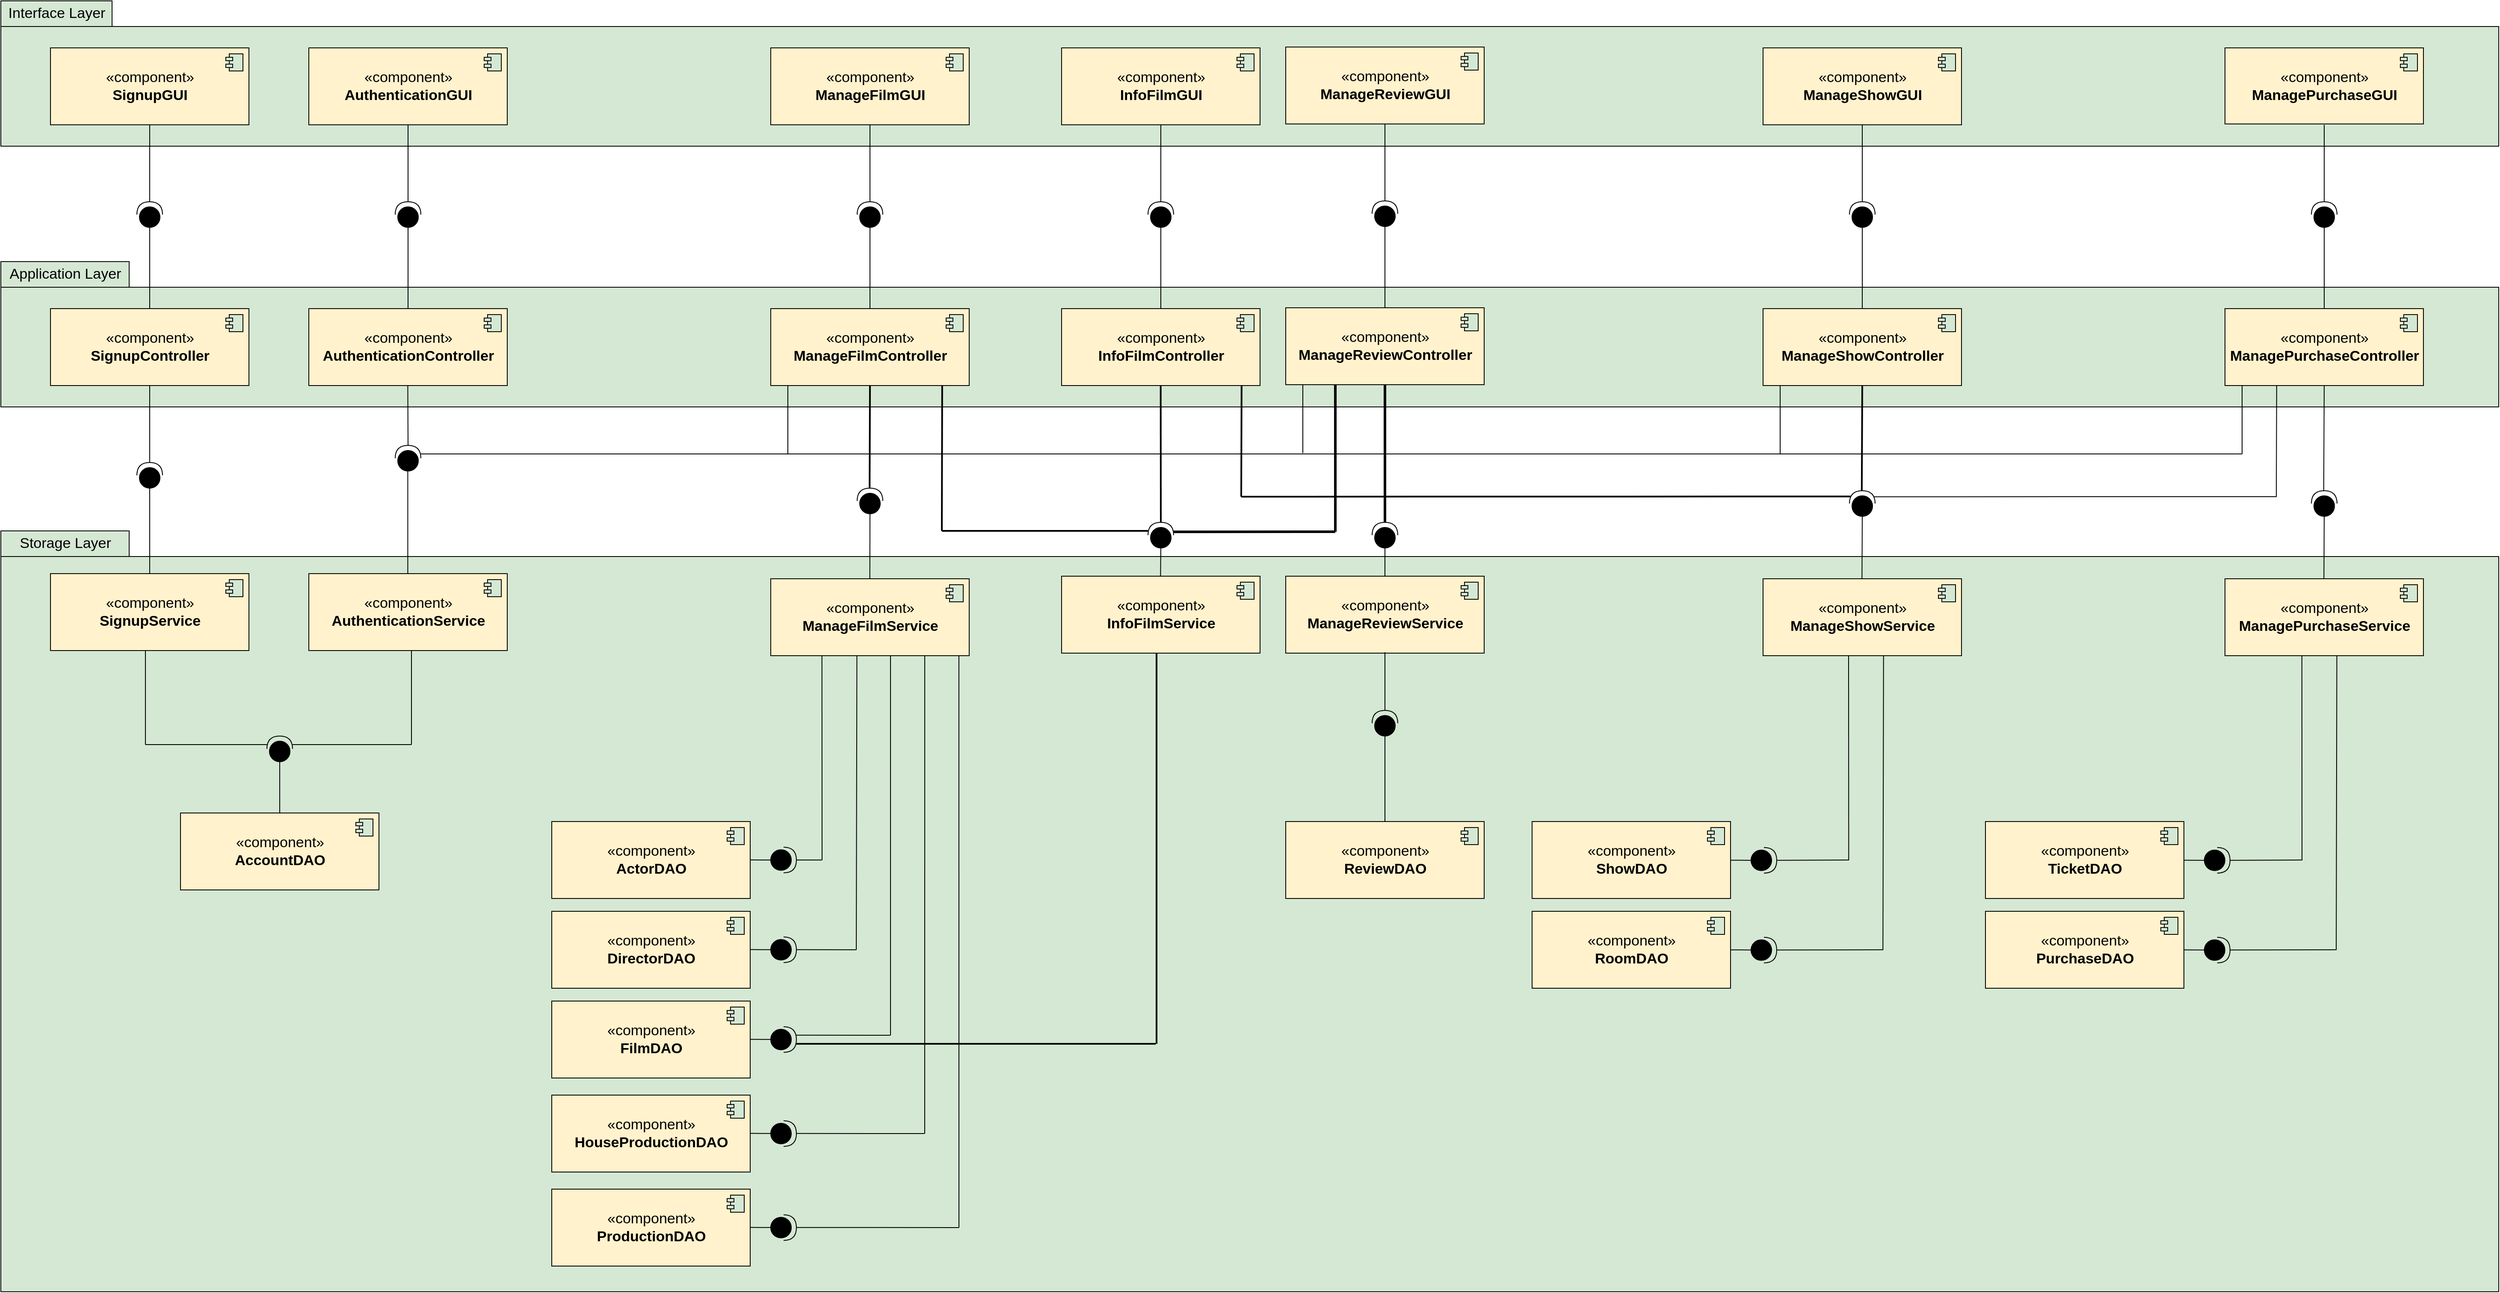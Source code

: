 <mxfile version="16.5.3" type="device" pages="10"><diagram id="FNfJlivs2JvWGFKfqxQw" name="Page-1"><mxGraphModel dx="3555" dy="1905" grid="1" gridSize="10" guides="1" tooltips="1" connect="1" arrows="1" fold="1" page="1" pageScale="1" pageWidth="1600" pageHeight="900" background="none" math="0" shadow="0"><root><mxCell id="0"/><mxCell id="1" parent="0"/><mxCell id="2DTHTTff_Dgyd2tzTklS-33" value="" style="html=1;fillColor=#d5e8d4;strokeColor=#060804;rounded=0;" parent="1" vertex="1"><mxGeometry x="40" y="345" width="2920" height="140" as="geometry"/></mxCell><mxCell id="2DTHTTff_Dgyd2tzTklS-3" value="" style="html=1;fillColor=#d5e8d4;strokeColor=#060804;rounded=0;" parent="1" vertex="1"><mxGeometry x="40" y="40" width="2920" height="140" as="geometry"/></mxCell><mxCell id="2DTHTTff_Dgyd2tzTklS-4" value="&lt;font style=&quot;font-size: 17px&quot;&gt;Interface Layer&lt;/font&gt;" style="html=1;fillColor=#d5e8d4;strokeColor=#060804;rounded=0;" parent="1" vertex="1"><mxGeometry x="40" y="10" width="130" height="30" as="geometry"/></mxCell><mxCell id="2DTHTTff_Dgyd2tzTklS-7" value="«component»&lt;br&gt;&lt;b&gt;InfoFilmGUI&lt;/b&gt;" style="html=1;dropTarget=0;fontSize=17;fillColor=#fff2cc;strokeColor=#050402;rounded=0;" parent="1" vertex="1"><mxGeometry x="1280" y="65" width="232" height="90" as="geometry"/></mxCell><mxCell id="2DTHTTff_Dgyd2tzTklS-8" value="" style="shape=module;jettyWidth=8;jettyHeight=4;fontSize=17;fillColor=#d5e8d4;strokeColor=#060804;rounded=0;" parent="2DTHTTff_Dgyd2tzTklS-7" vertex="1"><mxGeometry x="1" width="20" height="20" relative="1" as="geometry"><mxPoint x="-27" y="7" as="offset"/></mxGeometry></mxCell><mxCell id="2DTHTTff_Dgyd2tzTklS-9" value="«component»&lt;br&gt;&lt;b&gt;ManageShowGUI&lt;/b&gt;" style="html=1;dropTarget=0;fontSize=17;fillColor=#fff2cc;strokeColor=#050402;rounded=0;" parent="1" vertex="1"><mxGeometry x="2100" y="65" width="232" height="90" as="geometry"/></mxCell><mxCell id="2DTHTTff_Dgyd2tzTklS-10" value="" style="shape=module;jettyWidth=8;jettyHeight=4;fontSize=17;fillColor=#d5e8d4;strokeColor=#060804;rounded=0;" parent="2DTHTTff_Dgyd2tzTklS-9" vertex="1"><mxGeometry x="1" width="20" height="20" relative="1" as="geometry"><mxPoint x="-27" y="7" as="offset"/></mxGeometry></mxCell><mxCell id="2DTHTTff_Dgyd2tzTklS-11" value="«component»&lt;br&gt;&lt;b&gt;ManagePurchaseGUI&lt;/b&gt;" style="html=1;dropTarget=0;fontSize=17;fillColor=#fff2cc;strokeColor=#050402;rounded=0;" parent="1" vertex="1"><mxGeometry x="2640" y="65" width="232" height="89" as="geometry"/></mxCell><mxCell id="2DTHTTff_Dgyd2tzTklS-12" value="" style="shape=module;jettyWidth=8;jettyHeight=4;fontSize=17;fillColor=#d5e8d4;strokeColor=#060804;rounded=0;" parent="2DTHTTff_Dgyd2tzTklS-11" vertex="1"><mxGeometry x="1" width="20" height="20" relative="1" as="geometry"><mxPoint x="-27" y="7" as="offset"/></mxGeometry></mxCell><mxCell id="2DTHTTff_Dgyd2tzTklS-35" value="&lt;font style=&quot;font-size: 17px&quot;&gt;Application Layer&lt;/font&gt;" style="html=1;fillColor=#d5e8d4;strokeColor=#060804;rounded=0;" parent="1" vertex="1"><mxGeometry x="40" y="315" width="150" height="30" as="geometry"/></mxCell><mxCell id="2DTHTTff_Dgyd2tzTklS-57" value="" style="html=1;fillColor=#d5e8d4;strokeColor=#060804;rounded=0;" parent="1" vertex="1"><mxGeometry x="40" y="660" width="2920" height="860" as="geometry"/></mxCell><mxCell id="2DTHTTff_Dgyd2tzTklS-58" value="&lt;font style=&quot;font-size: 17px&quot;&gt;Storage Layer&lt;/font&gt;" style="html=1;fillColor=#d5e8d4;strokeColor=#060804;rounded=0;" parent="1" vertex="1"><mxGeometry x="40" y="630" width="150" height="30" as="geometry"/></mxCell><mxCell id="jPUvBB-ouMjG4LVUtVoh-1" value="«component»&lt;br&gt;&lt;b&gt;SignupGUI&lt;/b&gt;" style="html=1;dropTarget=0;fontSize=17;fillColor=#fff2cc;strokeColor=#050402;rounded=0;" parent="1" vertex="1"><mxGeometry x="98" y="65" width="232" height="90" as="geometry"/></mxCell><mxCell id="jPUvBB-ouMjG4LVUtVoh-2" value="" style="shape=module;jettyWidth=8;jettyHeight=4;fontSize=17;fillColor=#d5e8d4;strokeColor=#060804;rounded=0;" parent="jPUvBB-ouMjG4LVUtVoh-1" vertex="1"><mxGeometry x="1" width="20" height="20" relative="1" as="geometry"><mxPoint x="-27" y="7" as="offset"/></mxGeometry></mxCell><mxCell id="jPUvBB-ouMjG4LVUtVoh-3" value="«component»&lt;br&gt;&lt;b&gt;ManageFilmGUI&lt;/b&gt;" style="html=1;dropTarget=0;fontSize=17;fillColor=#fff2cc;strokeColor=#050402;rounded=0;" parent="1" vertex="1"><mxGeometry x="940" y="65" width="232" height="90" as="geometry"/></mxCell><mxCell id="jPUvBB-ouMjG4LVUtVoh-4" value="" style="shape=module;jettyWidth=8;jettyHeight=4;fontSize=17;fillColor=#d5e8d4;strokeColor=#060804;rounded=0;" parent="jPUvBB-ouMjG4LVUtVoh-3" vertex="1"><mxGeometry x="1" width="20" height="20" relative="1" as="geometry"><mxPoint x="-27" y="7" as="offset"/></mxGeometry></mxCell><mxCell id="ilCk3Shp7WhOgdYtmR5Y-13" value="«component»&lt;br&gt;&lt;b&gt;&lt;font style=&quot;font-size: 17px&quot;&gt;SignupController&lt;/font&gt;&lt;/b&gt;" style="html=1;dropTarget=0;fontSize=17;fillColor=#fff2cc;strokeColor=#050402;rounded=0;" parent="1" vertex="1"><mxGeometry x="98" y="370" width="232" height="90" as="geometry"/></mxCell><mxCell id="ilCk3Shp7WhOgdYtmR5Y-14" value="" style="shape=module;jettyWidth=8;jettyHeight=4;fontSize=17;fillColor=#d5e8d4;strokeColor=#060804;rounded=0;" parent="ilCk3Shp7WhOgdYtmR5Y-13" vertex="1"><mxGeometry x="1" width="20" height="20" relative="1" as="geometry"><mxPoint x="-27" y="7" as="offset"/></mxGeometry></mxCell><mxCell id="ilCk3Shp7WhOgdYtmR5Y-15" value="«component»&lt;br&gt;&lt;b&gt;&lt;font style=&quot;font-size: 17px&quot;&gt;ManagePurchaseController&lt;/font&gt;&lt;/b&gt;" style="html=1;dropTarget=0;fontSize=17;fillColor=#fff2cc;strokeColor=#050402;rounded=0;" parent="1" vertex="1"><mxGeometry x="2640" y="370" width="232" height="90" as="geometry"/></mxCell><mxCell id="ilCk3Shp7WhOgdYtmR5Y-16" value="" style="shape=module;jettyWidth=8;jettyHeight=4;fontSize=17;fillColor=#d5e8d4;strokeColor=#060804;rounded=0;" parent="ilCk3Shp7WhOgdYtmR5Y-15" vertex="1"><mxGeometry x="1" width="20" height="20" relative="1" as="geometry"><mxPoint x="-27" y="7" as="offset"/></mxGeometry></mxCell><mxCell id="ilCk3Shp7WhOgdYtmR5Y-17" value="«component»&lt;br&gt;&lt;b&gt;&lt;font style=&quot;font-size: 17px&quot;&gt;AuthenticationController&lt;/font&gt;&lt;/b&gt;" style="html=1;dropTarget=0;fontSize=17;fillColor=#fff2cc;strokeColor=#050402;rounded=0;" parent="1" vertex="1"><mxGeometry x="400" y="370" width="232" height="90" as="geometry"/></mxCell><mxCell id="ilCk3Shp7WhOgdYtmR5Y-18" value="" style="shape=module;jettyWidth=8;jettyHeight=4;fontSize=17;fillColor=#d5e8d4;strokeColor=#060804;rounded=0;" parent="ilCk3Shp7WhOgdYtmR5Y-17" vertex="1"><mxGeometry x="1" width="20" height="20" relative="1" as="geometry"><mxPoint x="-27" y="7" as="offset"/></mxGeometry></mxCell><mxCell id="ilCk3Shp7WhOgdYtmR5Y-19" value="«component»&lt;br&gt;&lt;b&gt;&lt;font style=&quot;font-size: 17px&quot;&gt;AuthenticationGUI&lt;/font&gt;&lt;/b&gt;" style="html=1;dropTarget=0;fontSize=17;fillColor=#fff2cc;strokeColor=#050402;rounded=0;" parent="1" vertex="1"><mxGeometry x="400" y="65" width="232" height="90" as="geometry"/></mxCell><mxCell id="ilCk3Shp7WhOgdYtmR5Y-20" value="" style="shape=module;jettyWidth=8;jettyHeight=4;fontSize=17;fillColor=#d5e8d4;strokeColor=#060804;rounded=0;" parent="ilCk3Shp7WhOgdYtmR5Y-19" vertex="1"><mxGeometry x="1" width="20" height="20" relative="1" as="geometry"><mxPoint x="-27" y="7" as="offset"/></mxGeometry></mxCell><mxCell id="ilCk3Shp7WhOgdYtmR5Y-33" value="«component»&lt;br&gt;&lt;b&gt;&lt;font style=&quot;font-size: 17px&quot;&gt;InfoFilmController&lt;/font&gt;&lt;/b&gt;" style="html=1;dropTarget=0;fontSize=17;fillColor=#fff2cc;strokeColor=#050402;rounded=0;" parent="1" vertex="1"><mxGeometry x="1280" y="370" width="232" height="90" as="geometry"/></mxCell><mxCell id="ilCk3Shp7WhOgdYtmR5Y-34" value="" style="shape=module;jettyWidth=8;jettyHeight=4;fontSize=17;fillColor=#d5e8d4;strokeColor=#060804;rounded=0;" parent="ilCk3Shp7WhOgdYtmR5Y-33" vertex="1"><mxGeometry x="1" width="20" height="20" relative="1" as="geometry"><mxPoint x="-27" y="7" as="offset"/></mxGeometry></mxCell><mxCell id="ilCk3Shp7WhOgdYtmR5Y-35" value="«component»&lt;br&gt;&lt;b&gt;&lt;font style=&quot;font-size: 17px&quot;&gt;ManageShowController&lt;/font&gt;&lt;/b&gt;" style="html=1;dropTarget=0;fontSize=17;fillColor=#fff2cc;strokeColor=#050402;rounded=0;" parent="1" vertex="1"><mxGeometry x="2100" y="370" width="232" height="90" as="geometry"/></mxCell><mxCell id="ilCk3Shp7WhOgdYtmR5Y-36" value="" style="shape=module;jettyWidth=8;jettyHeight=4;fontSize=17;fillColor=#d5e8d4;strokeColor=#060804;rounded=0;" parent="ilCk3Shp7WhOgdYtmR5Y-35" vertex="1"><mxGeometry x="1" width="20" height="20" relative="1" as="geometry"><mxPoint x="-27" y="7" as="offset"/></mxGeometry></mxCell><mxCell id="ilCk3Shp7WhOgdYtmR5Y-37" value="«component»&lt;br&gt;&lt;b&gt;&lt;font style=&quot;font-size: 17px&quot;&gt;ManageFilmController&lt;/font&gt;&lt;/b&gt;" style="html=1;dropTarget=0;fontSize=17;fillColor=#fff2cc;strokeColor=#050402;rounded=0;" parent="1" vertex="1"><mxGeometry x="940" y="370" width="232" height="90" as="geometry"/></mxCell><mxCell id="ilCk3Shp7WhOgdYtmR5Y-38" value="" style="shape=module;jettyWidth=8;jettyHeight=4;fontSize=17;fillColor=#d5e8d4;strokeColor=#060804;rounded=0;" parent="ilCk3Shp7WhOgdYtmR5Y-37" vertex="1"><mxGeometry x="1" width="20" height="20" relative="1" as="geometry"><mxPoint x="-27" y="7" as="offset"/></mxGeometry></mxCell><mxCell id="Vzt780obea1sGAKrdWF_-5" value="«component»&lt;br&gt;&lt;b&gt;&lt;font style=&quot;font-size: 17px&quot;&gt;SignupService&lt;/font&gt;&lt;/b&gt;" style="html=1;dropTarget=0;fontSize=17;fillColor=#fff2cc;strokeColor=#050402;rounded=0;" parent="1" vertex="1"><mxGeometry x="98" y="680" width="232" height="90" as="geometry"/></mxCell><mxCell id="Vzt780obea1sGAKrdWF_-6" value="" style="shape=module;jettyWidth=8;jettyHeight=4;fontSize=17;fillColor=#d5e8d4;strokeColor=#060804;rounded=0;" parent="Vzt780obea1sGAKrdWF_-5" vertex="1"><mxGeometry x="1" width="20" height="20" relative="1" as="geometry"><mxPoint x="-27" y="7" as="offset"/></mxGeometry></mxCell><mxCell id="Vzt780obea1sGAKrdWF_-7" value="«component»&lt;br&gt;&lt;b&gt;&lt;font style=&quot;font-size: 17px&quot;&gt;ManagePurchaseService&lt;/font&gt;&lt;/b&gt;" style="html=1;dropTarget=0;fontSize=17;fillColor=#fff2cc;strokeColor=#050402;rounded=0;" parent="1" vertex="1"><mxGeometry x="2640" y="686" width="232" height="90" as="geometry"/></mxCell><mxCell id="Vzt780obea1sGAKrdWF_-8" value="" style="shape=module;jettyWidth=8;jettyHeight=4;fontSize=17;fillColor=#d5e8d4;strokeColor=#060804;rounded=0;" parent="Vzt780obea1sGAKrdWF_-7" vertex="1"><mxGeometry x="1" width="20" height="20" relative="1" as="geometry"><mxPoint x="-27" y="7" as="offset"/></mxGeometry></mxCell><mxCell id="Vzt780obea1sGAKrdWF_-9" value="«component»&lt;br&gt;&lt;b&gt;&lt;font style=&quot;font-size: 17px&quot;&gt;AuthenticationService&lt;/font&gt;&lt;/b&gt;" style="html=1;dropTarget=0;fontSize=17;fillColor=#fff2cc;strokeColor=#050402;rounded=0;" parent="1" vertex="1"><mxGeometry x="400" y="680" width="232" height="90" as="geometry"/></mxCell><mxCell id="Vzt780obea1sGAKrdWF_-10" value="" style="shape=module;jettyWidth=8;jettyHeight=4;fontSize=17;fillColor=#d5e8d4;strokeColor=#060804;rounded=0;" parent="Vzt780obea1sGAKrdWF_-9" vertex="1"><mxGeometry x="1" width="20" height="20" relative="1" as="geometry"><mxPoint x="-27" y="7" as="offset"/></mxGeometry></mxCell><mxCell id="Vzt780obea1sGAKrdWF_-11" value="«component»&lt;br&gt;&lt;b&gt;&lt;font style=&quot;font-size: 17px&quot;&gt;InfoFilmService&lt;/font&gt;&lt;/b&gt;" style="html=1;dropTarget=0;fontSize=17;fillColor=#fff2cc;strokeColor=#050402;rounded=0;" parent="1" vertex="1"><mxGeometry x="1280" y="683" width="232" height="90" as="geometry"/></mxCell><mxCell id="Vzt780obea1sGAKrdWF_-12" value="" style="shape=module;jettyWidth=8;jettyHeight=4;fontSize=17;fillColor=#d5e8d4;strokeColor=#060804;rounded=0;" parent="Vzt780obea1sGAKrdWF_-11" vertex="1"><mxGeometry x="1" width="20" height="20" relative="1" as="geometry"><mxPoint x="-27" y="7" as="offset"/></mxGeometry></mxCell><mxCell id="Vzt780obea1sGAKrdWF_-13" value="«component»&lt;br&gt;&lt;b&gt;&lt;font style=&quot;font-size: 17px&quot;&gt;ManageShowService&lt;/font&gt;&lt;/b&gt;" style="html=1;dropTarget=0;fontSize=17;fillColor=#fff2cc;strokeColor=#050402;rounded=0;" parent="1" vertex="1"><mxGeometry x="2100" y="686" width="232" height="90" as="geometry"/></mxCell><mxCell id="Vzt780obea1sGAKrdWF_-14" value="" style="shape=module;jettyWidth=8;jettyHeight=4;fontSize=17;fillColor=#d5e8d4;strokeColor=#060804;rounded=0;" parent="Vzt780obea1sGAKrdWF_-13" vertex="1"><mxGeometry x="1" width="20" height="20" relative="1" as="geometry"><mxPoint x="-27" y="7" as="offset"/></mxGeometry></mxCell><mxCell id="Vzt780obea1sGAKrdWF_-15" value="«component»&lt;br&gt;&lt;b&gt;&lt;font style=&quot;font-size: 17px&quot;&gt;ManageFilmService&lt;/font&gt;&lt;/b&gt;" style="html=1;dropTarget=0;fontSize=17;fillColor=#fff2cc;strokeColor=#050402;rounded=0;" parent="1" vertex="1"><mxGeometry x="940" y="686" width="232" height="90" as="geometry"/></mxCell><mxCell id="Vzt780obea1sGAKrdWF_-16" value="" style="shape=module;jettyWidth=8;jettyHeight=4;fontSize=17;fillColor=#d5e8d4;strokeColor=#060804;rounded=0;" parent="Vzt780obea1sGAKrdWF_-15" vertex="1"><mxGeometry x="1" width="20" height="20" relative="1" as="geometry"><mxPoint x="-27" y="7" as="offset"/></mxGeometry></mxCell><mxCell id="Vzt780obea1sGAKrdWF_-17" value="«component»&lt;br&gt;&lt;b&gt;&lt;font style=&quot;font-size: 17px&quot;&gt;AccountDAO&lt;/font&gt;&lt;/b&gt;" style="html=1;dropTarget=0;fontSize=17;fillColor=#fff2cc;strokeColor=#050402;rounded=0;" parent="1" vertex="1"><mxGeometry x="250" y="960" width="232" height="90" as="geometry"/></mxCell><mxCell id="Vzt780obea1sGAKrdWF_-18" value="" style="shape=module;jettyWidth=8;jettyHeight=4;fontSize=17;fillColor=#d5e8d4;strokeColor=#060804;rounded=0;" parent="Vzt780obea1sGAKrdWF_-17" vertex="1"><mxGeometry x="1" width="20" height="20" relative="1" as="geometry"><mxPoint x="-27" y="7" as="offset"/></mxGeometry></mxCell><mxCell id="8i6JRzG90Rard3eRDVhm-1" value="«component»&lt;br&gt;&lt;b&gt;&lt;font style=&quot;font-size: 17px&quot;&gt;ProductionDAO&lt;/font&gt;&lt;/b&gt;" style="html=1;dropTarget=0;fontSize=17;fillColor=#fff2cc;strokeColor=#050402;rounded=0;" parent="1" vertex="1"><mxGeometry x="684" y="1400" width="232" height="90" as="geometry"/></mxCell><mxCell id="8i6JRzG90Rard3eRDVhm-2" value="" style="shape=module;jettyWidth=8;jettyHeight=4;fontSize=17;fillColor=#d5e8d4;strokeColor=#060804;rounded=0;" parent="8i6JRzG90Rard3eRDVhm-1" vertex="1"><mxGeometry x="1" width="20" height="20" relative="1" as="geometry"><mxPoint x="-27" y="7" as="offset"/></mxGeometry></mxCell><mxCell id="8i6JRzG90Rard3eRDVhm-3" value="«component»&lt;br&gt;&lt;b&gt;&lt;font style=&quot;font-size: 17px&quot;&gt;DirectorDAO&lt;/font&gt;&lt;/b&gt;" style="html=1;dropTarget=0;fontSize=17;fillColor=#fff2cc;strokeColor=#050402;rounded=0;" parent="1" vertex="1"><mxGeometry x="684" y="1075" width="232" height="90" as="geometry"/></mxCell><mxCell id="8i6JRzG90Rard3eRDVhm-4" value="" style="shape=module;jettyWidth=8;jettyHeight=4;fontSize=17;fillColor=#d5e8d4;strokeColor=#060804;rounded=0;" parent="8i6JRzG90Rard3eRDVhm-3" vertex="1"><mxGeometry x="1" width="20" height="20" relative="1" as="geometry"><mxPoint x="-27" y="7" as="offset"/></mxGeometry></mxCell><mxCell id="8i6JRzG90Rard3eRDVhm-7" value="«component»&lt;br&gt;&lt;b&gt;&lt;font style=&quot;font-size: 17px&quot;&gt;ActorDAO&lt;/font&gt;&lt;/b&gt;" style="html=1;dropTarget=0;fontSize=17;fillColor=#fff2cc;strokeColor=#050402;rounded=0;" parent="1" vertex="1"><mxGeometry x="684" y="970" width="232" height="90" as="geometry"/></mxCell><mxCell id="8i6JRzG90Rard3eRDVhm-8" value="" style="shape=module;jettyWidth=8;jettyHeight=4;fontSize=17;fillColor=#d5e8d4;strokeColor=#060804;rounded=0;" parent="8i6JRzG90Rard3eRDVhm-7" vertex="1"><mxGeometry x="1" width="20" height="20" relative="1" as="geometry"><mxPoint x="-27" y="7" as="offset"/></mxGeometry></mxCell><mxCell id="8i6JRzG90Rard3eRDVhm-9" value="«component»&lt;br&gt;&lt;b&gt;&lt;font style=&quot;font-size: 17px&quot;&gt;FilmDAO&lt;/font&gt;&lt;/b&gt;" style="html=1;dropTarget=0;fontSize=17;fillColor=#fff2cc;strokeColor=#050402;rounded=0;" parent="1" vertex="1"><mxGeometry x="684" y="1180" width="232" height="90" as="geometry"/></mxCell><mxCell id="8i6JRzG90Rard3eRDVhm-10" value="" style="shape=module;jettyWidth=8;jettyHeight=4;fontSize=17;fillColor=#d5e8d4;strokeColor=#060804;rounded=0;" parent="8i6JRzG90Rard3eRDVhm-9" vertex="1"><mxGeometry x="1" width="20" height="20" relative="1" as="geometry"><mxPoint x="-27" y="7" as="offset"/></mxGeometry></mxCell><mxCell id="8i6JRzG90Rard3eRDVhm-11" value="«component»&lt;br&gt;&lt;b&gt;&lt;font style=&quot;font-size: 17px&quot;&gt;HouseProductionDAO&lt;/font&gt;&lt;/b&gt;" style="html=1;dropTarget=0;fontSize=17;fillColor=#fff2cc;strokeColor=#050402;rounded=0;" parent="1" vertex="1"><mxGeometry x="684" y="1290" width="232" height="90" as="geometry"/></mxCell><mxCell id="8i6JRzG90Rard3eRDVhm-12" value="" style="shape=module;jettyWidth=8;jettyHeight=4;fontSize=17;fillColor=#d5e8d4;strokeColor=#060804;rounded=0;" parent="8i6JRzG90Rard3eRDVhm-11" vertex="1"><mxGeometry x="1" width="20" height="20" relative="1" as="geometry"><mxPoint x="-27" y="7" as="offset"/></mxGeometry></mxCell><mxCell id="8i6JRzG90Rard3eRDVhm-13" value="«component»&lt;br&gt;&lt;b&gt;&lt;font style=&quot;font-size: 17px&quot;&gt;ShowDAO&lt;/font&gt;&lt;/b&gt;" style="html=1;dropTarget=0;fontSize=17;fillColor=#fff2cc;strokeColor=#050402;rounded=0;" parent="1" vertex="1"><mxGeometry x="1830" y="970" width="232" height="90" as="geometry"/></mxCell><mxCell id="8i6JRzG90Rard3eRDVhm-14" value="" style="shape=module;jettyWidth=8;jettyHeight=4;fontSize=17;fillColor=#d5e8d4;strokeColor=#060804;rounded=0;" parent="8i6JRzG90Rard3eRDVhm-13" vertex="1"><mxGeometry x="1" width="20" height="20" relative="1" as="geometry"><mxPoint x="-27" y="7" as="offset"/></mxGeometry></mxCell><mxCell id="8i6JRzG90Rard3eRDVhm-15" value="«component»&lt;br&gt;&lt;b&gt;&lt;font style=&quot;font-size: 17px&quot;&gt;RoomDAO&lt;/font&gt;&lt;/b&gt;" style="html=1;dropTarget=0;fontSize=17;fillColor=#fff2cc;strokeColor=#050402;rounded=0;" parent="1" vertex="1"><mxGeometry x="1830" y="1075" width="232" height="90" as="geometry"/></mxCell><mxCell id="8i6JRzG90Rard3eRDVhm-16" value="" style="shape=module;jettyWidth=8;jettyHeight=4;fontSize=17;fillColor=#d5e8d4;strokeColor=#060804;rounded=0;" parent="8i6JRzG90Rard3eRDVhm-15" vertex="1"><mxGeometry x="1" width="20" height="20" relative="1" as="geometry"><mxPoint x="-27" y="7" as="offset"/></mxGeometry></mxCell><mxCell id="8i6JRzG90Rard3eRDVhm-17" value="«component»&lt;br&gt;&lt;b&gt;&lt;font style=&quot;font-size: 17px&quot;&gt;TicketDAO&lt;/font&gt;&lt;/b&gt;" style="html=1;dropTarget=0;fontSize=17;fillColor=#fff2cc;strokeColor=#050402;rounded=0;" parent="1" vertex="1"><mxGeometry x="2360" y="970" width="232" height="90" as="geometry"/></mxCell><mxCell id="8i6JRzG90Rard3eRDVhm-18" value="" style="shape=module;jettyWidth=8;jettyHeight=4;fontSize=17;fillColor=#d5e8d4;strokeColor=#060804;rounded=0;" parent="8i6JRzG90Rard3eRDVhm-17" vertex="1"><mxGeometry x="1" width="20" height="20" relative="1" as="geometry"><mxPoint x="-27" y="7" as="offset"/></mxGeometry></mxCell><mxCell id="8i6JRzG90Rard3eRDVhm-19" value="«component»&lt;br&gt;&lt;b&gt;&lt;font style=&quot;font-size: 17px&quot;&gt;PurchaseDAO&lt;/font&gt;&lt;/b&gt;" style="html=1;dropTarget=0;fontSize=17;fillColor=#fff2cc;strokeColor=#050402;rounded=0;" parent="1" vertex="1"><mxGeometry x="2360" y="1075" width="232" height="90" as="geometry"/></mxCell><mxCell id="8i6JRzG90Rard3eRDVhm-20" value="" style="shape=module;jettyWidth=8;jettyHeight=4;fontSize=17;fillColor=#d5e8d4;strokeColor=#060804;rounded=0;" parent="8i6JRzG90Rard3eRDVhm-19" vertex="1"><mxGeometry x="1" width="20" height="20" relative="1" as="geometry"><mxPoint x="-27" y="7" as="offset"/></mxGeometry></mxCell><mxCell id="8i6JRzG90Rard3eRDVhm-21" value="«component»&lt;br&gt;&lt;b&gt;ManageReviewGUI&lt;/b&gt;" style="html=1;dropTarget=0;fontSize=17;fillColor=#fff2cc;strokeColor=#050402;rounded=0;" parent="1" vertex="1"><mxGeometry x="1542" y="64" width="232" height="90" as="geometry"/></mxCell><mxCell id="8i6JRzG90Rard3eRDVhm-22" value="" style="shape=module;jettyWidth=8;jettyHeight=4;fontSize=17;fillColor=#d5e8d4;strokeColor=#060804;rounded=0;" parent="8i6JRzG90Rard3eRDVhm-21" vertex="1"><mxGeometry x="1" width="20" height="20" relative="1" as="geometry"><mxPoint x="-27" y="7" as="offset"/></mxGeometry></mxCell><mxCell id="8i6JRzG90Rard3eRDVhm-23" value="«component»&lt;br&gt;&lt;b&gt;&lt;font style=&quot;font-size: 17px&quot;&gt;ManageReviewController&lt;/font&gt;&lt;/b&gt;" style="html=1;dropTarget=0;fontSize=17;fillColor=#fff2cc;strokeColor=#050402;rounded=0;" parent="1" vertex="1"><mxGeometry x="1542" y="369" width="232" height="90" as="geometry"/></mxCell><mxCell id="8i6JRzG90Rard3eRDVhm-24" value="" style="shape=module;jettyWidth=8;jettyHeight=4;fontSize=17;fillColor=#d5e8d4;strokeColor=#060804;rounded=0;" parent="8i6JRzG90Rard3eRDVhm-23" vertex="1"><mxGeometry x="1" width="20" height="20" relative="1" as="geometry"><mxPoint x="-27" y="7" as="offset"/></mxGeometry></mxCell><mxCell id="8i6JRzG90Rard3eRDVhm-25" value="«component»&lt;br&gt;&lt;b&gt;&lt;font style=&quot;font-size: 17px&quot;&gt;ManageReviewService&lt;/font&gt;&lt;/b&gt;" style="html=1;dropTarget=0;fontSize=17;fillColor=#fff2cc;strokeColor=#050402;rounded=0;" parent="1" vertex="1"><mxGeometry x="1542" y="683" width="232" height="90" as="geometry"/></mxCell><mxCell id="8i6JRzG90Rard3eRDVhm-26" value="" style="shape=module;jettyWidth=8;jettyHeight=4;fontSize=17;fillColor=#d5e8d4;strokeColor=#060804;rounded=0;" parent="8i6JRzG90Rard3eRDVhm-25" vertex="1"><mxGeometry x="1" width="20" height="20" relative="1" as="geometry"><mxPoint x="-27" y="7" as="offset"/></mxGeometry></mxCell><mxCell id="8i6JRzG90Rard3eRDVhm-27" value="«component»&lt;br&gt;&lt;b&gt;&lt;font style=&quot;font-size: 17px&quot;&gt;ReviewDAO&lt;/font&gt;&lt;/b&gt;" style="html=1;dropTarget=0;fontSize=17;fillColor=#fff2cc;strokeColor=#050402;rounded=0;" parent="1" vertex="1"><mxGeometry x="1542" y="970" width="232" height="90" as="geometry"/></mxCell><mxCell id="8i6JRzG90Rard3eRDVhm-28" value="" style="shape=module;jettyWidth=8;jettyHeight=4;fontSize=17;fillColor=#d5e8d4;strokeColor=#060804;rounded=0;" parent="8i6JRzG90Rard3eRDVhm-27" vertex="1"><mxGeometry x="1" width="20" height="20" relative="1" as="geometry"><mxPoint x="-27" y="7" as="offset"/></mxGeometry></mxCell><mxCell id="kDQLzz98Y71ElMdle-8h-3" value="" style="endArrow=none;html=1;rounded=0;exitX=0.5;exitY=0;exitDx=0;exitDy=0;entryX=0;entryY=0.5;entryDx=0;entryDy=0;entryPerimeter=0;" parent="1" source="ilCk3Shp7WhOgdYtmR5Y-13" target="kDQLzz98Y71ElMdle-8h-4" edge="1"><mxGeometry width="50" height="50" relative="1" as="geometry"><mxPoint x="220" y="265" as="sourcePoint"/><mxPoint x="214" y="295" as="targetPoint"/></mxGeometry></mxCell><mxCell id="kDQLzz98Y71ElMdle-8h-4" value="" style="shape=providedRequiredInterface;html=1;verticalLabelPosition=bottom;sketch=0;fillColor=#000000;rotation=-90;" parent="1" vertex="1"><mxGeometry x="199" y="245" width="30" height="30" as="geometry"/></mxCell><mxCell id="kDQLzz98Y71ElMdle-8h-5" value="" style="endArrow=none;html=1;rounded=0;exitX=1;exitY=0.5;exitDx=0;exitDy=0;entryX=0.5;entryY=1;entryDx=0;entryDy=0;exitPerimeter=0;" parent="1" source="kDQLzz98Y71ElMdle-8h-4" target="jPUvBB-ouMjG4LVUtVoh-1" edge="1"><mxGeometry width="50" height="50" relative="1" as="geometry"><mxPoint x="213.66" y="230.0" as="sourcePoint"/><mxPoint x="213.66" y="155.0" as="targetPoint"/></mxGeometry></mxCell><mxCell id="kDQLzz98Y71ElMdle-8h-6" value="" style="endArrow=none;html=1;rounded=0;exitX=0.5;exitY=0;exitDx=0;exitDy=0;entryX=0;entryY=0.5;entryDx=0;entryDy=0;entryPerimeter=0;" parent="1" target="kDQLzz98Y71ElMdle-8h-7" edge="1"><mxGeometry width="50" height="50" relative="1" as="geometry"><mxPoint x="516.0" y="370" as="sourcePoint"/><mxPoint x="516" y="295" as="targetPoint"/></mxGeometry></mxCell><mxCell id="kDQLzz98Y71ElMdle-8h-7" value="" style="shape=providedRequiredInterface;html=1;verticalLabelPosition=bottom;sketch=0;fillColor=#000000;rotation=-90;" parent="1" vertex="1"><mxGeometry x="501" y="245" width="30" height="30" as="geometry"/></mxCell><mxCell id="kDQLzz98Y71ElMdle-8h-8" value="" style="endArrow=none;html=1;rounded=0;exitX=1;exitY=0.5;exitDx=0;exitDy=0;entryX=0.5;entryY=1;entryDx=0;entryDy=0;exitPerimeter=0;" parent="1" source="kDQLzz98Y71ElMdle-8h-7" edge="1"><mxGeometry width="50" height="50" relative="1" as="geometry"><mxPoint x="515.66" y="230.0" as="sourcePoint"/><mxPoint x="516.0" y="155" as="targetPoint"/></mxGeometry></mxCell><mxCell id="kDQLzz98Y71ElMdle-8h-9" value="" style="endArrow=none;html=1;rounded=0;exitX=0.5;exitY=0;exitDx=0;exitDy=0;entryX=0;entryY=0.5;entryDx=0;entryDy=0;entryPerimeter=0;" parent="1" target="kDQLzz98Y71ElMdle-8h-10" edge="1"><mxGeometry width="50" height="50" relative="1" as="geometry"><mxPoint x="1056" y="370" as="sourcePoint"/><mxPoint x="1056" y="295" as="targetPoint"/></mxGeometry></mxCell><mxCell id="kDQLzz98Y71ElMdle-8h-10" value="" style="shape=providedRequiredInterface;html=1;verticalLabelPosition=bottom;sketch=0;fillColor=#000000;rotation=-90;" parent="1" vertex="1"><mxGeometry x="1041" y="245" width="30" height="30" as="geometry"/></mxCell><mxCell id="kDQLzz98Y71ElMdle-8h-11" value="" style="endArrow=none;html=1;rounded=0;exitX=1;exitY=0.5;exitDx=0;exitDy=0;entryX=0.5;entryY=1;entryDx=0;entryDy=0;exitPerimeter=0;" parent="1" source="kDQLzz98Y71ElMdle-8h-10" edge="1"><mxGeometry width="50" height="50" relative="1" as="geometry"><mxPoint x="1055.66" y="230.0" as="sourcePoint"/><mxPoint x="1056" y="155" as="targetPoint"/></mxGeometry></mxCell><mxCell id="kDQLzz98Y71ElMdle-8h-12" value="" style="endArrow=none;html=1;rounded=0;exitX=0.5;exitY=0;exitDx=0;exitDy=0;entryX=0;entryY=0.5;entryDx=0;entryDy=0;entryPerimeter=0;" parent="1" target="kDQLzz98Y71ElMdle-8h-13" edge="1"><mxGeometry width="50" height="50" relative="1" as="geometry"><mxPoint x="1396" y="370" as="sourcePoint"/><mxPoint x="1396" y="295" as="targetPoint"/></mxGeometry></mxCell><mxCell id="kDQLzz98Y71ElMdle-8h-13" value="" style="shape=providedRequiredInterface;html=1;verticalLabelPosition=bottom;sketch=0;fillColor=#000000;rotation=-90;" parent="1" vertex="1"><mxGeometry x="1381" y="245" width="30" height="30" as="geometry"/></mxCell><mxCell id="kDQLzz98Y71ElMdle-8h-14" value="" style="endArrow=none;html=1;rounded=0;exitX=1;exitY=0.5;exitDx=0;exitDy=0;entryX=0.5;entryY=1;entryDx=0;entryDy=0;exitPerimeter=0;" parent="1" source="kDQLzz98Y71ElMdle-8h-13" edge="1"><mxGeometry width="50" height="50" relative="1" as="geometry"><mxPoint x="1395.66" y="230.0" as="sourcePoint"/><mxPoint x="1396" y="155" as="targetPoint"/></mxGeometry></mxCell><mxCell id="kDQLzz98Y71ElMdle-8h-15" value="" style="endArrow=none;html=1;rounded=0;exitX=0.5;exitY=0;exitDx=0;exitDy=0;entryX=0;entryY=0.5;entryDx=0;entryDy=0;entryPerimeter=0;" parent="1" target="kDQLzz98Y71ElMdle-8h-16" edge="1"><mxGeometry width="50" height="50" relative="1" as="geometry"><mxPoint x="2216" y="370" as="sourcePoint"/><mxPoint x="2216" y="295" as="targetPoint"/></mxGeometry></mxCell><mxCell id="kDQLzz98Y71ElMdle-8h-16" value="" style="shape=providedRequiredInterface;html=1;verticalLabelPosition=bottom;sketch=0;fillColor=#000000;rotation=-90;" parent="1" vertex="1"><mxGeometry x="2201" y="245" width="30" height="30" as="geometry"/></mxCell><mxCell id="kDQLzz98Y71ElMdle-8h-17" value="" style="endArrow=none;html=1;rounded=0;exitX=1;exitY=0.5;exitDx=0;exitDy=0;entryX=0.5;entryY=1;entryDx=0;entryDy=0;exitPerimeter=0;" parent="1" source="kDQLzz98Y71ElMdle-8h-16" edge="1"><mxGeometry width="50" height="50" relative="1" as="geometry"><mxPoint x="2215.66" y="230.0" as="sourcePoint"/><mxPoint x="2216" y="155" as="targetPoint"/></mxGeometry></mxCell><mxCell id="kDQLzz98Y71ElMdle-8h-18" value="" style="endArrow=none;html=1;rounded=0;exitX=0.5;exitY=0;exitDx=0;exitDy=0;entryX=0;entryY=0.5;entryDx=0;entryDy=0;entryPerimeter=0;" parent="1" target="kDQLzz98Y71ElMdle-8h-19" edge="1"><mxGeometry width="50" height="50" relative="1" as="geometry"><mxPoint x="2756" y="370" as="sourcePoint"/><mxPoint x="2756" y="295" as="targetPoint"/></mxGeometry></mxCell><mxCell id="kDQLzz98Y71ElMdle-8h-19" value="" style="shape=providedRequiredInterface;html=1;verticalLabelPosition=bottom;sketch=0;fillColor=#000000;rotation=-90;" parent="1" vertex="1"><mxGeometry x="2741" y="245" width="30" height="30" as="geometry"/></mxCell><mxCell id="kDQLzz98Y71ElMdle-8h-20" value="" style="endArrow=none;html=1;rounded=0;exitX=1;exitY=0.5;exitDx=0;exitDy=0;entryX=0.5;entryY=1;entryDx=0;entryDy=0;exitPerimeter=0;" parent="1" source="kDQLzz98Y71ElMdle-8h-19" edge="1"><mxGeometry width="50" height="50" relative="1" as="geometry"><mxPoint x="2755.66" y="230.0" as="sourcePoint"/><mxPoint x="2756" y="155" as="targetPoint"/></mxGeometry></mxCell><mxCell id="kDQLzz98Y71ElMdle-8h-21" value="" style="endArrow=none;html=1;rounded=0;exitX=0.5;exitY=0;exitDx=0;exitDy=0;entryX=0;entryY=0.5;entryDx=0;entryDy=0;entryPerimeter=0;" parent="1" target="kDQLzz98Y71ElMdle-8h-22" edge="1"><mxGeometry width="50" height="50" relative="1" as="geometry"><mxPoint x="1658" y="369" as="sourcePoint"/><mxPoint x="1658" y="294" as="targetPoint"/></mxGeometry></mxCell><mxCell id="kDQLzz98Y71ElMdle-8h-22" value="" style="shape=providedRequiredInterface;html=1;verticalLabelPosition=bottom;sketch=0;fillColor=#000000;rotation=-90;" parent="1" vertex="1"><mxGeometry x="1643" y="244" width="30" height="30" as="geometry"/></mxCell><mxCell id="kDQLzz98Y71ElMdle-8h-23" value="" style="endArrow=none;html=1;rounded=0;exitX=1;exitY=0.5;exitDx=0;exitDy=0;entryX=0.5;entryY=1;entryDx=0;entryDy=0;exitPerimeter=0;" parent="1" source="kDQLzz98Y71ElMdle-8h-22" edge="1"><mxGeometry width="50" height="50" relative="1" as="geometry"><mxPoint x="1657.66" y="229.0" as="sourcePoint"/><mxPoint x="1658" y="154" as="targetPoint"/></mxGeometry></mxCell><mxCell id="kDQLzz98Y71ElMdle-8h-25" value="" style="endArrow=none;html=1;rounded=0;exitX=0.5;exitY=0;exitDx=0;exitDy=0;entryX=0;entryY=0.5;entryDx=0;entryDy=0;entryPerimeter=0;" parent="1" source="Vzt780obea1sGAKrdWF_-5" target="kDQLzz98Y71ElMdle-8h-26" edge="1"><mxGeometry width="50" height="50" relative="1" as="geometry"><mxPoint x="214" y="675" as="sourcePoint"/><mxPoint x="214" y="600" as="targetPoint"/></mxGeometry></mxCell><mxCell id="kDQLzz98Y71ElMdle-8h-26" value="" style="shape=providedRequiredInterface;html=1;verticalLabelPosition=bottom;sketch=0;fillColor=#000000;rotation=-90;" parent="1" vertex="1"><mxGeometry x="199" y="550" width="30" height="30" as="geometry"/></mxCell><mxCell id="kDQLzz98Y71ElMdle-8h-27" value="" style="endArrow=none;html=1;rounded=0;exitX=1;exitY=0.5;exitDx=0;exitDy=0;entryX=0.5;entryY=1;entryDx=0;entryDy=0;exitPerimeter=0;" parent="1" source="kDQLzz98Y71ElMdle-8h-26" edge="1"><mxGeometry width="50" height="50" relative="1" as="geometry"><mxPoint x="213.66" y="535.0" as="sourcePoint"/><mxPoint x="214" y="460" as="targetPoint"/></mxGeometry></mxCell><mxCell id="kDQLzz98Y71ElMdle-8h-32" value="" style="shape=providedRequiredInterface;html=1;verticalLabelPosition=bottom;sketch=0;fillColor=#000000;rotation=-90;" parent="1" vertex="1"><mxGeometry x="501" y="530" width="30" height="30" as="geometry"/></mxCell><mxCell id="kDQLzz98Y71ElMdle-8h-33" value="" style="endArrow=none;html=1;rounded=0;exitX=0.5;exitY=0;exitDx=0;exitDy=0;" parent="1" edge="1"><mxGeometry width="50" height="50" relative="1" as="geometry"><mxPoint x="515.71" y="680" as="sourcePoint"/><mxPoint x="515.71" y="560" as="targetPoint"/></mxGeometry></mxCell><mxCell id="kDQLzz98Y71ElMdle-8h-36" value="" style="endArrow=none;html=1;rounded=0;exitX=1;exitY=0.5;exitDx=0;exitDy=0;exitPerimeter=0;" parent="1" source="kDQLzz98Y71ElMdle-8h-32" edge="1"><mxGeometry width="50" height="50" relative="1" as="geometry"><mxPoint x="516" y="530" as="sourcePoint"/><mxPoint x="515.71" y="460" as="targetPoint"/></mxGeometry></mxCell><mxCell id="kDQLzz98Y71ElMdle-8h-37" value="" style="endArrow=none;html=1;rounded=0;entryX=0;entryY=0.5;entryDx=0;entryDy=0;entryPerimeter=0;noJump=0;" parent="1" edge="1"><mxGeometry width="50" height="50" relative="1" as="geometry"><mxPoint x="2660" y="540" as="sourcePoint"/><mxPoint x="531" y="540" as="targetPoint"/></mxGeometry></mxCell><mxCell id="kDQLzz98Y71ElMdle-8h-38" value="" style="endArrow=none;html=1;rounded=0;entryX=0.5;entryY=1;entryDx=0;entryDy=0;" parent="1" edge="1"><mxGeometry width="50" height="50" relative="1" as="geometry"><mxPoint x="960" y="540" as="sourcePoint"/><mxPoint x="960" y="460" as="targetPoint"/></mxGeometry></mxCell><mxCell id="kDQLzz98Y71ElMdle-8h-40" value="" style="endArrow=none;html=1;rounded=0;entryX=0.5;entryY=1;entryDx=0;entryDy=0;" parent="1" edge="1"><mxGeometry width="50" height="50" relative="1" as="geometry"><mxPoint x="2120" y="540" as="sourcePoint"/><mxPoint x="2120" y="460" as="targetPoint"/></mxGeometry></mxCell><mxCell id="kDQLzz98Y71ElMdle-8h-41" value="" style="endArrow=none;html=1;rounded=0;entryX=0.5;entryY=1;entryDx=0;entryDy=0;" parent="1" edge="1"><mxGeometry width="50" height="50" relative="1" as="geometry"><mxPoint x="2660" y="540" as="sourcePoint"/><mxPoint x="2660" y="460" as="targetPoint"/></mxGeometry></mxCell><mxCell id="kDQLzz98Y71ElMdle-8h-42" value="" style="endArrow=none;html=1;rounded=0;entryX=0.5;entryY=1;entryDx=0;entryDy=0;" parent="1" edge="1"><mxGeometry width="50" height="50" relative="1" as="geometry"><mxPoint x="1562" y="539" as="sourcePoint"/><mxPoint x="1562" y="459" as="targetPoint"/></mxGeometry></mxCell><mxCell id="tOtvltbNkX2nGCCQWxjs-1" value="" style="shape=providedRequiredInterface;html=1;verticalLabelPosition=bottom;sketch=0;fillColor=#000000;rotation=-90;" parent="1" vertex="1"><mxGeometry x="1041" y="580" width="30" height="30" as="geometry"/></mxCell><mxCell id="tOtvltbNkX2nGCCQWxjs-2" value="" style="shape=providedRequiredInterface;html=1;verticalLabelPosition=bottom;sketch=0;fillColor=#000000;rotation=-90;" parent="1" vertex="1"><mxGeometry x="1381" y="620" width="30" height="30" as="geometry"/></mxCell><mxCell id="tOtvltbNkX2nGCCQWxjs-3" value="" style="endArrow=none;html=1;rounded=0;entryX=0.5;entryY=1;entryDx=0;entryDy=0;strokeWidth=2;" parent="1" target="ilCk3Shp7WhOgdYtmR5Y-37" edge="1"><mxGeometry width="50" height="50" relative="1" as="geometry"><mxPoint x="1055.58" y="580" as="sourcePoint"/><mxPoint x="1055.58" y="500" as="targetPoint"/></mxGeometry></mxCell><mxCell id="tOtvltbNkX2nGCCQWxjs-6" value="" style="endArrow=none;html=1;rounded=0;entryX=0.5;entryY=1;entryDx=0;entryDy=0;exitX=1;exitY=0.5;exitDx=0;exitDy=0;exitPerimeter=0;strokeWidth=2;" parent="1" source="tOtvltbNkX2nGCCQWxjs-2" edge="1"><mxGeometry width="50" height="50" relative="1" as="geometry"><mxPoint x="1395.41" y="580" as="sourcePoint"/><mxPoint x="1395.83" y="460" as="targetPoint"/></mxGeometry></mxCell><mxCell id="tOtvltbNkX2nGCCQWxjs-7" value="" style="endArrow=none;html=1;rounded=0;entryX=0.5;entryY=1;entryDx=0;entryDy=0;strokeWidth=2;" parent="1" edge="1"><mxGeometry width="50" height="50" relative="1" as="geometry"><mxPoint x="1140" y="630" as="sourcePoint"/><mxPoint x="1140.42" y="460" as="targetPoint"/></mxGeometry></mxCell><mxCell id="tOtvltbNkX2nGCCQWxjs-8" value="" style="endArrow=none;html=1;rounded=0;noJump=0;strokeWidth=2;" parent="1" edge="1"><mxGeometry width="50" height="50" relative="1" as="geometry"><mxPoint x="1381" y="630" as="sourcePoint"/><mxPoint x="1140" y="630" as="targetPoint"/></mxGeometry></mxCell><mxCell id="tOtvltbNkX2nGCCQWxjs-9" value="" style="endArrow=none;html=1;rounded=0;entryX=0;entryY=0.5;entryDx=0;entryDy=0;entryPerimeter=0;" parent="1" target="tOtvltbNkX2nGCCQWxjs-1" edge="1"><mxGeometry width="50" height="50" relative="1" as="geometry"><mxPoint x="1055.83" y="686" as="sourcePoint"/><mxPoint x="1070" y="620" as="targetPoint"/></mxGeometry></mxCell><mxCell id="tOtvltbNkX2nGCCQWxjs-10" value="" style="endArrow=none;html=1;rounded=0;entryX=0;entryY=0.5;entryDx=0;entryDy=0;entryPerimeter=0;" parent="1" target="tOtvltbNkX2nGCCQWxjs-2" edge="1"><mxGeometry width="50" height="50" relative="1" as="geometry"><mxPoint x="1395.66" y="683" as="sourcePoint"/><mxPoint x="1410" y="620" as="targetPoint"/></mxGeometry></mxCell><mxCell id="tOtvltbNkX2nGCCQWxjs-11" value="" style="shape=providedRequiredInterface;html=1;verticalLabelPosition=bottom;sketch=0;fillColor=#000000;rotation=-90;" parent="1" vertex="1"><mxGeometry x="2201" y="583" width="30" height="30" as="geometry"/></mxCell><mxCell id="tOtvltbNkX2nGCCQWxjs-12" value="" style="endArrow=none;html=1;rounded=0;entryX=0.5;entryY=1;entryDx=0;entryDy=0;strokeWidth=2;" parent="1" target="ilCk3Shp7WhOgdYtmR5Y-35" edge="1"><mxGeometry width="50" height="50" relative="1" as="geometry"><mxPoint x="2215.41" y="583" as="sourcePoint"/><mxPoint x="2215.83" y="463" as="targetPoint"/></mxGeometry></mxCell><mxCell id="tOtvltbNkX2nGCCQWxjs-13" value="" style="endArrow=none;html=1;rounded=0;entryX=0;entryY=0.5;entryDx=0;entryDy=0;entryPerimeter=0;" parent="1" target="tOtvltbNkX2nGCCQWxjs-11" edge="1"><mxGeometry width="50" height="50" relative="1" as="geometry"><mxPoint x="2215.66" y="686" as="sourcePoint"/><mxPoint x="2230" y="623" as="targetPoint"/></mxGeometry></mxCell><mxCell id="tOtvltbNkX2nGCCQWxjs-14" value="" style="endArrow=none;html=1;rounded=0;entryX=0.5;entryY=1;entryDx=0;entryDy=0;strokeWidth=2;" parent="1" edge="1"><mxGeometry width="50" height="50" relative="1" as="geometry"><mxPoint x="1490" y="590" as="sourcePoint"/><mxPoint x="1490.42" y="460" as="targetPoint"/></mxGeometry></mxCell><mxCell id="tOtvltbNkX2nGCCQWxjs-15" value="" style="endArrow=none;html=1;rounded=0;noJump=0;exitX=0.775;exitY=0.043;exitDx=0;exitDy=0;exitPerimeter=0;strokeWidth=2;" parent="1" source="tOtvltbNkX2nGCCQWxjs-11" edge="1"><mxGeometry width="50" height="50" relative="1" as="geometry"><mxPoint x="1920" y="590" as="sourcePoint"/><mxPoint x="1490" y="590" as="targetPoint"/></mxGeometry></mxCell><mxCell id="tOtvltbNkX2nGCCQWxjs-16" value="" style="shape=providedRequiredInterface;html=1;verticalLabelPosition=bottom;sketch=0;fillColor=#000000;rotation=-90;" parent="1" vertex="1"><mxGeometry x="2741" y="583" width="30" height="30" as="geometry"/></mxCell><mxCell id="tOtvltbNkX2nGCCQWxjs-17" value="" style="endArrow=none;html=1;rounded=0;entryX=0.5;entryY=1;entryDx=0;entryDy=0;" parent="1" edge="1"><mxGeometry width="50" height="50" relative="1" as="geometry"><mxPoint x="2755.41" y="583.0" as="sourcePoint"/><mxPoint x="2756.0" y="460" as="targetPoint"/></mxGeometry></mxCell><mxCell id="tOtvltbNkX2nGCCQWxjs-18" value="" style="endArrow=none;html=1;rounded=0;entryX=0;entryY=0.5;entryDx=0;entryDy=0;entryPerimeter=0;" parent="1" target="tOtvltbNkX2nGCCQWxjs-16" edge="1"><mxGeometry width="50" height="50" relative="1" as="geometry"><mxPoint x="2755.66" y="686" as="sourcePoint"/><mxPoint x="2770" y="623" as="targetPoint"/></mxGeometry></mxCell><mxCell id="tOtvltbNkX2nGCCQWxjs-19" value="" style="endArrow=none;html=1;rounded=0;entryX=0.5;entryY=1;entryDx=0;entryDy=0;" parent="1" edge="1"><mxGeometry width="50" height="50" relative="1" as="geometry"><mxPoint x="2700.0" y="590" as="sourcePoint"/><mxPoint x="2700.42" y="460" as="targetPoint"/></mxGeometry></mxCell><mxCell id="tOtvltbNkX2nGCCQWxjs-20" value="" style="endArrow=none;html=1;rounded=0;noJump=0;exitX=0.775;exitY=0.043;exitDx=0;exitDy=0;exitPerimeter=0;entryX=0.763;entryY=0.947;entryDx=0;entryDy=0;entryPerimeter=0;" parent="1" target="tOtvltbNkX2nGCCQWxjs-11" edge="1"><mxGeometry width="50" height="50" relative="1" as="geometry"><mxPoint x="2700.29" y="590" as="sourcePoint"/><mxPoint x="2258.0" y="590.25" as="targetPoint"/></mxGeometry></mxCell><mxCell id="tOtvltbNkX2nGCCQWxjs-21" value="" style="endArrow=none;html=1;rounded=0;noJump=0;entryX=0.628;entryY=0.994;entryDx=0;entryDy=0;entryPerimeter=0;strokeWidth=3;" parent="1" target="tOtvltbNkX2nGCCQWxjs-2" edge="1"><mxGeometry width="50" height="50" relative="1" as="geometry"><mxPoint x="1600" y="631" as="sourcePoint"/><mxPoint x="1420" y="632" as="targetPoint"/></mxGeometry></mxCell><mxCell id="tOtvltbNkX2nGCCQWxjs-22" value="" style="endArrow=none;html=1;rounded=0;entryX=0.25;entryY=1;entryDx=0;entryDy=0;strokeWidth=3;" parent="1" target="8i6JRzG90Rard3eRDVhm-23" edge="1"><mxGeometry width="50" height="50" relative="1" as="geometry"><mxPoint x="1600" y="631" as="sourcePoint"/><mxPoint x="1602.0" y="551" as="targetPoint"/></mxGeometry></mxCell><mxCell id="tOtvltbNkX2nGCCQWxjs-24" value="" style="shape=providedRequiredInterface;html=1;verticalLabelPosition=bottom;sketch=0;fillColor=#000000;rotation=-90;" parent="1" vertex="1"><mxGeometry x="1643" y="620" width="30" height="30" as="geometry"/></mxCell><mxCell id="tOtvltbNkX2nGCCQWxjs-25" value="" style="endArrow=none;html=1;rounded=0;entryX=0.5;entryY=1;entryDx=0;entryDy=0;exitX=1;exitY=0.5;exitDx=0;exitDy=0;exitPerimeter=0;strokeWidth=3;" parent="1" source="tOtvltbNkX2nGCCQWxjs-24" target="8i6JRzG90Rard3eRDVhm-23" edge="1"><mxGeometry width="50" height="50" relative="1" as="geometry"><mxPoint x="1657.41" y="589.0" as="sourcePoint"/><mxPoint x="1658" y="466" as="targetPoint"/></mxGeometry></mxCell><mxCell id="tOtvltbNkX2nGCCQWxjs-26" value="" style="endArrow=none;html=1;rounded=0;entryX=0;entryY=0.5;entryDx=0;entryDy=0;entryPerimeter=0;exitX=0.5;exitY=0;exitDx=0;exitDy=0;" parent="1" source="8i6JRzG90Rard3eRDVhm-25" target="tOtvltbNkX2nGCCQWxjs-24" edge="1"><mxGeometry width="50" height="50" relative="1" as="geometry"><mxPoint x="1658" y="680" as="sourcePoint"/><mxPoint x="1672" y="629" as="targetPoint"/></mxGeometry></mxCell><mxCell id="tOtvltbNkX2nGCCQWxjs-28" value="" style="shape=providedRequiredInterface;html=1;verticalLabelPosition=bottom;sketch=0;fillColor=#000000;rotation=-90;" parent="1" vertex="1"><mxGeometry x="351" y="870" width="30" height="30" as="geometry"/></mxCell><mxCell id="tOtvltbNkX2nGCCQWxjs-29" value="" style="endArrow=none;html=1;rounded=0;entryX=0;entryY=0.5;entryDx=0;entryDy=0;entryPerimeter=0;" parent="1" source="Vzt780obea1sGAKrdWF_-17" target="tOtvltbNkX2nGCCQWxjs-28" edge="1"><mxGeometry width="50" height="50" relative="1" as="geometry"><mxPoint x="364.71" y="960" as="sourcePoint"/><mxPoint x="365" y="940" as="targetPoint"/></mxGeometry></mxCell><mxCell id="tOtvltbNkX2nGCCQWxjs-30" value="" style="endArrow=none;html=1;rounded=0;noJump=0;exitX=0.666;exitY=0.014;exitDx=0;exitDy=0;exitPerimeter=0;" parent="1" source="tOtvltbNkX2nGCCQWxjs-28" edge="1"><mxGeometry width="50" height="50" relative="1" as="geometry"><mxPoint x="352.56" y="879.86" as="sourcePoint"/><mxPoint x="209" y="880" as="targetPoint"/></mxGeometry></mxCell><mxCell id="tOtvltbNkX2nGCCQWxjs-31" value="" style="endArrow=none;html=1;rounded=0;entryX=0.5;entryY=1;entryDx=0;entryDy=0;" parent="1" edge="1"><mxGeometry width="50" height="50" relative="1" as="geometry"><mxPoint x="209" y="880" as="sourcePoint"/><mxPoint x="209" y="770" as="targetPoint"/></mxGeometry></mxCell><mxCell id="tOtvltbNkX2nGCCQWxjs-32" value="" style="endArrow=none;html=1;rounded=0;noJump=0;" parent="1" edge="1"><mxGeometry width="50" height="50" relative="1" as="geometry"><mxPoint x="520" y="880" as="sourcePoint"/><mxPoint x="381" y="880" as="targetPoint"/></mxGeometry></mxCell><mxCell id="tOtvltbNkX2nGCCQWxjs-33" value="" style="endArrow=none;html=1;rounded=0;entryX=0.5;entryY=1;entryDx=0;entryDy=0;" parent="1" edge="1"><mxGeometry width="50" height="50" relative="1" as="geometry"><mxPoint x="520" y="880" as="sourcePoint"/><mxPoint x="520" y="770" as="targetPoint"/></mxGeometry></mxCell><mxCell id="tOtvltbNkX2nGCCQWxjs-35" value="" style="shape=providedRequiredInterface;html=1;verticalLabelPosition=bottom;sketch=0;fillColor=#000000;rotation=0;" parent="1" vertex="1"><mxGeometry x="940" y="1000" width="30" height="30" as="geometry"/></mxCell><mxCell id="tOtvltbNkX2nGCCQWxjs-36" value="" style="shape=providedRequiredInterface;html=1;verticalLabelPosition=bottom;sketch=0;fillColor=#000000;rotation=0;" parent="1" vertex="1"><mxGeometry x="940" y="1105" width="30" height="30" as="geometry"/></mxCell><mxCell id="tOtvltbNkX2nGCCQWxjs-37" value="" style="shape=providedRequiredInterface;html=1;verticalLabelPosition=bottom;sketch=0;fillColor=#000000;rotation=0;" parent="1" vertex="1"><mxGeometry x="940" y="1210" width="30" height="30" as="geometry"/></mxCell><mxCell id="tOtvltbNkX2nGCCQWxjs-38" value="" style="shape=providedRequiredInterface;html=1;verticalLabelPosition=bottom;sketch=0;fillColor=#000000;rotation=0;" parent="1" vertex="1"><mxGeometry x="940" y="1320" width="30" height="30" as="geometry"/></mxCell><mxCell id="tOtvltbNkX2nGCCQWxjs-39" value="" style="shape=providedRequiredInterface;html=1;verticalLabelPosition=bottom;sketch=0;fillColor=#000000;rotation=0;" parent="1" vertex="1"><mxGeometry x="940" y="1430" width="30" height="30" as="geometry"/></mxCell><mxCell id="tOtvltbNkX2nGCCQWxjs-40" value="" style="endArrow=none;html=1;rounded=0;noJump=0;entryX=1;entryY=0.5;entryDx=0;entryDy=0;entryPerimeter=0;" parent="1" target="tOtvltbNkX2nGCCQWxjs-35" edge="1"><mxGeometry width="50" height="50" relative="1" as="geometry"><mxPoint x="1000" y="1015" as="sourcePoint"/><mxPoint x="980" y="1014.41" as="targetPoint"/></mxGeometry></mxCell><mxCell id="tOtvltbNkX2nGCCQWxjs-41" value="" style="endArrow=none;html=1;rounded=0;noJump=0;entryX=1;entryY=0.5;entryDx=0;entryDy=0;entryPerimeter=0;" parent="1" edge="1"><mxGeometry width="50" height="50" relative="1" as="geometry"><mxPoint x="1040" y="1120" as="sourcePoint"/><mxPoint x="970.0" y="1119.86" as="targetPoint"/></mxGeometry></mxCell><mxCell id="tOtvltbNkX2nGCCQWxjs-42" value="" style="endArrow=none;html=1;rounded=0;noJump=0;entryX=0.974;entryY=0.329;entryDx=0;entryDy=0;entryPerimeter=0;" parent="1" target="tOtvltbNkX2nGCCQWxjs-37" edge="1"><mxGeometry width="50" height="50" relative="1" as="geometry"><mxPoint x="1080" y="1220" as="sourcePoint"/><mxPoint x="969.0" y="1217.86" as="targetPoint"/></mxGeometry></mxCell><mxCell id="tOtvltbNkX2nGCCQWxjs-43" value="" style="endArrow=none;html=1;rounded=0;noJump=0;entryX=1;entryY=0.5;entryDx=0;entryDy=0;entryPerimeter=0;" parent="1" edge="1"><mxGeometry width="50" height="50" relative="1" as="geometry"><mxPoint x="1120" y="1335" as="sourcePoint"/><mxPoint x="970.0" y="1334.86" as="targetPoint"/></mxGeometry></mxCell><mxCell id="tOtvltbNkX2nGCCQWxjs-44" value="" style="endArrow=none;html=1;rounded=0;noJump=0;entryX=1;entryY=0.5;entryDx=0;entryDy=0;entryPerimeter=0;" parent="1" edge="1"><mxGeometry width="50" height="50" relative="1" as="geometry"><mxPoint x="1160" y="1445" as="sourcePoint"/><mxPoint x="970.0" y="1444.86" as="targetPoint"/></mxGeometry></mxCell><mxCell id="tOtvltbNkX2nGCCQWxjs-45" value="" style="endArrow=none;html=1;rounded=0;entryX=0.258;entryY=0.996;entryDx=0;entryDy=0;entryPerimeter=0;" parent="1" target="Vzt780obea1sGAKrdWF_-15" edge="1"><mxGeometry width="50" height="50" relative="1" as="geometry"><mxPoint x="1000" y="1015" as="sourcePoint"/><mxPoint x="1000" y="780" as="targetPoint"/></mxGeometry></mxCell><mxCell id="tOtvltbNkX2nGCCQWxjs-46" value="" style="endArrow=none;html=1;rounded=0;entryX=0.258;entryY=0.996;entryDx=0;entryDy=0;entryPerimeter=0;" parent="1" edge="1"><mxGeometry width="50" height="50" relative="1" as="geometry"><mxPoint x="1040" y="1120" as="sourcePoint"/><mxPoint x="1040.726" y="776.0" as="targetPoint"/></mxGeometry></mxCell><mxCell id="tOtvltbNkX2nGCCQWxjs-47" value="" style="endArrow=none;html=1;rounded=0;entryX=0.258;entryY=0.996;entryDx=0;entryDy=0;entryPerimeter=0;" parent="1" edge="1"><mxGeometry width="50" height="50" relative="1" as="geometry"><mxPoint x="1080" y="1220" as="sourcePoint"/><mxPoint x="1079.996" y="776.0" as="targetPoint"/></mxGeometry></mxCell><mxCell id="tOtvltbNkX2nGCCQWxjs-48" value="" style="endArrow=none;html=1;rounded=0;entryX=0.776;entryY=1.003;entryDx=0;entryDy=0;entryPerimeter=0;" parent="1" target="Vzt780obea1sGAKrdWF_-15" edge="1"><mxGeometry width="50" height="50" relative="1" as="geometry"><mxPoint x="1120" y="1335" as="sourcePoint"/><mxPoint x="1119.996" y="781.0" as="targetPoint"/></mxGeometry></mxCell><mxCell id="tOtvltbNkX2nGCCQWxjs-49" value="" style="endArrow=none;html=1;rounded=0;entryX=0.948;entryY=1.001;entryDx=0;entryDy=0;entryPerimeter=0;" parent="1" target="Vzt780obea1sGAKrdWF_-15" edge="1"><mxGeometry width="50" height="50" relative="1" as="geometry"><mxPoint x="1160" y="1445" as="sourcePoint"/><mxPoint x="1160" y="780" as="targetPoint"/></mxGeometry></mxCell><mxCell id="tOtvltbNkX2nGCCQWxjs-50" value="" style="endArrow=none;html=1;rounded=0;noJump=0;entryX=1;entryY=0.5;entryDx=0;entryDy=0;entryPerimeter=0;exitX=0;exitY=0.5;exitDx=0;exitDy=0;exitPerimeter=0;" parent="1" source="tOtvltbNkX2nGCCQWxjs-35" edge="1"><mxGeometry width="50" height="50" relative="1" as="geometry"><mxPoint x="930" y="1015" as="sourcePoint"/><mxPoint x="916.0" y="1014.89" as="targetPoint"/></mxGeometry></mxCell><mxCell id="tOtvltbNkX2nGCCQWxjs-51" value="" style="endArrow=none;html=1;rounded=0;noJump=0;entryX=1;entryY=0.5;entryDx=0;entryDy=0;entryPerimeter=0;exitX=0;exitY=0.5;exitDx=0;exitDy=0;exitPerimeter=0;" parent="1" edge="1"><mxGeometry width="50" height="50" relative="1" as="geometry"><mxPoint x="940" y="1119.88" as="sourcePoint"/><mxPoint x="916.0" y="1119.77" as="targetPoint"/></mxGeometry></mxCell><mxCell id="tOtvltbNkX2nGCCQWxjs-52" value="" style="endArrow=none;html=1;rounded=0;noJump=0;entryX=1;entryY=0.5;entryDx=0;entryDy=0;entryPerimeter=0;exitX=0;exitY=0.5;exitDx=0;exitDy=0;exitPerimeter=0;" parent="1" edge="1"><mxGeometry width="50" height="50" relative="1" as="geometry"><mxPoint x="940" y="1224.88" as="sourcePoint"/><mxPoint x="916.0" y="1224.77" as="targetPoint"/></mxGeometry></mxCell><mxCell id="tOtvltbNkX2nGCCQWxjs-53" value="" style="endArrow=none;html=1;rounded=0;noJump=0;entryX=1;entryY=0.5;entryDx=0;entryDy=0;entryPerimeter=0;exitX=0;exitY=0.5;exitDx=0;exitDy=0;exitPerimeter=0;" parent="1" edge="1"><mxGeometry width="50" height="50" relative="1" as="geometry"><mxPoint x="940" y="1334.88" as="sourcePoint"/><mxPoint x="916.0" y="1334.77" as="targetPoint"/></mxGeometry></mxCell><mxCell id="tOtvltbNkX2nGCCQWxjs-54" value="" style="endArrow=none;html=1;rounded=0;noJump=0;entryX=1;entryY=0.5;entryDx=0;entryDy=0;entryPerimeter=0;exitX=0;exitY=0.5;exitDx=0;exitDy=0;exitPerimeter=0;" parent="1" edge="1"><mxGeometry width="50" height="50" relative="1" as="geometry"><mxPoint x="940" y="1444.88" as="sourcePoint"/><mxPoint x="916.0" y="1444.77" as="targetPoint"/></mxGeometry></mxCell><mxCell id="tOtvltbNkX2nGCCQWxjs-55" value="" style="endArrow=none;html=1;rounded=0;noJump=0;entryX=0.99;entryY=0.666;entryDx=0;entryDy=0;entryPerimeter=0;strokeWidth=2;" parent="1" target="tOtvltbNkX2nGCCQWxjs-37" edge="1"><mxGeometry width="50" height="50" relative="1" as="geometry"><mxPoint x="1390" y="1230" as="sourcePoint"/><mxPoint x="979.22" y="1229.87" as="targetPoint"/></mxGeometry></mxCell><mxCell id="tOtvltbNkX2nGCCQWxjs-56" value="" style="endArrow=none;html=1;rounded=0;noJump=0;entryX=0.5;entryY=1;entryDx=0;entryDy=0;strokeWidth=2;" parent="1" edge="1"><mxGeometry width="50" height="50" relative="1" as="geometry"><mxPoint x="1391" y="1230" as="sourcePoint"/><mxPoint x="1391" y="773" as="targetPoint"/></mxGeometry></mxCell><mxCell id="tOtvltbNkX2nGCCQWxjs-59" value="" style="shape=providedRequiredInterface;html=1;verticalLabelPosition=bottom;sketch=0;fillColor=#000000;rotation=0;" parent="1" vertex="1"><mxGeometry x="2086" y="1000.36" width="30" height="30" as="geometry"/></mxCell><mxCell id="tOtvltbNkX2nGCCQWxjs-60" value="" style="shape=providedRequiredInterface;html=1;verticalLabelPosition=bottom;sketch=0;fillColor=#000000;rotation=0;" parent="1" vertex="1"><mxGeometry x="2086" y="1105.36" width="30" height="30" as="geometry"/></mxCell><mxCell id="tOtvltbNkX2nGCCQWxjs-61" value="" style="endArrow=none;html=1;rounded=0;noJump=0;entryX=1;entryY=0.5;entryDx=0;entryDy=0;entryPerimeter=0;" parent="1" target="tOtvltbNkX2nGCCQWxjs-59" edge="1"><mxGeometry width="50" height="50" relative="1" as="geometry"><mxPoint x="2200" y="1015" as="sourcePoint"/><mxPoint x="2126" y="1014.77" as="targetPoint"/></mxGeometry></mxCell><mxCell id="tOtvltbNkX2nGCCQWxjs-62" value="" style="endArrow=none;html=1;rounded=0;noJump=0;entryX=1;entryY=0.5;entryDx=0;entryDy=0;entryPerimeter=0;" parent="1" edge="1"><mxGeometry width="50" height="50" relative="1" as="geometry"><mxPoint x="2240" y="1120" as="sourcePoint"/><mxPoint x="2116.0" y="1120.22" as="targetPoint"/></mxGeometry></mxCell><mxCell id="tOtvltbNkX2nGCCQWxjs-63" value="" style="endArrow=none;html=1;rounded=0;entryX=0.258;entryY=0.996;entryDx=0;entryDy=0;entryPerimeter=0;" parent="1" edge="1"><mxGeometry width="50" height="50" relative="1" as="geometry"><mxPoint x="2200.14" y="1015.36" as="sourcePoint"/><mxPoint x="2199.996" y="776.0" as="targetPoint"/></mxGeometry></mxCell><mxCell id="tOtvltbNkX2nGCCQWxjs-64" value="" style="endArrow=none;html=1;rounded=0;entryX=0.258;entryY=0.996;entryDx=0;entryDy=0;entryPerimeter=0;" parent="1" edge="1"><mxGeometry width="50" height="50" relative="1" as="geometry"><mxPoint x="2240.14" y="1120.36" as="sourcePoint"/><mxPoint x="2240.866" y="776.36" as="targetPoint"/></mxGeometry></mxCell><mxCell id="tOtvltbNkX2nGCCQWxjs-65" value="" style="endArrow=none;html=1;rounded=0;noJump=0;entryX=1;entryY=0.5;entryDx=0;entryDy=0;entryPerimeter=0;exitX=0;exitY=0.5;exitDx=0;exitDy=0;exitPerimeter=0;" parent="1" source="tOtvltbNkX2nGCCQWxjs-59" edge="1"><mxGeometry width="50" height="50" relative="1" as="geometry"><mxPoint x="2076" y="1015.36" as="sourcePoint"/><mxPoint x="2062.0" y="1015.25" as="targetPoint"/></mxGeometry></mxCell><mxCell id="tOtvltbNkX2nGCCQWxjs-66" value="" style="endArrow=none;html=1;rounded=0;noJump=0;entryX=1;entryY=0.5;entryDx=0;entryDy=0;entryPerimeter=0;exitX=0;exitY=0.5;exitDx=0;exitDy=0;exitPerimeter=0;" parent="1" edge="1"><mxGeometry width="50" height="50" relative="1" as="geometry"><mxPoint x="2086" y="1120.24" as="sourcePoint"/><mxPoint x="2062.0" y="1120.13" as="targetPoint"/></mxGeometry></mxCell><mxCell id="tOtvltbNkX2nGCCQWxjs-67" value="" style="shape=providedRequiredInterface;html=1;verticalLabelPosition=bottom;sketch=0;fillColor=#000000;rotation=0;" parent="1" vertex="1"><mxGeometry x="2615.91" y="1000.36" width="30" height="30" as="geometry"/></mxCell><mxCell id="tOtvltbNkX2nGCCQWxjs-68" value="" style="shape=providedRequiredInterface;html=1;verticalLabelPosition=bottom;sketch=0;fillColor=#000000;rotation=0;" parent="1" vertex="1"><mxGeometry x="2615.91" y="1105.36" width="30" height="30" as="geometry"/></mxCell><mxCell id="tOtvltbNkX2nGCCQWxjs-69" value="" style="endArrow=none;html=1;rounded=0;noJump=0;entryX=1;entryY=0.5;entryDx=0;entryDy=0;entryPerimeter=0;" parent="1" target="tOtvltbNkX2nGCCQWxjs-67" edge="1"><mxGeometry width="50" height="50" relative="1" as="geometry"><mxPoint x="2729.91" y="1015" as="sourcePoint"/><mxPoint x="2655.91" y="1014.77" as="targetPoint"/></mxGeometry></mxCell><mxCell id="tOtvltbNkX2nGCCQWxjs-70" value="" style="endArrow=none;html=1;rounded=0;noJump=0;entryX=1;entryY=0.5;entryDx=0;entryDy=0;entryPerimeter=0;" parent="1" edge="1"><mxGeometry width="50" height="50" relative="1" as="geometry"><mxPoint x="2769.91" y="1120" as="sourcePoint"/><mxPoint x="2645.91" y="1120.22" as="targetPoint"/></mxGeometry></mxCell><mxCell id="tOtvltbNkX2nGCCQWxjs-71" value="" style="endArrow=none;html=1;rounded=0;entryX=0.258;entryY=0.996;entryDx=0;entryDy=0;entryPerimeter=0;" parent="1" edge="1"><mxGeometry width="50" height="50" relative="1" as="geometry"><mxPoint x="2730.05" y="1015.36" as="sourcePoint"/><mxPoint x="2729.906" y="776" as="targetPoint"/></mxGeometry></mxCell><mxCell id="tOtvltbNkX2nGCCQWxjs-72" value="" style="endArrow=none;html=1;rounded=0;entryX=0.258;entryY=0.996;entryDx=0;entryDy=0;entryPerimeter=0;" parent="1" edge="1"><mxGeometry width="50" height="50" relative="1" as="geometry"><mxPoint x="2770.05" y="1120.36" as="sourcePoint"/><mxPoint x="2770.776" y="776.36" as="targetPoint"/></mxGeometry></mxCell><mxCell id="tOtvltbNkX2nGCCQWxjs-73" value="" style="endArrow=none;html=1;rounded=0;noJump=0;entryX=1;entryY=0.5;entryDx=0;entryDy=0;entryPerimeter=0;exitX=0;exitY=0.5;exitDx=0;exitDy=0;exitPerimeter=0;" parent="1" source="tOtvltbNkX2nGCCQWxjs-67" edge="1"><mxGeometry width="50" height="50" relative="1" as="geometry"><mxPoint x="2605.91" y="1015.36" as="sourcePoint"/><mxPoint x="2591.91" y="1015.25" as="targetPoint"/></mxGeometry></mxCell><mxCell id="tOtvltbNkX2nGCCQWxjs-74" value="" style="endArrow=none;html=1;rounded=0;noJump=0;entryX=1;entryY=0.5;entryDx=0;entryDy=0;entryPerimeter=0;exitX=0;exitY=0.5;exitDx=0;exitDy=0;exitPerimeter=0;" parent="1" edge="1"><mxGeometry width="50" height="50" relative="1" as="geometry"><mxPoint x="2615.91" y="1120.24" as="sourcePoint"/><mxPoint x="2591.91" y="1120.13" as="targetPoint"/></mxGeometry></mxCell><mxCell id="tOtvltbNkX2nGCCQWxjs-76" value="" style="endArrow=none;html=1;rounded=0;entryX=0.5;entryY=1;entryDx=0;entryDy=0;startArrow=none;" parent="1" source="tOtvltbNkX2nGCCQWxjs-75" edge="1"><mxGeometry width="50" height="50" relative="1" as="geometry"><mxPoint x="1657.41" y="895.0" as="sourcePoint"/><mxPoint x="1658.0" y="772" as="targetPoint"/></mxGeometry></mxCell><mxCell id="tOtvltbNkX2nGCCQWxjs-77" value="" style="endArrow=none;html=1;rounded=0;entryX=0;entryY=0.5;entryDx=0;entryDy=0;entryPerimeter=0;" parent="1" source="8i6JRzG90Rard3eRDVhm-27" target="tOtvltbNkX2nGCCQWxjs-75" edge="1"><mxGeometry width="50" height="50" relative="1" as="geometry"><mxPoint x="1658" y="970" as="sourcePoint"/><mxPoint x="1672" y="935" as="targetPoint"/></mxGeometry></mxCell><mxCell id="tOtvltbNkX2nGCCQWxjs-75" value="" style="shape=providedRequiredInterface;html=1;verticalLabelPosition=bottom;sketch=0;fillColor=#000000;rotation=-90;" parent="1" vertex="1"><mxGeometry x="1643" y="840" width="30" height="30" as="geometry"/></mxCell></root></mxGraphModel></diagram><diagram id="v1xowu5DGT5Oa_iR-aaG" name="Page-2"><mxGraphModel dx="1422" dy="762" grid="1" gridSize="10" guides="1" tooltips="1" connect="1" arrows="1" fold="1" page="1" pageScale="1" pageWidth="1600" pageHeight="900" math="0" shadow="0"><root><mxCell id="WH153nAJkTo7K5znvniP-0"/><mxCell id="WH153nAJkTo7K5znvniP-1" parent="WH153nAJkTo7K5znvniP-0"/><mxCell id="WH153nAJkTo7K5znvniP-2" value="" style="html=1;dropTarget=0;fontSize=17;strokeColor=#090D07;fillColor=#d5e8d4;" parent="WH153nAJkTo7K5znvniP-1" vertex="1"><mxGeometry x="440" y="140" width="500" height="580" as="geometry"/></mxCell><mxCell id="WH153nAJkTo7K5znvniP-3" value="" style="shape=module;jettyWidth=8;jettyHeight=4;fontSize=17;strokeColor=#000000;fillColor=#fff2cc;" parent="WH153nAJkTo7K5znvniP-2" vertex="1"><mxGeometry x="1" width="20" height="20" relative="1" as="geometry"><mxPoint x="-27" y="7" as="offset"/></mxGeometry></mxCell><mxCell id="WH153nAJkTo7K5znvniP-5" value="&lt;span&gt;«component»&lt;br&gt;&lt;/span&gt;«subsystem»&lt;span&gt;&lt;br&gt;&lt;b&gt;Signup&lt;/b&gt;&lt;br&gt;&lt;/span&gt;" style="text;html=1;strokeColor=none;fillColor=#d5e8d4;align=center;verticalAlign=middle;whiteSpace=wrap;rounded=0;fontSize=17;" parent="WH153nAJkTo7K5znvniP-1" vertex="1"><mxGeometry x="605" y="170" width="170" height="30" as="geometry"/></mxCell><mxCell id="WH153nAJkTo7K5znvniP-7" value="«component»&lt;br&gt;&lt;b&gt;GUI&lt;/b&gt;" style="html=1;dropTarget=0;fontSize=17;strokeColor=#030201;fillColor=#fff2cc;" parent="WH153nAJkTo7K5znvniP-1" vertex="1"><mxGeometry x="600" y="240" width="180" height="90" as="geometry"/></mxCell><mxCell id="WH153nAJkTo7K5znvniP-8" value="" style="shape=module;jettyWidth=8;jettyHeight=4;fontSize=17;strokeColor=#090D07;fillColor=#d5e8d4;" parent="WH153nAJkTo7K5znvniP-7" vertex="1"><mxGeometry x="1" width="20" height="20" relative="1" as="geometry"><mxPoint x="-27" y="7" as="offset"/></mxGeometry></mxCell><mxCell id="Fs8HzBF01I-fCYi73PEO-8" value="" style="endArrow=none;html=1;rounded=0;fontSize=17;strokeColor=#090D07;entryX=0.5;entryY=1;entryDx=0;entryDy=0;exitX=1;exitY=0.5;exitDx=0;exitDy=0;exitPerimeter=0;fillColor=#d5e8d4;" parent="WH153nAJkTo7K5znvniP-1" target="WH153nAJkTo7K5znvniP-7" edge="1"><mxGeometry width="50" height="50" relative="1" as="geometry"><mxPoint x="690" y="360" as="sourcePoint"/><mxPoint x="680" y="340" as="targetPoint"/></mxGeometry></mxCell><mxCell id="zUWUtGxRmHm-CNT44t_F-0" value="" style="shape=providedRequiredInterface;html=1;verticalLabelPosition=bottom;sketch=0;fillColor=#000000;rotation=-90;" parent="WH153nAJkTo7K5znvniP-1" vertex="1"><mxGeometry x="675" y="360" width="30" height="30" as="geometry"/></mxCell><mxCell id="zUWUtGxRmHm-CNT44t_F-1" value="" style="endArrow=none;html=1;rounded=0;fontSize=17;strokeColor=#090D07;entryX=0.5;entryY=1;entryDx=0;entryDy=0;exitX=1;exitY=0.5;exitDx=0;exitDy=0;exitPerimeter=0;fillColor=#d5e8d4;" parent="WH153nAJkTo7K5znvniP-1" edge="1"><mxGeometry width="50" height="50" relative="1" as="geometry"><mxPoint x="689.92" y="420" as="sourcePoint"/><mxPoint x="689.92" y="390" as="targetPoint"/></mxGeometry></mxCell><mxCell id="8Aq4du3eO1rVZ5VIAyFm-0" value="«component»&lt;br&gt;&lt;b&gt;Controller&lt;/b&gt;" style="html=1;dropTarget=0;fontSize=17;strokeColor=#030201;fillColor=#fff2cc;" parent="WH153nAJkTo7K5znvniP-1" vertex="1"><mxGeometry x="600" y="420" width="180" height="90" as="geometry"/></mxCell><mxCell id="8Aq4du3eO1rVZ5VIAyFm-1" value="" style="shape=module;jettyWidth=8;jettyHeight=4;fontSize=17;strokeColor=#090D07;fillColor=#d5e8d4;" parent="8Aq4du3eO1rVZ5VIAyFm-0" vertex="1"><mxGeometry x="1" width="20" height="20" relative="1" as="geometry"><mxPoint x="-27" y="7" as="offset"/></mxGeometry></mxCell><mxCell id="8Aq4du3eO1rVZ5VIAyFm-2" value="" style="endArrow=none;html=1;rounded=0;fontSize=17;strokeColor=#090D07;entryX=0.5;entryY=1;entryDx=0;entryDy=0;exitX=1;exitY=0.5;exitDx=0;exitDy=0;exitPerimeter=0;fillColor=#d5e8d4;" parent="WH153nAJkTo7K5znvniP-1" edge="1"><mxGeometry width="50" height="50" relative="1" as="geometry"><mxPoint x="690" y="540.0" as="sourcePoint"/><mxPoint x="690" y="510.0" as="targetPoint"/></mxGeometry></mxCell><mxCell id="8Aq4du3eO1rVZ5VIAyFm-3" value="" style="shape=providedRequiredInterface;html=1;verticalLabelPosition=bottom;sketch=0;fillColor=#000000;rotation=-90;" parent="WH153nAJkTo7K5znvniP-1" vertex="1"><mxGeometry x="675" y="540" width="30" height="30" as="geometry"/></mxCell><mxCell id="8Aq4du3eO1rVZ5VIAyFm-4" value="" style="endArrow=none;html=1;rounded=0;fontSize=17;strokeColor=#090D07;entryX=0.5;entryY=1;entryDx=0;entryDy=0;exitX=1;exitY=0.5;exitDx=0;exitDy=0;exitPerimeter=0;fillColor=#d5e8d4;" parent="WH153nAJkTo7K5znvniP-1" edge="1"><mxGeometry width="50" height="50" relative="1" as="geometry"><mxPoint x="689.92" y="600.0" as="sourcePoint"/><mxPoint x="689.92" y="570.0" as="targetPoint"/></mxGeometry></mxCell><mxCell id="8Aq4du3eO1rVZ5VIAyFm-5" value="«component»&lt;br&gt;&lt;b&gt;Service&lt;/b&gt;" style="html=1;dropTarget=0;fontSize=17;strokeColor=#030201;fillColor=#fff2cc;" parent="WH153nAJkTo7K5znvniP-1" vertex="1"><mxGeometry x="600" y="600" width="180" height="90" as="geometry"/></mxCell><mxCell id="8Aq4du3eO1rVZ5VIAyFm-6" value="" style="shape=module;jettyWidth=8;jettyHeight=4;fontSize=17;strokeColor=#090D07;fillColor=#d5e8d4;" parent="8Aq4du3eO1rVZ5VIAyFm-5" vertex="1"><mxGeometry x="1" width="20" height="20" relative="1" as="geometry"><mxPoint x="-27" y="7" as="offset"/></mxGeometry></mxCell></root></mxGraphModel></diagram><diagram id="4GD72MUZ_KK3FkXYSmYq" name="Page-3"><mxGraphModel dx="1896" dy="1016" grid="1" gridSize="10" guides="1" tooltips="1" connect="1" arrows="1" fold="1" page="1" pageScale="1" pageWidth="1600" pageHeight="900" math="0" shadow="0"><root><mxCell id="W16MF33_WLR1MOPoLiLA-0"/><mxCell id="W16MF33_WLR1MOPoLiLA-1" parent="W16MF33_WLR1MOPoLiLA-0"/><mxCell id="UauWdtbesaLlAeU_BX_g-0" value="" style="html=1;dropTarget=0;fontSize=17;strokeColor=#090D07;fillColor=#d5e8d4;" parent="W16MF33_WLR1MOPoLiLA-1" vertex="1"><mxGeometry x="450" y="150" width="1020" height="760" as="geometry"/></mxCell><mxCell id="UauWdtbesaLlAeU_BX_g-1" value="" style="shape=module;jettyWidth=8;jettyHeight=4;fontSize=17;strokeColor=#000000;fillColor=#fff2cc;" parent="UauWdtbesaLlAeU_BX_g-0" vertex="1"><mxGeometry x="1" width="20" height="20" relative="1" as="geometry"><mxPoint x="-27" y="7" as="offset"/></mxGeometry></mxCell><mxCell id="UauWdtbesaLlAeU_BX_g-2" value="&lt;span&gt;«component»&lt;br&gt;&lt;/span&gt;«subsystem»&lt;span&gt;&lt;br&gt;&lt;b&gt;ManageFilm&lt;/b&gt;&lt;br&gt;&lt;/span&gt;" style="text;html=1;strokeColor=none;fillColor=#d5e8d4;align=center;verticalAlign=middle;whiteSpace=wrap;rounded=0;fontSize=17;" parent="W16MF33_WLR1MOPoLiLA-1" vertex="1"><mxGeometry x="885" y="180" width="170" height="30" as="geometry"/></mxCell><mxCell id="UauWdtbesaLlAeU_BX_g-3" value="«component»&lt;br&gt;&lt;b&gt;GUI&lt;/b&gt;" style="html=1;dropTarget=0;fontSize=17;strokeColor=#030201;fillColor=#fff2cc;" parent="W16MF33_WLR1MOPoLiLA-1" vertex="1"><mxGeometry x="880" y="250" width="180" height="90" as="geometry"/></mxCell><mxCell id="UauWdtbesaLlAeU_BX_g-4" value="" style="shape=module;jettyWidth=8;jettyHeight=4;fontSize=17;strokeColor=#090D07;fillColor=#d5e8d4;" parent="UauWdtbesaLlAeU_BX_g-3" vertex="1"><mxGeometry x="1" width="20" height="20" relative="1" as="geometry"><mxPoint x="-27" y="7" as="offset"/></mxGeometry></mxCell><mxCell id="UauWdtbesaLlAeU_BX_g-5" value="" style="endArrow=none;html=1;rounded=0;fontSize=17;strokeColor=#090D07;entryX=0.5;entryY=1;entryDx=0;entryDy=0;exitX=1;exitY=0.5;exitDx=0;exitDy=0;exitPerimeter=0;fillColor=#d5e8d4;" parent="W16MF33_WLR1MOPoLiLA-1" target="UauWdtbesaLlAeU_BX_g-3" edge="1"><mxGeometry width="50" height="50" relative="1" as="geometry"><mxPoint x="970" y="370" as="sourcePoint"/><mxPoint x="960" y="350" as="targetPoint"/></mxGeometry></mxCell><mxCell id="UauWdtbesaLlAeU_BX_g-6" value="" style="shape=providedRequiredInterface;html=1;verticalLabelPosition=bottom;sketch=0;fillColor=#000000;rotation=-90;" parent="W16MF33_WLR1MOPoLiLA-1" vertex="1"><mxGeometry x="955" y="370" width="30" height="30" as="geometry"/></mxCell><mxCell id="UauWdtbesaLlAeU_BX_g-7" value="" style="endArrow=none;html=1;rounded=0;fontSize=17;strokeColor=#090D07;entryX=0.5;entryY=1;entryDx=0;entryDy=0;exitX=1;exitY=0.5;exitDx=0;exitDy=0;exitPerimeter=0;fillColor=#d5e8d4;" parent="W16MF33_WLR1MOPoLiLA-1" edge="1"><mxGeometry width="50" height="50" relative="1" as="geometry"><mxPoint x="969.92" y="430" as="sourcePoint"/><mxPoint x="969.92" y="400" as="targetPoint"/></mxGeometry></mxCell><mxCell id="UauWdtbesaLlAeU_BX_g-8" value="«component»&lt;br&gt;&lt;b&gt;Controller&lt;/b&gt;" style="html=1;dropTarget=0;fontSize=17;strokeColor=#030201;fillColor=#fff2cc;" parent="W16MF33_WLR1MOPoLiLA-1" vertex="1"><mxGeometry x="880" y="430" width="180" height="90" as="geometry"/></mxCell><mxCell id="UauWdtbesaLlAeU_BX_g-9" value="" style="shape=module;jettyWidth=8;jettyHeight=4;fontSize=17;strokeColor=#090D07;fillColor=#d5e8d4;" parent="UauWdtbesaLlAeU_BX_g-8" vertex="1"><mxGeometry x="1" width="20" height="20" relative="1" as="geometry"><mxPoint x="-27" y="7" as="offset"/></mxGeometry></mxCell><mxCell id="UauWdtbesaLlAeU_BX_g-10" value="" style="endArrow=none;html=1;rounded=0;fontSize=17;strokeColor=#090D07;entryX=0.5;entryY=1;entryDx=0;entryDy=0;exitX=1;exitY=0.5;exitDx=0;exitDy=0;exitPerimeter=0;fillColor=#d5e8d4;" parent="W16MF33_WLR1MOPoLiLA-1" edge="1"><mxGeometry width="50" height="50" relative="1" as="geometry"><mxPoint x="970" y="550" as="sourcePoint"/><mxPoint x="970" y="520" as="targetPoint"/></mxGeometry></mxCell><mxCell id="UauWdtbesaLlAeU_BX_g-11" value="" style="shape=providedRequiredInterface;html=1;verticalLabelPosition=bottom;sketch=0;fillColor=#000000;rotation=-90;" parent="W16MF33_WLR1MOPoLiLA-1" vertex="1"><mxGeometry x="955" y="550" width="30" height="30" as="geometry"/></mxCell><mxCell id="UauWdtbesaLlAeU_BX_g-12" value="" style="endArrow=none;html=1;rounded=0;fontSize=17;strokeColor=#090D07;entryX=0.5;entryY=1;entryDx=0;entryDy=0;exitX=1;exitY=0.5;exitDx=0;exitDy=0;exitPerimeter=0;fillColor=#d5e8d4;" parent="W16MF33_WLR1MOPoLiLA-1" edge="1"><mxGeometry width="50" height="50" relative="1" as="geometry"><mxPoint x="969.92" y="610" as="sourcePoint"/><mxPoint x="969.92" y="580" as="targetPoint"/></mxGeometry></mxCell><mxCell id="UauWdtbesaLlAeU_BX_g-13" value="«component»&lt;br&gt;&lt;b&gt;Service&lt;/b&gt;" style="html=1;dropTarget=0;fontSize=17;strokeColor=#030201;fillColor=#fff2cc;" parent="W16MF33_WLR1MOPoLiLA-1" vertex="1"><mxGeometry x="880" y="610" width="180" height="90" as="geometry"/></mxCell><mxCell id="UauWdtbesaLlAeU_BX_g-14" value="" style="shape=module;jettyWidth=8;jettyHeight=4;fontSize=17;strokeColor=#090D07;fillColor=#d5e8d4;" parent="UauWdtbesaLlAeU_BX_g-13" vertex="1"><mxGeometry x="1" width="20" height="20" relative="1" as="geometry"><mxPoint x="-27" y="7" as="offset"/></mxGeometry></mxCell><mxCell id="UauWdtbesaLlAeU_BX_g-20" value="" style="endArrow=none;html=1;rounded=0;fontSize=17;strokeColor=#090D07;entryX=0.5;entryY=1;entryDx=0;entryDy=0;exitX=1;exitY=0.5;exitDx=0;exitDy=0;exitPerimeter=0;fillColor=#d5e8d4;" parent="W16MF33_WLR1MOPoLiLA-1" edge="1"><mxGeometry width="50" height="50" relative="1" as="geometry"><mxPoint x="970" y="730" as="sourcePoint"/><mxPoint x="970" y="700" as="targetPoint"/></mxGeometry></mxCell><mxCell id="UauWdtbesaLlAeU_BX_g-21" value="" style="shape=providedRequiredInterface;html=1;verticalLabelPosition=bottom;sketch=0;fillColor=#000000;rotation=-90;" parent="W16MF33_WLR1MOPoLiLA-1" vertex="1"><mxGeometry x="955" y="730" width="30" height="30" as="geometry"/></mxCell><mxCell id="UauWdtbesaLlAeU_BX_g-22" value="" style="endArrow=none;html=1;rounded=0;fontSize=17;strokeColor=#090D07;entryX=0.5;entryY=1;entryDx=0;entryDy=0;exitX=1;exitY=0.5;exitDx=0;exitDy=0;exitPerimeter=0;fillColor=#d5e8d4;" parent="W16MF33_WLR1MOPoLiLA-1" edge="1"><mxGeometry width="50" height="50" relative="1" as="geometry"><mxPoint x="969.92" y="790" as="sourcePoint"/><mxPoint x="969.92" y="760" as="targetPoint"/></mxGeometry></mxCell><mxCell id="UauWdtbesaLlAeU_BX_g-23" value="«component»&lt;br&gt;&lt;b&gt;FilmDAO&lt;/b&gt;" style="html=1;dropTarget=0;fontSize=17;strokeColor=#030201;fillColor=#fff2cc;" parent="W16MF33_WLR1MOPoLiLA-1" vertex="1"><mxGeometry x="875" y="790" width="190" height="90" as="geometry"/></mxCell><mxCell id="UauWdtbesaLlAeU_BX_g-24" value="" style="shape=module;jettyWidth=8;jettyHeight=4;fontSize=17;strokeColor=#090D07;fillColor=#d5e8d4;" parent="UauWdtbesaLlAeU_BX_g-23" vertex="1"><mxGeometry x="1" width="20" height="20" relative="1" as="geometry"><mxPoint x="-27" y="7" as="offset"/></mxGeometry></mxCell><mxCell id="UauWdtbesaLlAeU_BX_g-25" value="" style="endArrow=none;html=1;rounded=0;fontSize=17;strokeColor=#090D07;entryX=0.5;entryY=1;entryDx=0;entryDy=0;fillColor=#d5e8d4;" parent="W16MF33_WLR1MOPoLiLA-1" edge="1"><mxGeometry width="50" height="50" relative="1" as="geometry"><mxPoint x="970" y="930" as="sourcePoint"/><mxPoint x="969.86" y="880" as="targetPoint"/></mxGeometry></mxCell><mxCell id="UauWdtbesaLlAeU_BX_g-26" value="" style="shape=requiredInterface;html=1;verticalLabelPosition=bottom;sketch=0;strokeColor=#030201;direction=north;" parent="W16MF33_WLR1MOPoLiLA-1" vertex="1"><mxGeometry x="957.5" y="930" width="25" height="12.5" as="geometry"/></mxCell><mxCell id="UauWdtbesaLlAeU_BX_g-27" value="&lt;b style=&quot;font-size: 17px&quot;&gt;JDBC&lt;/b&gt;" style="text;html=1;strokeColor=none;fillColor=none;align=center;verticalAlign=middle;whiteSpace=wrap;rounded=0;fontSize=17;" parent="W16MF33_WLR1MOPoLiLA-1" vertex="1"><mxGeometry x="940" y="942.5" width="60" height="30" as="geometry"/></mxCell><mxCell id="6prcdtKf7nR7hPfBoSAa-0" value="" style="endArrow=none;html=1;rounded=0;fontSize=17;strokeColor=#090D07;entryX=0;entryY=0.5;entryDx=0;entryDy=0;fillColor=#d5e8d4;exitX=1;exitY=0.5;exitDx=0;exitDy=0;" parent="W16MF33_WLR1MOPoLiLA-1" source="6prcdtKf7nR7hPfBoSAa-1" edge="1" target="UauWdtbesaLlAeU_BX_g-8"><mxGeometry width="50" height="50" relative="1" as="geometry"><mxPoint x="440" y="472.5" as="sourcePoint"/><mxPoint x="610" y="472.5" as="targetPoint"/></mxGeometry></mxCell><mxCell id="6prcdtKf7nR7hPfBoSAa-1" value="" style="whiteSpace=wrap;html=1;aspect=fixed;fillColor=#fff2cc;strokeColor=#030201;" parent="W16MF33_WLR1MOPoLiLA-1" vertex="1"><mxGeometry x="440" y="462.5" width="20" height="20" as="geometry"/></mxCell><mxCell id="6prcdtKf7nR7hPfBoSAa-2" value="" style="shape=requiredInterface;html=1;verticalLabelPosition=bottom;sketch=0;strokeColor=#030201;" parent="W16MF33_WLR1MOPoLiLA-1" vertex="1"><mxGeometry x="330" y="405" width="12.5" height="25" as="geometry"/></mxCell><mxCell id="6prcdtKf7nR7hPfBoSAa-3" value="" style="endArrow=none;html=1;rounded=0;entryX=0;entryY=0.5;entryDx=0;entryDy=0;exitX=1;exitY=0.5;exitDx=0;exitDy=0;exitPerimeter=0;" parent="W16MF33_WLR1MOPoLiLA-1" source="6prcdtKf7nR7hPfBoSAa-2" target="6prcdtKf7nR7hPfBoSAa-1" edge="1"><mxGeometry width="50" height="50" relative="1" as="geometry"><mxPoint x="350" y="517.5" as="sourcePoint"/><mxPoint x="380" y="477.5" as="targetPoint"/></mxGeometry></mxCell><mxCell id="6prcdtKf7nR7hPfBoSAa-4" value="&lt;b style=&quot;font-size: 17px;&quot;&gt;AuthenticationService&lt;/b&gt;" style="text;html=1;strokeColor=none;fillColor=none;align=center;verticalAlign=middle;whiteSpace=wrap;rounded=0;fontSize=17;" parent="W16MF33_WLR1MOPoLiLA-1" vertex="1"><mxGeometry x="290" y="375" width="60" height="30" as="geometry"/></mxCell><mxCell id="6prcdtKf7nR7hPfBoSAa-5" value="" style="shape=requiredInterface;html=1;verticalLabelPosition=bottom;sketch=0;strokeColor=#030201;" parent="W16MF33_WLR1MOPoLiLA-1" vertex="1"><mxGeometry x="330" y="510" width="12.5" height="25" as="geometry"/></mxCell><mxCell id="6prcdtKf7nR7hPfBoSAa-6" value="" style="endArrow=none;html=1;rounded=0;entryX=0;entryY=0.5;entryDx=0;entryDy=0;exitX=1;exitY=0.5;exitDx=0;exitDy=0;exitPerimeter=0;" parent="W16MF33_WLR1MOPoLiLA-1" source="6prcdtKf7nR7hPfBoSAa-5" target="6prcdtKf7nR7hPfBoSAa-1" edge="1"><mxGeometry width="50" height="50" relative="1" as="geometry"><mxPoint x="352.5" y="427.5" as="sourcePoint"/><mxPoint x="450" y="482.5" as="targetPoint"/></mxGeometry></mxCell><mxCell id="ypZZk-o7Kk826MY8RJcG-0" value="&lt;b style=&quot;font-size: 17px&quot;&gt;InfoFilmService&lt;/b&gt;" style="text;html=1;strokeColor=none;fillColor=none;align=center;verticalAlign=middle;whiteSpace=wrap;rounded=0;fontSize=17;" parent="W16MF33_WLR1MOPoLiLA-1" vertex="1"><mxGeometry x="290" y="535" width="60" height="30" as="geometry"/></mxCell><mxCell id="utEfQmhfampDd9Ji1vez-0" value="«component»&lt;br&gt;&lt;b&gt;DirectorDAO&lt;/b&gt;" style="html=1;dropTarget=0;fontSize=17;strokeColor=#030201;fillColor=#fff2cc;" vertex="1" parent="W16MF33_WLR1MOPoLiLA-1"><mxGeometry x="670" y="790" width="190" height="90" as="geometry"/></mxCell><mxCell id="utEfQmhfampDd9Ji1vez-1" value="" style="shape=module;jettyWidth=8;jettyHeight=4;fontSize=17;strokeColor=#090D07;fillColor=#d5e8d4;" vertex="1" parent="utEfQmhfampDd9Ji1vez-0"><mxGeometry x="1" width="20" height="20" relative="1" as="geometry"><mxPoint x="-27" y="7" as="offset"/></mxGeometry></mxCell><mxCell id="utEfQmhfampDd9Ji1vez-2" value="«component»&lt;br&gt;&lt;b&gt;HouseProductionDAO&lt;/b&gt;" style="html=1;dropTarget=0;fontSize=17;strokeColor=#030201;fillColor=#fff2cc;" vertex="1" parent="W16MF33_WLR1MOPoLiLA-1"><mxGeometry x="1080" y="790" width="190" height="90" as="geometry"/></mxCell><mxCell id="utEfQmhfampDd9Ji1vez-3" value="" style="shape=module;jettyWidth=8;jettyHeight=4;fontSize=17;strokeColor=#090D07;fillColor=#d5e8d4;" vertex="1" parent="utEfQmhfampDd9Ji1vez-2"><mxGeometry x="1" width="20" height="20" relative="1" as="geometry"><mxPoint x="-27" y="7" as="offset"/></mxGeometry></mxCell><mxCell id="utEfQmhfampDd9Ji1vez-4" value="«component»&lt;br&gt;&lt;b&gt;ProductionDAO&lt;/b&gt;" style="html=1;dropTarget=0;fontSize=17;strokeColor=#030201;fillColor=#fff2cc;" vertex="1" parent="W16MF33_WLR1MOPoLiLA-1"><mxGeometry x="1280" y="790" width="180" height="90" as="geometry"/></mxCell><mxCell id="utEfQmhfampDd9Ji1vez-5" value="" style="shape=module;jettyWidth=8;jettyHeight=4;fontSize=17;strokeColor=#090D07;fillColor=#d5e8d4;" vertex="1" parent="utEfQmhfampDd9Ji1vez-4"><mxGeometry x="1" width="20" height="20" relative="1" as="geometry"><mxPoint x="-27" y="7" as="offset"/></mxGeometry></mxCell><mxCell id="utEfQmhfampDd9Ji1vez-6" value="«component»&lt;br&gt;&lt;b&gt;ActorDAO&lt;/b&gt;" style="html=1;dropTarget=0;fontSize=17;strokeColor=#030201;fillColor=#fff2cc;" vertex="1" parent="W16MF33_WLR1MOPoLiLA-1"><mxGeometry x="470" y="790" width="190" height="90" as="geometry"/></mxCell><mxCell id="utEfQmhfampDd9Ji1vez-7" value="" style="shape=module;jettyWidth=8;jettyHeight=4;fontSize=17;strokeColor=#090D07;fillColor=#d5e8d4;" vertex="1" parent="utEfQmhfampDd9Ji1vez-6"><mxGeometry x="1" width="20" height="20" relative="1" as="geometry"><mxPoint x="-27" y="7" as="offset"/></mxGeometry></mxCell><mxCell id="utEfQmhfampDd9Ji1vez-8" value="" style="endArrow=none;html=1;rounded=0;fontSize=17;strokeColor=#090D07;entryX=0;entryY=0.5;entryDx=0;entryDy=0;exitX=1;exitY=0.5;exitDx=0;exitDy=0;exitPerimeter=0;fillColor=#d5e8d4;" edge="1" parent="W16MF33_WLR1MOPoLiLA-1" target="UauWdtbesaLlAeU_BX_g-13"><mxGeometry width="50" height="50" relative="1" as="geometry"><mxPoint x="755" y="730" as="sourcePoint"/><mxPoint x="755" y="700" as="targetPoint"/><Array as="points"><mxPoint x="755" y="655"/></Array></mxGeometry></mxCell><mxCell id="utEfQmhfampDd9Ji1vez-9" value="" style="shape=providedRequiredInterface;html=1;verticalLabelPosition=bottom;sketch=0;fillColor=#000000;rotation=-90;" vertex="1" parent="W16MF33_WLR1MOPoLiLA-1"><mxGeometry x="740" y="730" width="30" height="30" as="geometry"/></mxCell><mxCell id="utEfQmhfampDd9Ji1vez-10" value="" style="endArrow=none;html=1;rounded=0;fontSize=17;strokeColor=#090D07;entryX=0.5;entryY=1;entryDx=0;entryDy=0;exitX=1;exitY=0.5;exitDx=0;exitDy=0;exitPerimeter=0;fillColor=#d5e8d4;" edge="1" parent="W16MF33_WLR1MOPoLiLA-1"><mxGeometry width="50" height="50" relative="1" as="geometry"><mxPoint x="754.92" y="790" as="sourcePoint"/><mxPoint x="754.92" y="760" as="targetPoint"/></mxGeometry></mxCell><mxCell id="utEfQmhfampDd9Ji1vez-11" value="" style="endArrow=none;html=1;rounded=0;fontSize=17;strokeColor=#090D07;entryX=0;entryY=0.25;entryDx=0;entryDy=0;exitX=1;exitY=0.5;exitDx=0;exitDy=0;exitPerimeter=0;fillColor=#d5e8d4;" edge="1" parent="W16MF33_WLR1MOPoLiLA-1" target="UauWdtbesaLlAeU_BX_g-13"><mxGeometry width="50" height="50" relative="1" as="geometry"><mxPoint x="555" y="730" as="sourcePoint"/><mxPoint x="555" y="700" as="targetPoint"/><Array as="points"><mxPoint x="555" y="633"/></Array></mxGeometry></mxCell><mxCell id="utEfQmhfampDd9Ji1vez-12" value="" style="shape=providedRequiredInterface;html=1;verticalLabelPosition=bottom;sketch=0;fillColor=#000000;rotation=-90;" vertex="1" parent="W16MF33_WLR1MOPoLiLA-1"><mxGeometry x="540" y="730" width="30" height="30" as="geometry"/></mxCell><mxCell id="utEfQmhfampDd9Ji1vez-13" value="" style="endArrow=none;html=1;rounded=0;fontSize=17;strokeColor=#090D07;entryX=0.5;entryY=1;entryDx=0;entryDy=0;exitX=1;exitY=0.5;exitDx=0;exitDy=0;exitPerimeter=0;fillColor=#d5e8d4;" edge="1" parent="W16MF33_WLR1MOPoLiLA-1"><mxGeometry width="50" height="50" relative="1" as="geometry"><mxPoint x="554.92" y="790" as="sourcePoint"/><mxPoint x="554.92" y="760" as="targetPoint"/></mxGeometry></mxCell><mxCell id="utEfQmhfampDd9Ji1vez-14" value="" style="endArrow=none;html=1;rounded=0;fontSize=17;strokeColor=#090D07;entryX=1;entryY=0.5;entryDx=0;entryDy=0;exitX=1;exitY=0.5;exitDx=0;exitDy=0;exitPerimeter=0;fillColor=#d5e8d4;" edge="1" parent="W16MF33_WLR1MOPoLiLA-1" target="UauWdtbesaLlAeU_BX_g-13"><mxGeometry width="50" height="50" relative="1" as="geometry"><mxPoint x="1175" y="730" as="sourcePoint"/><mxPoint x="1175" y="700" as="targetPoint"/><Array as="points"><mxPoint x="1175" y="655"/></Array></mxGeometry></mxCell><mxCell id="utEfQmhfampDd9Ji1vez-15" value="" style="shape=providedRequiredInterface;html=1;verticalLabelPosition=bottom;sketch=0;fillColor=#000000;rotation=-90;" vertex="1" parent="W16MF33_WLR1MOPoLiLA-1"><mxGeometry x="1160" y="730" width="30" height="30" as="geometry"/></mxCell><mxCell id="utEfQmhfampDd9Ji1vez-16" value="" style="endArrow=none;html=1;rounded=0;fontSize=17;strokeColor=#090D07;entryX=0.5;entryY=1;entryDx=0;entryDy=0;exitX=1;exitY=0.5;exitDx=0;exitDy=0;exitPerimeter=0;fillColor=#d5e8d4;" edge="1" parent="W16MF33_WLR1MOPoLiLA-1"><mxGeometry width="50" height="50" relative="1" as="geometry"><mxPoint x="1174.92" y="790" as="sourcePoint"/><mxPoint x="1174.92" y="760" as="targetPoint"/></mxGeometry></mxCell><mxCell id="utEfQmhfampDd9Ji1vez-17" value="" style="endArrow=none;html=1;rounded=0;fontSize=17;strokeColor=#090D07;entryX=1;entryY=0.25;entryDx=0;entryDy=0;exitX=1;exitY=0.5;exitDx=0;exitDy=0;exitPerimeter=0;fillColor=#d5e8d4;" edge="1" parent="W16MF33_WLR1MOPoLiLA-1" target="UauWdtbesaLlAeU_BX_g-13"><mxGeometry width="50" height="50" relative="1" as="geometry"><mxPoint x="1365" y="730" as="sourcePoint"/><mxPoint x="1365" y="700" as="targetPoint"/><Array as="points"><mxPoint x="1365" y="633"/></Array></mxGeometry></mxCell><mxCell id="utEfQmhfampDd9Ji1vez-18" value="" style="shape=providedRequiredInterface;html=1;verticalLabelPosition=bottom;sketch=0;fillColor=#000000;rotation=-90;" vertex="1" parent="W16MF33_WLR1MOPoLiLA-1"><mxGeometry x="1350" y="730" width="30" height="30" as="geometry"/></mxCell><mxCell id="utEfQmhfampDd9Ji1vez-19" value="" style="endArrow=none;html=1;rounded=0;fontSize=17;strokeColor=#090D07;entryX=0.5;entryY=1;entryDx=0;entryDy=0;exitX=1;exitY=0.5;exitDx=0;exitDy=0;exitPerimeter=0;fillColor=#d5e8d4;" edge="1" parent="W16MF33_WLR1MOPoLiLA-1"><mxGeometry width="50" height="50" relative="1" as="geometry"><mxPoint x="1364.92" y="790" as="sourcePoint"/><mxPoint x="1364.92" y="760" as="targetPoint"/></mxGeometry></mxCell><mxCell id="utEfQmhfampDd9Ji1vez-20" value="" style="endArrow=none;html=1;rounded=0;fontSize=17;strokeColor=#090D07;entryX=0.5;entryY=1;entryDx=0;entryDy=0;fillColor=#d5e8d4;" edge="1" parent="W16MF33_WLR1MOPoLiLA-1" target="utEfQmhfampDd9Ji1vez-2"><mxGeometry width="50" height="50" relative="1" as="geometry"><mxPoint x="970" y="900" as="sourcePoint"/><mxPoint x="979.86" y="890" as="targetPoint"/><Array as="points"><mxPoint x="1175" y="900"/></Array></mxGeometry></mxCell><mxCell id="utEfQmhfampDd9Ji1vez-21" value="" style="endArrow=none;html=1;rounded=0;fontSize=17;strokeColor=#090D07;entryX=0.5;entryY=1;entryDx=0;entryDy=0;fillColor=#d5e8d4;" edge="1" parent="W16MF33_WLR1MOPoLiLA-1"><mxGeometry width="50" height="50" relative="1" as="geometry"><mxPoint x="1175" y="900" as="sourcePoint"/><mxPoint x="1380" y="880" as="targetPoint"/><Array as="points"><mxPoint x="1380" y="900"/></Array></mxGeometry></mxCell><mxCell id="utEfQmhfampDd9Ji1vez-22" value="" style="endArrow=none;html=1;rounded=0;fontSize=17;strokeColor=#090D07;entryX=0.5;entryY=1;entryDx=0;entryDy=0;fillColor=#d5e8d4;" edge="1" parent="W16MF33_WLR1MOPoLiLA-1"><mxGeometry width="50" height="50" relative="1" as="geometry"><mxPoint x="970" y="900" as="sourcePoint"/><mxPoint x="745" y="880" as="targetPoint"/><Array as="points"><mxPoint x="745" y="900"/></Array></mxGeometry></mxCell><mxCell id="utEfQmhfampDd9Ji1vez-23" value="" style="endArrow=none;html=1;rounded=0;fontSize=17;strokeColor=#090D07;entryX=0.5;entryY=1;entryDx=0;entryDy=0;fillColor=#d5e8d4;" edge="1" parent="W16MF33_WLR1MOPoLiLA-1"><mxGeometry width="50" height="50" relative="1" as="geometry"><mxPoint x="755" y="900" as="sourcePoint"/><mxPoint x="530" y="880" as="targetPoint"/><Array as="points"><mxPoint x="530" y="900"/></Array></mxGeometry></mxCell></root></mxGraphModel></diagram><diagram id="hNTKmCtpnv9WK7lRBae8" name="Page-4"><mxGraphModel dx="1422" dy="762" grid="1" gridSize="10" guides="1" tooltips="1" connect="1" arrows="1" fold="1" page="1" pageScale="1" pageWidth="1600" pageHeight="900" math="0" shadow="0"><root><mxCell id="KvdW5TyYlHKGUaPWSo6R-0"/><mxCell id="KvdW5TyYlHKGUaPWSo6R-1" parent="KvdW5TyYlHKGUaPWSo6R-0"/><mxCell id="bzZ9A7sYPIjxJ93bzYvR-0" value="" style="html=1;dropTarget=0;fontSize=17;strokeColor=#090D07;fillColor=#d5e8d4;" parent="KvdW5TyYlHKGUaPWSo6R-1" vertex="1"><mxGeometry x="450" y="150" width="500" height="760" as="geometry"/></mxCell><mxCell id="bzZ9A7sYPIjxJ93bzYvR-1" value="" style="shape=module;jettyWidth=8;jettyHeight=4;fontSize=17;strokeColor=#000000;fillColor=#fff2cc;" parent="bzZ9A7sYPIjxJ93bzYvR-0" vertex="1"><mxGeometry x="1" width="20" height="20" relative="1" as="geometry"><mxPoint x="-27" y="7" as="offset"/></mxGeometry></mxCell><mxCell id="bzZ9A7sYPIjxJ93bzYvR-2" value="&lt;span&gt;«component»&lt;br&gt;&lt;/span&gt;«subsystem»&lt;span&gt;&lt;br&gt;&lt;b&gt;InfoFilm&lt;/b&gt;&lt;br&gt;&lt;/span&gt;" style="text;html=1;strokeColor=none;fillColor=#d5e8d4;align=center;verticalAlign=middle;whiteSpace=wrap;rounded=0;fontSize=17;" parent="KvdW5TyYlHKGUaPWSo6R-1" vertex="1"><mxGeometry x="615" y="180" width="170" height="30" as="geometry"/></mxCell><mxCell id="bzZ9A7sYPIjxJ93bzYvR-3" value="«component»&lt;br&gt;&lt;b&gt;GUI&lt;/b&gt;" style="html=1;dropTarget=0;fontSize=17;strokeColor=#030201;fillColor=#fff2cc;" parent="KvdW5TyYlHKGUaPWSo6R-1" vertex="1"><mxGeometry x="610" y="250" width="180" height="90" as="geometry"/></mxCell><mxCell id="bzZ9A7sYPIjxJ93bzYvR-4" value="" style="shape=module;jettyWidth=8;jettyHeight=4;fontSize=17;strokeColor=#090D07;fillColor=#d5e8d4;" parent="bzZ9A7sYPIjxJ93bzYvR-3" vertex="1"><mxGeometry x="1" width="20" height="20" relative="1" as="geometry"><mxPoint x="-27" y="7" as="offset"/></mxGeometry></mxCell><mxCell id="bzZ9A7sYPIjxJ93bzYvR-5" value="" style="endArrow=none;html=1;rounded=0;fontSize=17;strokeColor=#090D07;entryX=0.5;entryY=1;entryDx=0;entryDy=0;exitX=1;exitY=0.5;exitDx=0;exitDy=0;exitPerimeter=0;fillColor=#d5e8d4;" parent="KvdW5TyYlHKGUaPWSo6R-1" target="bzZ9A7sYPIjxJ93bzYvR-3" edge="1"><mxGeometry width="50" height="50" relative="1" as="geometry"><mxPoint x="700" y="370" as="sourcePoint"/><mxPoint x="690" y="350" as="targetPoint"/></mxGeometry></mxCell><mxCell id="bzZ9A7sYPIjxJ93bzYvR-6" value="" style="shape=providedRequiredInterface;html=1;verticalLabelPosition=bottom;sketch=0;fillColor=#000000;rotation=-90;" parent="KvdW5TyYlHKGUaPWSo6R-1" vertex="1"><mxGeometry x="685" y="370" width="30" height="30" as="geometry"/></mxCell><mxCell id="bzZ9A7sYPIjxJ93bzYvR-7" value="" style="endArrow=none;html=1;rounded=0;fontSize=17;strokeColor=#090D07;entryX=0.5;entryY=1;entryDx=0;entryDy=0;exitX=1;exitY=0.5;exitDx=0;exitDy=0;exitPerimeter=0;fillColor=#d5e8d4;" parent="KvdW5TyYlHKGUaPWSo6R-1" edge="1"><mxGeometry width="50" height="50" relative="1" as="geometry"><mxPoint x="699.92" y="430" as="sourcePoint"/><mxPoint x="699.92" y="400" as="targetPoint"/></mxGeometry></mxCell><mxCell id="bzZ9A7sYPIjxJ93bzYvR-8" value="«component»&lt;br&gt;&lt;b&gt;Controller&lt;/b&gt;" style="html=1;dropTarget=0;fontSize=17;strokeColor=#030201;fillColor=#fff2cc;" parent="KvdW5TyYlHKGUaPWSo6R-1" vertex="1"><mxGeometry x="610" y="430" width="180" height="90" as="geometry"/></mxCell><mxCell id="bzZ9A7sYPIjxJ93bzYvR-9" value="" style="shape=module;jettyWidth=8;jettyHeight=4;fontSize=17;strokeColor=#090D07;fillColor=#d5e8d4;" parent="bzZ9A7sYPIjxJ93bzYvR-8" vertex="1"><mxGeometry x="1" width="20" height="20" relative="1" as="geometry"><mxPoint x="-27" y="7" as="offset"/></mxGeometry></mxCell><mxCell id="bzZ9A7sYPIjxJ93bzYvR-10" value="" style="endArrow=none;html=1;rounded=0;fontSize=17;strokeColor=#090D07;entryX=0.5;entryY=1;entryDx=0;entryDy=0;exitX=1;exitY=0.5;exitDx=0;exitDy=0;exitPerimeter=0;fillColor=#d5e8d4;" parent="KvdW5TyYlHKGUaPWSo6R-1" edge="1"><mxGeometry width="50" height="50" relative="1" as="geometry"><mxPoint x="700" y="550" as="sourcePoint"/><mxPoint x="700" y="520" as="targetPoint"/></mxGeometry></mxCell><mxCell id="bzZ9A7sYPIjxJ93bzYvR-11" value="" style="shape=providedRequiredInterface;html=1;verticalLabelPosition=bottom;sketch=0;fillColor=#000000;rotation=-90;" parent="KvdW5TyYlHKGUaPWSo6R-1" vertex="1"><mxGeometry x="685" y="550" width="30" height="30" as="geometry"/></mxCell><mxCell id="bzZ9A7sYPIjxJ93bzYvR-12" value="" style="endArrow=none;html=1;rounded=0;fontSize=17;strokeColor=#090D07;entryX=0.5;entryY=1;entryDx=0;entryDy=0;exitX=1;exitY=0.5;exitDx=0;exitDy=0;exitPerimeter=0;fillColor=#d5e8d4;" parent="KvdW5TyYlHKGUaPWSo6R-1" edge="1"><mxGeometry width="50" height="50" relative="1" as="geometry"><mxPoint x="699.92" y="610" as="sourcePoint"/><mxPoint x="699.92" y="580" as="targetPoint"/></mxGeometry></mxCell><mxCell id="bzZ9A7sYPIjxJ93bzYvR-13" value="«component»&lt;br&gt;&lt;b&gt;Service&lt;/b&gt;" style="html=1;dropTarget=0;fontSize=17;strokeColor=#030201;fillColor=#fff2cc;" parent="KvdW5TyYlHKGUaPWSo6R-1" vertex="1"><mxGeometry x="610" y="610" width="180" height="90" as="geometry"/></mxCell><mxCell id="bzZ9A7sYPIjxJ93bzYvR-14" value="" style="shape=module;jettyWidth=8;jettyHeight=4;fontSize=17;strokeColor=#090D07;fillColor=#d5e8d4;" parent="bzZ9A7sYPIjxJ93bzYvR-13" vertex="1"><mxGeometry x="1" width="20" height="20" relative="1" as="geometry"><mxPoint x="-27" y="7" as="offset"/></mxGeometry></mxCell><mxCell id="bzZ9A7sYPIjxJ93bzYvR-15" value="" style="endArrow=none;html=1;rounded=0;fontSize=17;strokeColor=#090D07;entryX=0.5;entryY=1;entryDx=0;entryDy=0;exitX=1;exitY=0.5;exitDx=0;exitDy=0;exitPerimeter=0;fillColor=#d5e8d4;" parent="KvdW5TyYlHKGUaPWSo6R-1" edge="1"><mxGeometry width="50" height="50" relative="1" as="geometry"><mxPoint x="700" y="730" as="sourcePoint"/><mxPoint x="700" y="700" as="targetPoint"/></mxGeometry></mxCell><mxCell id="bzZ9A7sYPIjxJ93bzYvR-16" value="" style="shape=providedRequiredInterface;html=1;verticalLabelPosition=bottom;sketch=0;fillColor=#000000;rotation=-90;" parent="KvdW5TyYlHKGUaPWSo6R-1" vertex="1"><mxGeometry x="685" y="730" width="30" height="30" as="geometry"/></mxCell><mxCell id="bzZ9A7sYPIjxJ93bzYvR-17" value="" style="endArrow=none;html=1;rounded=0;fontSize=17;strokeColor=#090D07;entryX=0.5;entryY=1;entryDx=0;entryDy=0;exitX=1;exitY=0.5;exitDx=0;exitDy=0;exitPerimeter=0;fillColor=#d5e8d4;" parent="KvdW5TyYlHKGUaPWSo6R-1" edge="1"><mxGeometry width="50" height="50" relative="1" as="geometry"><mxPoint x="699.92" y="790" as="sourcePoint"/><mxPoint x="699.92" y="760" as="targetPoint"/></mxGeometry></mxCell><mxCell id="bzZ9A7sYPIjxJ93bzYvR-18" value="«component»&lt;br&gt;&lt;b&gt;DAO&lt;/b&gt;" style="html=1;dropTarget=0;fontSize=17;strokeColor=#030201;fillColor=#fff2cc;" parent="KvdW5TyYlHKGUaPWSo6R-1" vertex="1"><mxGeometry x="610" y="790" width="180" height="90" as="geometry"/></mxCell><mxCell id="bzZ9A7sYPIjxJ93bzYvR-19" value="" style="shape=module;jettyWidth=8;jettyHeight=4;fontSize=17;strokeColor=#090D07;fillColor=#d5e8d4;" parent="bzZ9A7sYPIjxJ93bzYvR-18" vertex="1"><mxGeometry x="1" width="20" height="20" relative="1" as="geometry"><mxPoint x="-27" y="7" as="offset"/></mxGeometry></mxCell><mxCell id="bzZ9A7sYPIjxJ93bzYvR-20" value="" style="endArrow=none;html=1;rounded=0;fontSize=17;strokeColor=#090D07;entryX=0.5;entryY=1;entryDx=0;entryDy=0;fillColor=#d5e8d4;" parent="KvdW5TyYlHKGUaPWSo6R-1" edge="1"><mxGeometry width="50" height="50" relative="1" as="geometry"><mxPoint x="700" y="930" as="sourcePoint"/><mxPoint x="699.86" y="880" as="targetPoint"/></mxGeometry></mxCell><mxCell id="bzZ9A7sYPIjxJ93bzYvR-21" value="" style="shape=requiredInterface;html=1;verticalLabelPosition=bottom;sketch=0;strokeColor=#030201;direction=north;" parent="KvdW5TyYlHKGUaPWSo6R-1" vertex="1"><mxGeometry x="687.5" y="930" width="25" height="12.5" as="geometry"/></mxCell><mxCell id="bzZ9A7sYPIjxJ93bzYvR-22" value="&lt;b style=&quot;font-size: 17px&quot;&gt;JDBC&lt;/b&gt;" style="text;html=1;strokeColor=none;fillColor=none;align=center;verticalAlign=middle;whiteSpace=wrap;rounded=0;fontSize=17;" parent="KvdW5TyYlHKGUaPWSo6R-1" vertex="1"><mxGeometry x="670" y="942.5" width="60" height="30" as="geometry"/></mxCell><mxCell id="bzZ9A7sYPIjxJ93bzYvR-23" value="" style="endArrow=none;html=1;rounded=0;fontSize=17;strokeColor=#090D07;entryX=0;entryY=0.5;entryDx=0;entryDy=0;fillColor=#d5e8d4;exitX=1;exitY=0.5;exitDx=0;exitDy=0;" parent="KvdW5TyYlHKGUaPWSo6R-1" source="bzZ9A7sYPIjxJ93bzYvR-24" edge="1"><mxGeometry width="50" height="50" relative="1" as="geometry"><mxPoint x="440" y="472.5" as="sourcePoint"/><mxPoint x="610" y="472.5" as="targetPoint"/></mxGeometry></mxCell><mxCell id="bzZ9A7sYPIjxJ93bzYvR-24" value="" style="whiteSpace=wrap;html=1;aspect=fixed;fillColor=#fff2cc;strokeColor=#030201;" parent="KvdW5TyYlHKGUaPWSo6R-1" vertex="1"><mxGeometry x="440" y="462.5" width="20" height="20" as="geometry"/></mxCell><mxCell id="bzZ9A7sYPIjxJ93bzYvR-28" value="" style="shape=requiredInterface;html=1;verticalLabelPosition=bottom;sketch=0;strokeColor=#030201;" parent="KvdW5TyYlHKGUaPWSo6R-1" vertex="1"><mxGeometry x="330" y="460" width="12.5" height="25" as="geometry"/></mxCell><mxCell id="bzZ9A7sYPIjxJ93bzYvR-29" value="" style="endArrow=none;html=1;rounded=0;entryX=0;entryY=0.5;entryDx=0;entryDy=0;exitX=1;exitY=0.5;exitDx=0;exitDy=0;exitPerimeter=0;" parent="KvdW5TyYlHKGUaPWSo6R-1" source="bzZ9A7sYPIjxJ93bzYvR-28" target="bzZ9A7sYPIjxJ93bzYvR-24" edge="1"><mxGeometry width="50" height="50" relative="1" as="geometry"><mxPoint x="352.5" y="427.5" as="sourcePoint"/><mxPoint x="450" y="482.5" as="targetPoint"/></mxGeometry></mxCell><mxCell id="bzZ9A7sYPIjxJ93bzYvR-30" value="&lt;b style=&quot;font-size: 17px&quot;&gt;ManageShowService&lt;/b&gt;" style="text;html=1;strokeColor=none;fillColor=none;align=center;verticalAlign=middle;whiteSpace=wrap;rounded=0;fontSize=17;" parent="KvdW5TyYlHKGUaPWSo6R-1" vertex="1"><mxGeometry x="290" y="485" width="60" height="30" as="geometry"/></mxCell><mxCell id="yATv45vlSvrI0FRdvU5n-0" value="" style="endArrow=none;html=1;rounded=0;fontSize=17;strokeColor=#090D07;entryX=0.515;entryY=0.883;entryDx=0;entryDy=0;fillColor=#d5e8d4;exitX=1;exitY=0.5;exitDx=0;exitDy=0;entryPerimeter=0;" parent="KvdW5TyYlHKGUaPWSo6R-1" source="yATv45vlSvrI0FRdvU5n-2" edge="1"><mxGeometry width="50" height="50" relative="1" as="geometry"><mxPoint x="435" y="565" as="sourcePoint"/><mxPoint x="711.49" y="564.55" as="targetPoint"/></mxGeometry></mxCell><mxCell id="yATv45vlSvrI0FRdvU5n-1" value="" style="endArrow=none;html=1;rounded=0;entryX=0;entryY=0.5;entryDx=0;entryDy=0;exitX=1;exitY=0.5;exitDx=0;exitDy=0;exitPerimeter=0;" parent="KvdW5TyYlHKGUaPWSo6R-1" target="yATv45vlSvrI0FRdvU5n-2" edge="1"><mxGeometry width="50" height="50" relative="1" as="geometry"><mxPoint x="1055" y="565" as="sourcePoint"/><mxPoint x="375" y="570" as="targetPoint"/></mxGeometry></mxCell><mxCell id="yATv45vlSvrI0FRdvU5n-2" value="" style="whiteSpace=wrap;html=1;aspect=fixed;fillColor=#fff2cc;strokeColor=#030201;" parent="KvdW5TyYlHKGUaPWSo6R-1" vertex="1"><mxGeometry x="940" y="555" width="20" height="20" as="geometry"/></mxCell><mxCell id="yATv45vlSvrI0FRdvU5n-3" value="" style="ellipse;whiteSpace=wrap;html=1;aspect=fixed;fontSize=17;strokeColor=#000000;fillColor=#000000;" parent="KvdW5TyYlHKGUaPWSo6R-1" vertex="1"><mxGeometry x="1055" y="550" width="30" height="30" as="geometry"/></mxCell><mxCell id="KxaYNEaFIayCHnaBpG2m-0" value="&lt;b style=&quot;font-size: 17px&quot;&gt;InfoFilmService&lt;/b&gt;" style="text;html=1;strokeColor=none;fillColor=none;align=center;verticalAlign=middle;whiteSpace=wrap;rounded=0;fontSize=17;" vertex="1" parent="KvdW5TyYlHKGUaPWSo6R-1"><mxGeometry x="1040" y="590" width="60" height="30" as="geometry"/></mxCell></root></mxGraphModel></diagram><diagram id="wdz6pC7xi2ZTRM05r-tA" name="Page-5"><mxGraphModel dx="1497" dy="802" grid="1" gridSize="10" guides="1" tooltips="1" connect="1" arrows="1" fold="1" page="1" pageScale="1" pageWidth="1600" pageHeight="900" math="0" shadow="0"><root><mxCell id="sx3m89Re_YnmJdtwFZhW-0"/><mxCell id="sx3m89Re_YnmJdtwFZhW-1" parent="sx3m89Re_YnmJdtwFZhW-0"/><mxCell id="NcD7Dt20PaavQQabRF8C-0" value="" style="html=1;dropTarget=0;fontSize=17;strokeColor=#090D07;fillColor=#d5e8d4;" vertex="1" parent="sx3m89Re_YnmJdtwFZhW-1"><mxGeometry x="450" y="150" width="500" height="760" as="geometry"/></mxCell><mxCell id="NcD7Dt20PaavQQabRF8C-1" value="" style="shape=module;jettyWidth=8;jettyHeight=4;fontSize=17;strokeColor=#000000;fillColor=#fff2cc;" vertex="1" parent="NcD7Dt20PaavQQabRF8C-0"><mxGeometry x="1" width="20" height="20" relative="1" as="geometry"><mxPoint x="-27" y="7" as="offset"/></mxGeometry></mxCell><mxCell id="NcD7Dt20PaavQQabRF8C-2" value="&lt;span&gt;«component»&lt;br&gt;&lt;/span&gt;«subsystem»&lt;span&gt;&lt;br&gt;&lt;b&gt;ManageReview&lt;/b&gt;&lt;br&gt;&lt;/span&gt;" style="text;html=1;strokeColor=none;fillColor=#d5e8d4;align=center;verticalAlign=middle;whiteSpace=wrap;rounded=0;fontSize=17;" vertex="1" parent="sx3m89Re_YnmJdtwFZhW-1"><mxGeometry x="615" y="180" width="170" height="30" as="geometry"/></mxCell><mxCell id="NcD7Dt20PaavQQabRF8C-3" value="«component»&lt;br&gt;&lt;b&gt;GUI&lt;/b&gt;" style="html=1;dropTarget=0;fontSize=17;strokeColor=#030201;fillColor=#fff2cc;" vertex="1" parent="sx3m89Re_YnmJdtwFZhW-1"><mxGeometry x="610" y="250" width="180" height="90" as="geometry"/></mxCell><mxCell id="NcD7Dt20PaavQQabRF8C-4" value="" style="shape=module;jettyWidth=8;jettyHeight=4;fontSize=17;strokeColor=#090D07;fillColor=#d5e8d4;" vertex="1" parent="NcD7Dt20PaavQQabRF8C-3"><mxGeometry x="1" width="20" height="20" relative="1" as="geometry"><mxPoint x="-27" y="7" as="offset"/></mxGeometry></mxCell><mxCell id="NcD7Dt20PaavQQabRF8C-5" value="" style="endArrow=none;html=1;rounded=0;fontSize=17;strokeColor=#090D07;entryX=0.5;entryY=1;entryDx=0;entryDy=0;exitX=1;exitY=0.5;exitDx=0;exitDy=0;exitPerimeter=0;fillColor=#d5e8d4;" edge="1" parent="sx3m89Re_YnmJdtwFZhW-1" target="NcD7Dt20PaavQQabRF8C-3"><mxGeometry width="50" height="50" relative="1" as="geometry"><mxPoint x="700" y="370" as="sourcePoint"/><mxPoint x="690" y="350" as="targetPoint"/></mxGeometry></mxCell><mxCell id="NcD7Dt20PaavQQabRF8C-6" value="" style="shape=providedRequiredInterface;html=1;verticalLabelPosition=bottom;sketch=0;fillColor=#000000;rotation=-90;" vertex="1" parent="sx3m89Re_YnmJdtwFZhW-1"><mxGeometry x="685" y="370" width="30" height="30" as="geometry"/></mxCell><mxCell id="NcD7Dt20PaavQQabRF8C-7" value="" style="endArrow=none;html=1;rounded=0;fontSize=17;strokeColor=#090D07;entryX=0.5;entryY=1;entryDx=0;entryDy=0;exitX=1;exitY=0.5;exitDx=0;exitDy=0;exitPerimeter=0;fillColor=#d5e8d4;" edge="1" parent="sx3m89Re_YnmJdtwFZhW-1"><mxGeometry width="50" height="50" relative="1" as="geometry"><mxPoint x="699.92" y="430" as="sourcePoint"/><mxPoint x="699.92" y="400" as="targetPoint"/></mxGeometry></mxCell><mxCell id="NcD7Dt20PaavQQabRF8C-8" value="«component»&lt;br&gt;&lt;b&gt;Controller&lt;/b&gt;" style="html=1;dropTarget=0;fontSize=17;strokeColor=#030201;fillColor=#fff2cc;" vertex="1" parent="sx3m89Re_YnmJdtwFZhW-1"><mxGeometry x="610" y="430" width="180" height="90" as="geometry"/></mxCell><mxCell id="NcD7Dt20PaavQQabRF8C-9" value="" style="shape=module;jettyWidth=8;jettyHeight=4;fontSize=17;strokeColor=#090D07;fillColor=#d5e8d4;" vertex="1" parent="NcD7Dt20PaavQQabRF8C-8"><mxGeometry x="1" width="20" height="20" relative="1" as="geometry"><mxPoint x="-27" y="7" as="offset"/></mxGeometry></mxCell><mxCell id="NcD7Dt20PaavQQabRF8C-10" value="" style="endArrow=none;html=1;rounded=0;fontSize=17;strokeColor=#090D07;entryX=0.5;entryY=1;entryDx=0;entryDy=0;exitX=1;exitY=0.5;exitDx=0;exitDy=0;exitPerimeter=0;fillColor=#d5e8d4;" edge="1" parent="sx3m89Re_YnmJdtwFZhW-1"><mxGeometry width="50" height="50" relative="1" as="geometry"><mxPoint x="700" y="550" as="sourcePoint"/><mxPoint x="700" y="520" as="targetPoint"/></mxGeometry></mxCell><mxCell id="NcD7Dt20PaavQQabRF8C-11" value="" style="shape=providedRequiredInterface;html=1;verticalLabelPosition=bottom;sketch=0;fillColor=#000000;rotation=-90;" vertex="1" parent="sx3m89Re_YnmJdtwFZhW-1"><mxGeometry x="685" y="550" width="30" height="30" as="geometry"/></mxCell><mxCell id="NcD7Dt20PaavQQabRF8C-12" value="" style="endArrow=none;html=1;rounded=0;fontSize=17;strokeColor=#090D07;entryX=0.5;entryY=1;entryDx=0;entryDy=0;exitX=1;exitY=0.5;exitDx=0;exitDy=0;exitPerimeter=0;fillColor=#d5e8d4;" edge="1" parent="sx3m89Re_YnmJdtwFZhW-1"><mxGeometry width="50" height="50" relative="1" as="geometry"><mxPoint x="699.92" y="610" as="sourcePoint"/><mxPoint x="699.92" y="580" as="targetPoint"/></mxGeometry></mxCell><mxCell id="NcD7Dt20PaavQQabRF8C-13" value="«component»&lt;br&gt;&lt;b&gt;Service&lt;/b&gt;" style="html=1;dropTarget=0;fontSize=17;strokeColor=#030201;fillColor=#fff2cc;" vertex="1" parent="sx3m89Re_YnmJdtwFZhW-1"><mxGeometry x="610" y="610" width="180" height="90" as="geometry"/></mxCell><mxCell id="NcD7Dt20PaavQQabRF8C-14" value="" style="shape=module;jettyWidth=8;jettyHeight=4;fontSize=17;strokeColor=#090D07;fillColor=#d5e8d4;" vertex="1" parent="NcD7Dt20PaavQQabRF8C-13"><mxGeometry x="1" width="20" height="20" relative="1" as="geometry"><mxPoint x="-27" y="7" as="offset"/></mxGeometry></mxCell><mxCell id="NcD7Dt20PaavQQabRF8C-15" value="" style="endArrow=none;html=1;rounded=0;fontSize=17;strokeColor=#090D07;entryX=0.5;entryY=1;entryDx=0;entryDy=0;exitX=1;exitY=0.5;exitDx=0;exitDy=0;exitPerimeter=0;fillColor=#d5e8d4;" edge="1" parent="sx3m89Re_YnmJdtwFZhW-1"><mxGeometry width="50" height="50" relative="1" as="geometry"><mxPoint x="700" y="730" as="sourcePoint"/><mxPoint x="700" y="700" as="targetPoint"/></mxGeometry></mxCell><mxCell id="NcD7Dt20PaavQQabRF8C-16" value="" style="shape=providedRequiredInterface;html=1;verticalLabelPosition=bottom;sketch=0;fillColor=#000000;rotation=-90;" vertex="1" parent="sx3m89Re_YnmJdtwFZhW-1"><mxGeometry x="685" y="730" width="30" height="30" as="geometry"/></mxCell><mxCell id="NcD7Dt20PaavQQabRF8C-17" value="" style="endArrow=none;html=1;rounded=0;fontSize=17;strokeColor=#090D07;entryX=0.5;entryY=1;entryDx=0;entryDy=0;exitX=1;exitY=0.5;exitDx=0;exitDy=0;exitPerimeter=0;fillColor=#d5e8d4;" edge="1" parent="sx3m89Re_YnmJdtwFZhW-1"><mxGeometry width="50" height="50" relative="1" as="geometry"><mxPoint x="699.92" y="790" as="sourcePoint"/><mxPoint x="699.92" y="760" as="targetPoint"/></mxGeometry></mxCell><mxCell id="NcD7Dt20PaavQQabRF8C-18" value="«component»&lt;br&gt;&lt;b&gt;DAO&lt;/b&gt;" style="html=1;dropTarget=0;fontSize=17;strokeColor=#030201;fillColor=#fff2cc;" vertex="1" parent="sx3m89Re_YnmJdtwFZhW-1"><mxGeometry x="610" y="790" width="180" height="90" as="geometry"/></mxCell><mxCell id="NcD7Dt20PaavQQabRF8C-19" value="" style="shape=module;jettyWidth=8;jettyHeight=4;fontSize=17;strokeColor=#090D07;fillColor=#d5e8d4;" vertex="1" parent="NcD7Dt20PaavQQabRF8C-18"><mxGeometry x="1" width="20" height="20" relative="1" as="geometry"><mxPoint x="-27" y="7" as="offset"/></mxGeometry></mxCell><mxCell id="NcD7Dt20PaavQQabRF8C-20" value="" style="endArrow=none;html=1;rounded=0;fontSize=17;strokeColor=#090D07;entryX=0.5;entryY=1;entryDx=0;entryDy=0;fillColor=#d5e8d4;" edge="1" parent="sx3m89Re_YnmJdtwFZhW-1"><mxGeometry width="50" height="50" relative="1" as="geometry"><mxPoint x="700" y="930" as="sourcePoint"/><mxPoint x="699.86" y="880" as="targetPoint"/></mxGeometry></mxCell><mxCell id="NcD7Dt20PaavQQabRF8C-21" value="" style="shape=requiredInterface;html=1;verticalLabelPosition=bottom;sketch=0;strokeColor=#030201;direction=north;" vertex="1" parent="sx3m89Re_YnmJdtwFZhW-1"><mxGeometry x="687.5" y="930" width="25" height="12.5" as="geometry"/></mxCell><mxCell id="NcD7Dt20PaavQQabRF8C-22" value="&lt;b style=&quot;font-size: 17px&quot;&gt;JDBC&lt;/b&gt;" style="text;html=1;strokeColor=none;fillColor=none;align=center;verticalAlign=middle;whiteSpace=wrap;rounded=0;fontSize=17;" vertex="1" parent="sx3m89Re_YnmJdtwFZhW-1"><mxGeometry x="670" y="942.5" width="60" height="30" as="geometry"/></mxCell><mxCell id="NcD7Dt20PaavQQabRF8C-23" value="" style="endArrow=none;html=1;rounded=0;fontSize=17;strokeColor=#090D07;entryX=0;entryY=0.5;entryDx=0;entryDy=0;fillColor=#d5e8d4;exitX=1;exitY=0.5;exitDx=0;exitDy=0;" edge="1" parent="sx3m89Re_YnmJdtwFZhW-1" source="NcD7Dt20PaavQQabRF8C-24"><mxGeometry width="50" height="50" relative="1" as="geometry"><mxPoint x="440" y="472.5" as="sourcePoint"/><mxPoint x="610" y="472.5" as="targetPoint"/></mxGeometry></mxCell><mxCell id="NcD7Dt20PaavQQabRF8C-24" value="" style="whiteSpace=wrap;html=1;aspect=fixed;fillColor=#fff2cc;strokeColor=#030201;" vertex="1" parent="sx3m89Re_YnmJdtwFZhW-1"><mxGeometry x="440" y="462.5" width="20" height="20" as="geometry"/></mxCell><mxCell id="JruPbnjvXmTHbretw4zG-0" value="" style="shape=requiredInterface;html=1;verticalLabelPosition=bottom;sketch=0;strokeColor=#030201;" vertex="1" parent="sx3m89Re_YnmJdtwFZhW-1"><mxGeometry x="330" y="405" width="12.5" height="25" as="geometry"/></mxCell><mxCell id="JruPbnjvXmTHbretw4zG-1" value="" style="endArrow=none;html=1;rounded=0;entryX=0;entryY=0.5;entryDx=0;entryDy=0;exitX=1;exitY=0.5;exitDx=0;exitDy=0;exitPerimeter=0;" edge="1" parent="sx3m89Re_YnmJdtwFZhW-1" source="JruPbnjvXmTHbretw4zG-0"><mxGeometry width="50" height="50" relative="1" as="geometry"><mxPoint x="350" y="517.5" as="sourcePoint"/><mxPoint x="440" y="472.5" as="targetPoint"/></mxGeometry></mxCell><mxCell id="JruPbnjvXmTHbretw4zG-2" value="&lt;b style=&quot;font-size: 17px;&quot;&gt;AuthenticationService&lt;/b&gt;" style="text;html=1;strokeColor=none;fillColor=none;align=center;verticalAlign=middle;whiteSpace=wrap;rounded=0;fontSize=17;" vertex="1" parent="sx3m89Re_YnmJdtwFZhW-1"><mxGeometry x="290" y="375" width="60" height="30" as="geometry"/></mxCell><mxCell id="JruPbnjvXmTHbretw4zG-3" value="" style="shape=requiredInterface;html=1;verticalLabelPosition=bottom;sketch=0;strokeColor=#030201;" vertex="1" parent="sx3m89Re_YnmJdtwFZhW-1"><mxGeometry x="330" y="510" width="12.5" height="25" as="geometry"/></mxCell><mxCell id="JruPbnjvXmTHbretw4zG-4" value="" style="endArrow=none;html=1;rounded=0;entryX=0;entryY=0.5;entryDx=0;entryDy=0;exitX=1;exitY=0.5;exitDx=0;exitDy=0;exitPerimeter=0;" edge="1" parent="sx3m89Re_YnmJdtwFZhW-1" source="JruPbnjvXmTHbretw4zG-3"><mxGeometry width="50" height="50" relative="1" as="geometry"><mxPoint x="352.5" y="427.5" as="sourcePoint"/><mxPoint x="440" y="472.5" as="targetPoint"/></mxGeometry></mxCell><mxCell id="JruPbnjvXmTHbretw4zG-5" value="&lt;b style=&quot;font-size: 17px&quot;&gt;InfoFilmService&lt;/b&gt;" style="text;html=1;strokeColor=none;fillColor=none;align=center;verticalAlign=middle;whiteSpace=wrap;rounded=0;fontSize=17;" vertex="1" parent="sx3m89Re_YnmJdtwFZhW-1"><mxGeometry x="290" y="535" width="60" height="30" as="geometry"/></mxCell></root></mxGraphModel></diagram><diagram id="T0ULKG6nY8Cr4yoL896a" name="Page-6"><mxGraphModel dx="1896" dy="1016" grid="1" gridSize="10" guides="1" tooltips="1" connect="1" arrows="1" fold="1" page="1" pageScale="1" pageWidth="1600" pageHeight="900" math="0" shadow="0"><root><mxCell id="82vO9Ems49ibeYZTQxhg-0"/><mxCell id="82vO9Ems49ibeYZTQxhg-1" parent="82vO9Ems49ibeYZTQxhg-0"/><mxCell id="XK01WiTaiFqSLwGV3spj-0" value="" style="html=1;dropTarget=0;fontSize=17;strokeColor=#090D07;fillColor=#d5e8d4;" vertex="1" parent="82vO9Ems49ibeYZTQxhg-1"><mxGeometry x="450" y="150" width="500" height="760" as="geometry"/></mxCell><mxCell id="XK01WiTaiFqSLwGV3spj-1" value="" style="shape=module;jettyWidth=8;jettyHeight=4;fontSize=17;strokeColor=#000000;fillColor=#fff2cc;" vertex="1" parent="XK01WiTaiFqSLwGV3spj-0"><mxGeometry x="1" width="20" height="20" relative="1" as="geometry"><mxPoint x="-27" y="7" as="offset"/></mxGeometry></mxCell><mxCell id="XK01WiTaiFqSLwGV3spj-2" value="&lt;span&gt;«component»&lt;br&gt;&lt;/span&gt;«subsystem»&lt;span&gt;&lt;br&gt;&lt;b&gt;ManageShow&lt;/b&gt;&lt;br&gt;&lt;/span&gt;" style="text;html=1;strokeColor=none;fillColor=#d5e8d4;align=center;verticalAlign=middle;whiteSpace=wrap;rounded=0;fontSize=17;" vertex="1" parent="82vO9Ems49ibeYZTQxhg-1"><mxGeometry x="615" y="180" width="170" height="30" as="geometry"/></mxCell><mxCell id="XK01WiTaiFqSLwGV3spj-3" value="«component»&lt;br&gt;&lt;b&gt;GUI&lt;/b&gt;" style="html=1;dropTarget=0;fontSize=17;strokeColor=#030201;fillColor=#fff2cc;" vertex="1" parent="82vO9Ems49ibeYZTQxhg-1"><mxGeometry x="610" y="250" width="180" height="90" as="geometry"/></mxCell><mxCell id="XK01WiTaiFqSLwGV3spj-4" value="" style="shape=module;jettyWidth=8;jettyHeight=4;fontSize=17;strokeColor=#090D07;fillColor=#d5e8d4;" vertex="1" parent="XK01WiTaiFqSLwGV3spj-3"><mxGeometry x="1" width="20" height="20" relative="1" as="geometry"><mxPoint x="-27" y="7" as="offset"/></mxGeometry></mxCell><mxCell id="XK01WiTaiFqSLwGV3spj-5" value="" style="endArrow=none;html=1;rounded=0;fontSize=17;strokeColor=#090D07;entryX=0.5;entryY=1;entryDx=0;entryDy=0;exitX=1;exitY=0.5;exitDx=0;exitDy=0;exitPerimeter=0;fillColor=#d5e8d4;" edge="1" parent="82vO9Ems49ibeYZTQxhg-1" target="XK01WiTaiFqSLwGV3spj-3"><mxGeometry width="50" height="50" relative="1" as="geometry"><mxPoint x="700" y="370" as="sourcePoint"/><mxPoint x="690" y="350" as="targetPoint"/></mxGeometry></mxCell><mxCell id="XK01WiTaiFqSLwGV3spj-6" value="" style="shape=providedRequiredInterface;html=1;verticalLabelPosition=bottom;sketch=0;fillColor=#000000;rotation=-90;" vertex="1" parent="82vO9Ems49ibeYZTQxhg-1"><mxGeometry x="685" y="370" width="30" height="30" as="geometry"/></mxCell><mxCell id="XK01WiTaiFqSLwGV3spj-7" value="" style="endArrow=none;html=1;rounded=0;fontSize=17;strokeColor=#090D07;entryX=0.5;entryY=1;entryDx=0;entryDy=0;exitX=1;exitY=0.5;exitDx=0;exitDy=0;exitPerimeter=0;fillColor=#d5e8d4;" edge="1" parent="82vO9Ems49ibeYZTQxhg-1"><mxGeometry width="50" height="50" relative="1" as="geometry"><mxPoint x="699.92" y="430" as="sourcePoint"/><mxPoint x="699.92" y="400" as="targetPoint"/></mxGeometry></mxCell><mxCell id="XK01WiTaiFqSLwGV3spj-8" value="«component»&lt;br&gt;&lt;b&gt;Controller&lt;/b&gt;" style="html=1;dropTarget=0;fontSize=17;strokeColor=#030201;fillColor=#fff2cc;" vertex="1" parent="82vO9Ems49ibeYZTQxhg-1"><mxGeometry x="610" y="430" width="180" height="90" as="geometry"/></mxCell><mxCell id="XK01WiTaiFqSLwGV3spj-9" value="" style="shape=module;jettyWidth=8;jettyHeight=4;fontSize=17;strokeColor=#090D07;fillColor=#d5e8d4;" vertex="1" parent="XK01WiTaiFqSLwGV3spj-8"><mxGeometry x="1" width="20" height="20" relative="1" as="geometry"><mxPoint x="-27" y="7" as="offset"/></mxGeometry></mxCell><mxCell id="XK01WiTaiFqSLwGV3spj-10" value="" style="endArrow=none;html=1;rounded=0;fontSize=17;strokeColor=#090D07;entryX=0.5;entryY=1;entryDx=0;entryDy=0;exitX=1;exitY=0.5;exitDx=0;exitDy=0;exitPerimeter=0;fillColor=#d5e8d4;" edge="1" parent="82vO9Ems49ibeYZTQxhg-1"><mxGeometry width="50" height="50" relative="1" as="geometry"><mxPoint x="700" y="550.0" as="sourcePoint"/><mxPoint x="700" y="520.0" as="targetPoint"/></mxGeometry></mxCell><mxCell id="XK01WiTaiFqSLwGV3spj-11" value="" style="shape=providedRequiredInterface;html=1;verticalLabelPosition=bottom;sketch=0;fillColor=#000000;rotation=-90;" vertex="1" parent="82vO9Ems49ibeYZTQxhg-1"><mxGeometry x="685" y="550" width="30" height="30" as="geometry"/></mxCell><mxCell id="XK01WiTaiFqSLwGV3spj-12" value="" style="endArrow=none;html=1;rounded=0;fontSize=17;strokeColor=#090D07;entryX=0.5;entryY=1;entryDx=0;entryDy=0;exitX=1;exitY=0.5;exitDx=0;exitDy=0;exitPerimeter=0;fillColor=#d5e8d4;" edge="1" parent="82vO9Ems49ibeYZTQxhg-1"><mxGeometry width="50" height="50" relative="1" as="geometry"><mxPoint x="699.92" y="610.0" as="sourcePoint"/><mxPoint x="699.92" y="580.0" as="targetPoint"/></mxGeometry></mxCell><mxCell id="XK01WiTaiFqSLwGV3spj-13" value="«component»&lt;br&gt;&lt;b&gt;Service&lt;/b&gt;" style="html=1;dropTarget=0;fontSize=17;strokeColor=#030201;fillColor=#fff2cc;" vertex="1" parent="82vO9Ems49ibeYZTQxhg-1"><mxGeometry x="610" y="610" width="180" height="90" as="geometry"/></mxCell><mxCell id="XK01WiTaiFqSLwGV3spj-14" value="" style="shape=module;jettyWidth=8;jettyHeight=4;fontSize=17;strokeColor=#090D07;fillColor=#d5e8d4;" vertex="1" parent="XK01WiTaiFqSLwGV3spj-13"><mxGeometry x="1" width="20" height="20" relative="1" as="geometry"><mxPoint x="-27" y="7" as="offset"/></mxGeometry></mxCell><mxCell id="XK01WiTaiFqSLwGV3spj-15" value="" style="endArrow=none;html=1;rounded=0;fontSize=17;strokeColor=#090D07;entryX=0.5;entryY=1;entryDx=0;entryDy=0;exitX=1;exitY=0.5;exitDx=0;exitDy=0;exitPerimeter=0;fillColor=#d5e8d4;" edge="1" parent="82vO9Ems49ibeYZTQxhg-1"><mxGeometry width="50" height="50" relative="1" as="geometry"><mxPoint x="630" y="730" as="sourcePoint"/><mxPoint x="630" y="700" as="targetPoint"/></mxGeometry></mxCell><mxCell id="XK01WiTaiFqSLwGV3spj-16" value="" style="shape=providedRequiredInterface;html=1;verticalLabelPosition=bottom;sketch=0;fillColor=#000000;rotation=-90;" vertex="1" parent="82vO9Ems49ibeYZTQxhg-1"><mxGeometry x="615" y="730" width="30" height="30" as="geometry"/></mxCell><mxCell id="XK01WiTaiFqSLwGV3spj-17" value="" style="endArrow=none;html=1;rounded=0;fontSize=17;strokeColor=#090D07;entryX=0.5;entryY=1;entryDx=0;entryDy=0;exitX=1;exitY=0.5;exitDx=0;exitDy=0;exitPerimeter=0;fillColor=#d5e8d4;" edge="1" parent="82vO9Ems49ibeYZTQxhg-1"><mxGeometry width="50" height="50" relative="1" as="geometry"><mxPoint x="629.92" y="790" as="sourcePoint"/><mxPoint x="629.92" y="760" as="targetPoint"/></mxGeometry></mxCell><mxCell id="XK01WiTaiFqSLwGV3spj-18" value="«component»&lt;br&gt;&lt;b&gt;ShowDAO&lt;/b&gt;" style="html=1;dropTarget=0;fontSize=17;strokeColor=#030201;fillColor=#fff2cc;" vertex="1" parent="82vO9Ems49ibeYZTQxhg-1"><mxGeometry x="505" y="790" width="180" height="90" as="geometry"/></mxCell><mxCell id="XK01WiTaiFqSLwGV3spj-19" value="" style="shape=module;jettyWidth=8;jettyHeight=4;fontSize=17;strokeColor=#090D07;fillColor=#d5e8d4;" vertex="1" parent="XK01WiTaiFqSLwGV3spj-18"><mxGeometry x="1" width="20" height="20" relative="1" as="geometry"><mxPoint x="-27" y="7" as="offset"/></mxGeometry></mxCell><mxCell id="XK01WiTaiFqSLwGV3spj-20" value="" style="endArrow=none;html=1;rounded=0;fontSize=17;strokeColor=#090D07;entryX=0.53;entryY=0.992;entryDx=0;entryDy=0;fillColor=#d5e8d4;entryPerimeter=0;" edge="1" parent="82vO9Ems49ibeYZTQxhg-1" target="XK01WiTaiFqSLwGV3spj-31"><mxGeometry width="50" height="50" relative="1" as="geometry"><mxPoint x="700" y="930" as="sourcePoint"/><mxPoint x="699.86" y="880" as="targetPoint"/><Array as="points"><mxPoint x="700" y="890"/><mxPoint x="810" y="890"/></Array></mxGeometry></mxCell><mxCell id="XK01WiTaiFqSLwGV3spj-21" value="" style="shape=requiredInterface;html=1;verticalLabelPosition=bottom;sketch=0;strokeColor=#030201;direction=north;" vertex="1" parent="82vO9Ems49ibeYZTQxhg-1"><mxGeometry x="687.5" y="930" width="25" height="12.5" as="geometry"/></mxCell><mxCell id="XK01WiTaiFqSLwGV3spj-22" value="&lt;b style=&quot;font-size: 17px&quot;&gt;JDBC&lt;/b&gt;" style="text;html=1;strokeColor=none;fillColor=none;align=center;verticalAlign=middle;whiteSpace=wrap;rounded=0;fontSize=17;" vertex="1" parent="82vO9Ems49ibeYZTQxhg-1"><mxGeometry x="670" y="942.5" width="60" height="30" as="geometry"/></mxCell><mxCell id="XK01WiTaiFqSLwGV3spj-23" value="" style="endArrow=none;html=1;rounded=0;fontSize=17;strokeColor=#090D07;entryX=0;entryY=0.5;entryDx=0;entryDy=0;fillColor=#d5e8d4;exitX=1;exitY=0.5;exitDx=0;exitDy=0;" edge="1" parent="82vO9Ems49ibeYZTQxhg-1" source="XK01WiTaiFqSLwGV3spj-24"><mxGeometry width="50" height="50" relative="1" as="geometry"><mxPoint x="440" y="472.5" as="sourcePoint"/><mxPoint x="610" y="472.5" as="targetPoint"/></mxGeometry></mxCell><mxCell id="XK01WiTaiFqSLwGV3spj-24" value="" style="whiteSpace=wrap;html=1;aspect=fixed;fillColor=#fff2cc;strokeColor=#030201;" vertex="1" parent="82vO9Ems49ibeYZTQxhg-1"><mxGeometry x="440" y="462.5" width="20" height="20" as="geometry"/></mxCell><mxCell id="XK01WiTaiFqSLwGV3spj-25" value="" style="shape=requiredInterface;html=1;verticalLabelPosition=bottom;sketch=0;strokeColor=#030201;" vertex="1" parent="82vO9Ems49ibeYZTQxhg-1"><mxGeometry x="330" y="460" width="12.5" height="25" as="geometry"/></mxCell><mxCell id="XK01WiTaiFqSLwGV3spj-26" value="" style="endArrow=none;html=1;rounded=0;entryX=0;entryY=0.5;entryDx=0;entryDy=0;exitX=1;exitY=0.5;exitDx=0;exitDy=0;exitPerimeter=0;" edge="1" parent="82vO9Ems49ibeYZTQxhg-1" source="XK01WiTaiFqSLwGV3spj-25"><mxGeometry width="50" height="50" relative="1" as="geometry"><mxPoint x="350" y="517.5" as="sourcePoint"/><mxPoint x="440" y="472.5" as="targetPoint"/></mxGeometry></mxCell><mxCell id="XK01WiTaiFqSLwGV3spj-27" value="&lt;b style=&quot;font-size: 17px;&quot;&gt;AuthenticationService&lt;/b&gt;" style="text;html=1;strokeColor=none;fillColor=none;align=center;verticalAlign=middle;whiteSpace=wrap;rounded=0;fontSize=17;" vertex="1" parent="82vO9Ems49ibeYZTQxhg-1"><mxGeometry x="290" y="430" width="60" height="30" as="geometry"/></mxCell><mxCell id="XK01WiTaiFqSLwGV3spj-31" value="«component»&lt;br&gt;&lt;b&gt;RoomDAO&lt;/b&gt;" style="html=1;dropTarget=0;fontSize=17;strokeColor=#030201;fillColor=#fff2cc;" vertex="1" parent="82vO9Ems49ibeYZTQxhg-1"><mxGeometry x="715" y="790" width="180" height="90" as="geometry"/></mxCell><mxCell id="XK01WiTaiFqSLwGV3spj-32" value="" style="shape=module;jettyWidth=8;jettyHeight=4;fontSize=17;strokeColor=#090D07;fillColor=#d5e8d4;" vertex="1" parent="XK01WiTaiFqSLwGV3spj-31"><mxGeometry x="1" width="20" height="20" relative="1" as="geometry"><mxPoint x="-27" y="7" as="offset"/></mxGeometry></mxCell><mxCell id="XK01WiTaiFqSLwGV3spj-34" value="" style="endArrow=none;html=1;rounded=0;fontSize=17;strokeColor=#090D07;entryX=0.5;entryY=1;entryDx=0;entryDy=0;exitX=1;exitY=0.5;exitDx=0;exitDy=0;exitPerimeter=0;fillColor=#d5e8d4;" edge="1" parent="82vO9Ems49ibeYZTQxhg-1"><mxGeometry width="50" height="50" relative="1" as="geometry"><mxPoint x="765" y="730" as="sourcePoint"/><mxPoint x="765" y="700" as="targetPoint"/></mxGeometry></mxCell><mxCell id="XK01WiTaiFqSLwGV3spj-35" value="" style="shape=providedRequiredInterface;html=1;verticalLabelPosition=bottom;sketch=0;fillColor=#000000;rotation=-90;" vertex="1" parent="82vO9Ems49ibeYZTQxhg-1"><mxGeometry x="750" y="730" width="30" height="30" as="geometry"/></mxCell><mxCell id="XK01WiTaiFqSLwGV3spj-36" value="" style="endArrow=none;html=1;rounded=0;fontSize=17;strokeColor=#090D07;entryX=0.5;entryY=1;entryDx=0;entryDy=0;exitX=1;exitY=0.5;exitDx=0;exitDy=0;exitPerimeter=0;fillColor=#d5e8d4;" edge="1" parent="82vO9Ems49ibeYZTQxhg-1"><mxGeometry width="50" height="50" relative="1" as="geometry"><mxPoint x="764.92" y="790" as="sourcePoint"/><mxPoint x="764.92" y="760" as="targetPoint"/></mxGeometry></mxCell><mxCell id="XK01WiTaiFqSLwGV3spj-37" value="" style="endArrow=none;html=1;rounded=0;fontSize=17;strokeColor=#090D07;entryX=0.5;entryY=1;entryDx=0;entryDy=0;fillColor=#d5e8d4;" edge="1" parent="82vO9Ems49ibeYZTQxhg-1" target="XK01WiTaiFqSLwGV3spj-18"><mxGeometry width="50" height="50" relative="1" as="geometry"><mxPoint x="700" y="890" as="sourcePoint"/><mxPoint x="820.4" y="889.28" as="targetPoint"/><Array as="points"><mxPoint x="700" y="890"/><mxPoint x="595" y="890"/></Array></mxGeometry></mxCell><mxCell id="tAAWCuBjI1cwbL0g1zJ3-0" value="" style="endArrow=none;html=1;rounded=0;fontSize=17;strokeColor=#090D07;entryX=0.5;entryY=1;entryDx=0;entryDy=0;exitX=1;exitY=0.5;exitDx=0;exitDy=0;exitPerimeter=0;fillColor=#d5e8d4;" edge="1" parent="82vO9Ems49ibeYZTQxhg-1"><mxGeometry width="50" height="50" relative="1" as="geometry"><mxPoint x="700" y="550" as="sourcePoint"/><mxPoint x="700" y="520" as="targetPoint"/></mxGeometry></mxCell><mxCell id="tAAWCuBjI1cwbL0g1zJ3-2" value="" style="endArrow=none;html=1;rounded=0;fontSize=17;strokeColor=#090D07;entryX=0.515;entryY=0.883;entryDx=0;entryDy=0;fillColor=#d5e8d4;exitX=1;exitY=0.5;exitDx=0;exitDy=0;entryPerimeter=0;" edge="1" parent="82vO9Ems49ibeYZTQxhg-1" source="tAAWCuBjI1cwbL0g1zJ3-4"><mxGeometry width="50" height="50" relative="1" as="geometry"><mxPoint x="435" y="565" as="sourcePoint"/><mxPoint x="711.49" y="564.55" as="targetPoint"/></mxGeometry></mxCell><mxCell id="tAAWCuBjI1cwbL0g1zJ3-3" value="" style="endArrow=none;html=1;rounded=0;entryX=0;entryY=0.5;entryDx=0;entryDy=0;exitX=1;exitY=0.5;exitDx=0;exitDy=0;exitPerimeter=0;" edge="1" parent="82vO9Ems49ibeYZTQxhg-1" target="tAAWCuBjI1cwbL0g1zJ3-4"><mxGeometry width="50" height="50" relative="1" as="geometry"><mxPoint x="1055" y="565" as="sourcePoint"/><mxPoint x="375" y="570" as="targetPoint"/></mxGeometry></mxCell><mxCell id="tAAWCuBjI1cwbL0g1zJ3-4" value="" style="whiteSpace=wrap;html=1;aspect=fixed;fillColor=#fff2cc;strokeColor=#030201;" vertex="1" parent="82vO9Ems49ibeYZTQxhg-1"><mxGeometry x="940" y="555" width="20" height="20" as="geometry"/></mxCell><mxCell id="tAAWCuBjI1cwbL0g1zJ3-5" value="" style="ellipse;whiteSpace=wrap;html=1;aspect=fixed;fontSize=17;strokeColor=#000000;fillColor=#000000;" vertex="1" parent="82vO9Ems49ibeYZTQxhg-1"><mxGeometry x="1055" y="550" width="30" height="30" as="geometry"/></mxCell><mxCell id="AB8obc4-ztRSx3E5WpX3-0" value="&lt;b style=&quot;font-size: 17px&quot;&gt;ManageShowService&lt;/b&gt;" style="text;html=1;strokeColor=none;fillColor=none;align=center;verticalAlign=middle;whiteSpace=wrap;rounded=0;fontSize=17;" vertex="1" parent="82vO9Ems49ibeYZTQxhg-1"><mxGeometry x="1040" y="580" width="60" height="30" as="geometry"/></mxCell></root></mxGraphModel></diagram><diagram id="M0gK-vzRipKUDz7p-tzf" name="Page-7"><mxGraphModel dx="2585" dy="1385" grid="1" gridSize="10" guides="1" tooltips="1" connect="1" arrows="1" fold="1" page="1" pageScale="1" pageWidth="1600" pageHeight="900" math="0" shadow="0"><root><mxCell id="CrjHQ0Hd53DlShDHvKSJ-0"/><mxCell id="CrjHQ0Hd53DlShDHvKSJ-1" parent="CrjHQ0Hd53DlShDHvKSJ-0"/><mxCell id="CrjHQ0Hd53DlShDHvKSJ-2" value="" style="html=1;fillColor=#d5e8d4;strokeColor=#060804;" parent="CrjHQ0Hd53DlShDHvKSJ-1" vertex="1"><mxGeometry x="40" y="40" width="1520" height="140" as="geometry"/></mxCell><mxCell id="CrjHQ0Hd53DlShDHvKSJ-3" value="&lt;font style=&quot;font-size: 17px&quot;&gt;Interface Layer&lt;/font&gt;" style="html=1;fillColor=#d5e8d4;strokeColor=#060804;" parent="CrjHQ0Hd53DlShDHvKSJ-1" vertex="1"><mxGeometry x="40" y="10" width="130" height="30" as="geometry"/></mxCell><mxCell id="CrjHQ0Hd53DlShDHvKSJ-4" value="«component»&lt;br&gt;&lt;b&gt;AuthenticationGUI&lt;/b&gt;" style="html=1;dropTarget=0;fontSize=17;fillColor=#d5e8d4;strokeColor=#060804;" parent="CrjHQ0Hd53DlShDHvKSJ-1" vertex="1"><mxGeometry x="293" y="65" width="180" height="90" as="geometry"/></mxCell><mxCell id="CrjHQ0Hd53DlShDHvKSJ-5" value="" style="shape=module;jettyWidth=8;jettyHeight=4;fontSize=17;fillColor=#d5e8d4;strokeColor=#060804;" parent="CrjHQ0Hd53DlShDHvKSJ-4" vertex="1"><mxGeometry x="1" width="20" height="20" relative="1" as="geometry"><mxPoint x="-27" y="7" as="offset"/></mxGeometry></mxCell><mxCell id="CrjHQ0Hd53DlShDHvKSJ-6" value="«component»&lt;br&gt;&lt;b&gt;InfoFilmGUI&lt;/b&gt;" style="html=1;dropTarget=0;fontSize=17;fillColor=#d5e8d4;strokeColor=#060804;" parent="CrjHQ0Hd53DlShDHvKSJ-1" vertex="1"><mxGeometry x="503" y="65" width="180" height="90" as="geometry"/></mxCell><mxCell id="CrjHQ0Hd53DlShDHvKSJ-7" value="" style="shape=module;jettyWidth=8;jettyHeight=4;fontSize=17;fillColor=#d5e8d4;strokeColor=#060804;" parent="CrjHQ0Hd53DlShDHvKSJ-6" vertex="1"><mxGeometry x="1" width="20" height="20" relative="1" as="geometry"><mxPoint x="-27" y="7" as="offset"/></mxGeometry></mxCell><mxCell id="CrjHQ0Hd53DlShDHvKSJ-8" value="«component»&lt;br&gt;&lt;b&gt;ManageShowGUI&lt;/b&gt;" style="html=1;dropTarget=0;fontSize=17;fillColor=#d5e8d4;strokeColor=#060804;" parent="CrjHQ0Hd53DlShDHvKSJ-1" vertex="1"><mxGeometry x="1123" y="65" width="180" height="90" as="geometry"/></mxCell><mxCell id="CrjHQ0Hd53DlShDHvKSJ-9" value="" style="shape=module;jettyWidth=8;jettyHeight=4;fontSize=17;fillColor=#d5e8d4;strokeColor=#060804;" parent="CrjHQ0Hd53DlShDHvKSJ-8" vertex="1"><mxGeometry x="1" width="20" height="20" relative="1" as="geometry"><mxPoint x="-27" y="7" as="offset"/></mxGeometry></mxCell><mxCell id="CrjHQ0Hd53DlShDHvKSJ-10" value="«component»&lt;br&gt;&lt;b&gt;ManagePurchaseGUI&lt;/b&gt;" style="html=1;dropTarget=0;fontSize=17;fillColor=#d5e8d4;strokeColor=#060804;" parent="CrjHQ0Hd53DlShDHvKSJ-1" vertex="1"><mxGeometry x="1323" y="65" width="195" height="90" as="geometry"/></mxCell><mxCell id="CrjHQ0Hd53DlShDHvKSJ-11" value="" style="shape=module;jettyWidth=8;jettyHeight=4;fontSize=17;fillColor=#d5e8d4;strokeColor=#060804;" parent="CrjHQ0Hd53DlShDHvKSJ-10" vertex="1"><mxGeometry x="1" width="20" height="20" relative="1" as="geometry"><mxPoint x="-27" y="7" as="offset"/></mxGeometry></mxCell><mxCell id="CrjHQ0Hd53DlShDHvKSJ-12" value="«component»&lt;br&gt;&lt;b&gt;SignupGUI&lt;/b&gt;" style="html=1;dropTarget=0;fontSize=17;fillColor=#d5e8d4;strokeColor=#060804;" parent="CrjHQ0Hd53DlShDHvKSJ-1" vertex="1"><mxGeometry x="83" y="65" width="180" height="90" as="geometry"/></mxCell><mxCell id="CrjHQ0Hd53DlShDHvKSJ-13" value="" style="shape=module;jettyWidth=8;jettyHeight=4;fontSize=17;fillColor=#d5e8d4;strokeColor=#060804;" parent="CrjHQ0Hd53DlShDHvKSJ-12" vertex="1"><mxGeometry x="1" width="20" height="20" relative="1" as="geometry"><mxPoint x="-27" y="7" as="offset"/></mxGeometry></mxCell><mxCell id="CrjHQ0Hd53DlShDHvKSJ-14" value="«component»&lt;br&gt;&lt;b&gt;ManageFilmGUI&lt;/b&gt;" style="html=1;dropTarget=0;fontSize=17;fillColor=#d5e8d4;strokeColor=#060804;" parent="CrjHQ0Hd53DlShDHvKSJ-1" vertex="1"><mxGeometry x="713" y="65" width="180" height="90" as="geometry"/></mxCell><mxCell id="CrjHQ0Hd53DlShDHvKSJ-15" value="" style="shape=module;jettyWidth=8;jettyHeight=4;fontSize=17;fillColor=#d5e8d4;strokeColor=#060804;" parent="CrjHQ0Hd53DlShDHvKSJ-14" vertex="1"><mxGeometry x="1" width="20" height="20" relative="1" as="geometry"><mxPoint x="-27" y="7" as="offset"/></mxGeometry></mxCell><mxCell id="nXZZP9D92H-h4NwXHFyK-0" value="" style="html=1;fillColor=#d5e8d4;strokeColor=#060804;" parent="CrjHQ0Hd53DlShDHvKSJ-1" vertex="1"><mxGeometry x="40" y="260" width="1520" height="120" as="geometry"/></mxCell><mxCell id="nXZZP9D92H-h4NwXHFyK-1" value="&lt;font style=&quot;font-size: 17px&quot;&gt;Application Layer&lt;/font&gt;" style="html=1;fillColor=#d5e8d4;strokeColor=#060804;" parent="CrjHQ0Hd53DlShDHvKSJ-1" vertex="1"><mxGeometry x="40" y="230" width="150" height="30" as="geometry"/></mxCell><mxCell id="ZrZr2qIA_Ey5dhJYxqD0-0" value="«component»&lt;br&gt;&lt;b&gt;ManageReviewGUI&lt;/b&gt;" style="html=1;dropTarget=0;fontSize=17;fillColor=#d5e8d4;strokeColor=#060804;" parent="CrjHQ0Hd53DlShDHvKSJ-1" vertex="1"><mxGeometry x="923" y="65" width="180" height="90" as="geometry"/></mxCell><mxCell id="ZrZr2qIA_Ey5dhJYxqD0-1" value="" style="shape=module;jettyWidth=8;jettyHeight=4;fontSize=17;fillColor=#d5e8d4;strokeColor=#060804;" parent="ZrZr2qIA_Ey5dhJYxqD0-0" vertex="1"><mxGeometry x="1" width="20" height="20" relative="1" as="geometry"><mxPoint x="-27" y="7" as="offset"/></mxGeometry></mxCell><mxCell id="UIZgzfri2arsNWE-nyHC-0" value="" style="shape=providedRequiredInterface;html=1;verticalLabelPosition=bottom;sketch=0;fontSize=17;direction=north;fillColor=#d5e8d4;strokeColor=#060804;" parent="CrjHQ0Hd53DlShDHvKSJ-1" vertex="1"><mxGeometry x="200" y="205" width="20" height="20" as="geometry"/></mxCell><mxCell id="UIZgzfri2arsNWE-nyHC-1" value="" style="endArrow=none;html=1;rounded=0;fontSize=17;entryX=0.25;entryY=1;entryDx=0;entryDy=0;exitX=1;exitY=0.5;exitDx=0;exitDy=0;exitPerimeter=0;fillColor=#d5e8d4;strokeColor=#060804;" parent="CrjHQ0Hd53DlShDHvKSJ-1" source="UIZgzfri2arsNWE-nyHC-0" edge="1"><mxGeometry width="50" height="50" relative="1" as="geometry"><mxPoint x="175" y="265" as="sourcePoint"/><mxPoint x="210" y="155" as="targetPoint"/></mxGeometry></mxCell><mxCell id="UIZgzfri2arsNWE-nyHC-2" value="" style="endArrow=none;html=1;rounded=0;fontSize=17;entryX=0;entryY=0.5;entryDx=0;entryDy=0;entryPerimeter=0;fillColor=#d5e8d4;strokeColor=#060804;" parent="CrjHQ0Hd53DlShDHvKSJ-1" target="UIZgzfri2arsNWE-nyHC-0" edge="1"><mxGeometry width="50" height="50" relative="1" as="geometry"><mxPoint x="210" y="303" as="sourcePoint"/><mxPoint x="220" y="235" as="targetPoint"/></mxGeometry></mxCell><mxCell id="aYtEGgxxZEkrT_revNNV-2" value="&lt;font style=&quot;font-size: 15px&quot;&gt;«component»&lt;br&gt;&lt;b&gt;AuthenticationServlet&lt;/b&gt;&lt;/font&gt;" style="html=1;dropTarget=0;fontSize=17;fillColor=#d5e8d4;strokeColor=#060804;" parent="CrjHQ0Hd53DlShDHvKSJ-1" vertex="1"><mxGeometry x="280" y="302.5" width="197" height="55" as="geometry"/></mxCell><mxCell id="aYtEGgxxZEkrT_revNNV-3" value="" style="shape=module;jettyWidth=8;jettyHeight=4;fontSize=17;fillColor=#d5e8d4;strokeColor=#060804;" parent="aYtEGgxxZEkrT_revNNV-2" vertex="1"><mxGeometry x="1" width="20" height="20" relative="1" as="geometry"><mxPoint x="-27" y="7" as="offset"/></mxGeometry></mxCell><mxCell id="QMPU931LFh61Y5-HddF9-0" value="&lt;font style=&quot;font-size: 15px&quot;&gt;«component»&lt;br&gt;&lt;b&gt;SignupServlet&lt;/b&gt;&lt;/font&gt;" style="html=1;dropTarget=0;fontSize=17;fillColor=#d5e8d4;strokeColor=#060804;" parent="CrjHQ0Hd53DlShDHvKSJ-1" vertex="1"><mxGeometry x="70" y="302.5" width="197" height="55" as="geometry"/></mxCell><mxCell id="QMPU931LFh61Y5-HddF9-1" value="" style="shape=module;jettyWidth=8;jettyHeight=4;fontSize=17;fillColor=#d5e8d4;strokeColor=#060804;" parent="QMPU931LFh61Y5-HddF9-0" vertex="1"><mxGeometry x="1" width="20" height="20" relative="1" as="geometry"><mxPoint x="-27" y="7" as="offset"/></mxGeometry></mxCell><mxCell id="QMPU931LFh61Y5-HddF9-2" value="&lt;font style=&quot;font-size: 15px&quot;&gt;«component»&lt;br&gt;&lt;b&gt;FilmInfoServlet&lt;/b&gt;&lt;/font&gt;" style="html=1;dropTarget=0;fontSize=17;fillColor=#d5e8d4;strokeColor=#060804;" parent="CrjHQ0Hd53DlShDHvKSJ-1" vertex="1"><mxGeometry x="490" y="302.5" width="197" height="55" as="geometry"/></mxCell><mxCell id="QMPU931LFh61Y5-HddF9-3" value="" style="shape=module;jettyWidth=8;jettyHeight=4;fontSize=17;fillColor=#d5e8d4;strokeColor=#060804;" parent="QMPU931LFh61Y5-HddF9-2" vertex="1"><mxGeometry x="1" width="20" height="20" relative="1" as="geometry"><mxPoint x="-27" y="7" as="offset"/></mxGeometry></mxCell><mxCell id="QMPU931LFh61Y5-HddF9-4" value="&lt;font style=&quot;font-size: 15px&quot;&gt;«component»&lt;br&gt;&lt;b&gt;ManageFilmServlet&lt;/b&gt;&lt;/font&gt;" style="html=1;dropTarget=0;fontSize=17;fillColor=#d5e8d4;strokeColor=#060804;" parent="CrjHQ0Hd53DlShDHvKSJ-1" vertex="1"><mxGeometry x="700" y="302.5" width="197" height="55" as="geometry"/></mxCell><mxCell id="QMPU931LFh61Y5-HddF9-5" value="" style="shape=module;jettyWidth=8;jettyHeight=4;fontSize=17;fillColor=#d5e8d4;strokeColor=#060804;" parent="QMPU931LFh61Y5-HddF9-4" vertex="1"><mxGeometry x="1" width="20" height="20" relative="1" as="geometry"><mxPoint x="-27" y="7" as="offset"/></mxGeometry></mxCell><mxCell id="QMPU931LFh61Y5-HddF9-6" value="&lt;font style=&quot;font-size: 15px&quot;&gt;«component»&lt;br&gt;&lt;b&gt;ManageReviewServlet&lt;/b&gt;&lt;/font&gt;" style="html=1;dropTarget=0;fontSize=17;fillColor=#d5e8d4;strokeColor=#060804;" parent="CrjHQ0Hd53DlShDHvKSJ-1" vertex="1"><mxGeometry x="910" y="302.5" width="197" height="55" as="geometry"/></mxCell><mxCell id="QMPU931LFh61Y5-HddF9-7" value="" style="shape=module;jettyWidth=8;jettyHeight=4;fontSize=17;fillColor=#d5e8d4;strokeColor=#060804;" parent="QMPU931LFh61Y5-HddF9-6" vertex="1"><mxGeometry x="1" width="20" height="20" relative="1" as="geometry"><mxPoint x="-27" y="7" as="offset"/></mxGeometry></mxCell><mxCell id="QMPU931LFh61Y5-HddF9-8" value="&lt;font style=&quot;font-size: 15px&quot;&gt;«component»&lt;br&gt;&lt;b&gt;ManageShowServlet&lt;/b&gt;&lt;/font&gt;" style="html=1;dropTarget=0;fontSize=17;fillColor=#d5e8d4;strokeColor=#060804;" parent="CrjHQ0Hd53DlShDHvKSJ-1" vertex="1"><mxGeometry x="1121" y="302.5" width="197" height="55" as="geometry"/></mxCell><mxCell id="QMPU931LFh61Y5-HddF9-9" value="" style="shape=module;jettyWidth=8;jettyHeight=4;fontSize=17;fillColor=#d5e8d4;strokeColor=#060804;" parent="QMPU931LFh61Y5-HddF9-8" vertex="1"><mxGeometry x="1" width="20" height="20" relative="1" as="geometry"><mxPoint x="-27" y="7" as="offset"/></mxGeometry></mxCell><mxCell id="QMPU931LFh61Y5-HddF9-10" value="&lt;font style=&quot;font-size: 15px&quot;&gt;«component»&lt;br&gt;&lt;b&gt;ManagePurchaseServlet&lt;/b&gt;&lt;/font&gt;" style="html=1;dropTarget=0;fontSize=17;fillColor=#d5e8d4;strokeColor=#060804;" parent="CrjHQ0Hd53DlShDHvKSJ-1" vertex="1"><mxGeometry x="1331" y="302.5" width="199.5" height="55" as="geometry"/></mxCell><mxCell id="QMPU931LFh61Y5-HddF9-11" value="" style="shape=module;jettyWidth=8;jettyHeight=4;fontSize=17;fillColor=#d5e8d4;strokeColor=#060804;" parent="QMPU931LFh61Y5-HddF9-10" vertex="1"><mxGeometry x="1" width="20" height="20" relative="1" as="geometry"><mxPoint x="-27" y="7" as="offset"/></mxGeometry></mxCell><mxCell id="QMPU931LFh61Y5-HddF9-13" value="" style="shape=providedRequiredInterface;html=1;verticalLabelPosition=bottom;sketch=0;fontSize=17;direction=north;fillColor=#d5e8d4;strokeColor=#060804;" parent="CrjHQ0Hd53DlShDHvKSJ-1" vertex="1"><mxGeometry x="373" y="204.5" width="20" height="20" as="geometry"/></mxCell><mxCell id="QMPU931LFh61Y5-HddF9-14" value="" style="endArrow=none;html=1;rounded=0;fontSize=17;entryX=0.25;entryY=1;entryDx=0;entryDy=0;exitX=1;exitY=0.5;exitDx=0;exitDy=0;exitPerimeter=0;fillColor=#d5e8d4;strokeColor=#060804;" parent="CrjHQ0Hd53DlShDHvKSJ-1" source="QMPU931LFh61Y5-HddF9-13" edge="1"><mxGeometry width="50" height="50" relative="1" as="geometry"><mxPoint x="348" y="264.5" as="sourcePoint"/><mxPoint x="383" y="154.5" as="targetPoint"/></mxGeometry></mxCell><mxCell id="QMPU931LFh61Y5-HddF9-15" value="" style="endArrow=none;html=1;rounded=0;fontSize=17;entryX=0;entryY=0.5;entryDx=0;entryDy=0;entryPerimeter=0;fillColor=#d5e8d4;strokeColor=#060804;" parent="CrjHQ0Hd53DlShDHvKSJ-1" target="QMPU931LFh61Y5-HddF9-13" edge="1"><mxGeometry width="50" height="50" relative="1" as="geometry"><mxPoint x="383" y="302.5" as="sourcePoint"/><mxPoint x="393" y="234.5" as="targetPoint"/></mxGeometry></mxCell><mxCell id="QMPU931LFh61Y5-HddF9-16" value="" style="shape=providedRequiredInterface;html=1;verticalLabelPosition=bottom;sketch=0;fontSize=17;direction=north;fillColor=#d5e8d4;strokeColor=#060804;" parent="CrjHQ0Hd53DlShDHvKSJ-1" vertex="1"><mxGeometry x="583" y="205" width="20" height="20" as="geometry"/></mxCell><mxCell id="QMPU931LFh61Y5-HddF9-17" value="" style="endArrow=none;html=1;rounded=0;fontSize=17;entryX=0.25;entryY=1;entryDx=0;entryDy=0;exitX=1;exitY=0.5;exitDx=0;exitDy=0;exitPerimeter=0;fillColor=#d5e8d4;strokeColor=#060804;" parent="CrjHQ0Hd53DlShDHvKSJ-1" source="QMPU931LFh61Y5-HddF9-16" edge="1"><mxGeometry width="50" height="50" relative="1" as="geometry"><mxPoint x="558" y="265" as="sourcePoint"/><mxPoint x="593" y="155" as="targetPoint"/></mxGeometry></mxCell><mxCell id="QMPU931LFh61Y5-HddF9-18" value="" style="endArrow=none;html=1;rounded=0;fontSize=17;entryX=0;entryY=0.5;entryDx=0;entryDy=0;entryPerimeter=0;fillColor=#d5e8d4;strokeColor=#060804;" parent="CrjHQ0Hd53DlShDHvKSJ-1" target="QMPU931LFh61Y5-HddF9-16" edge="1"><mxGeometry width="50" height="50" relative="1" as="geometry"><mxPoint x="593" y="303" as="sourcePoint"/><mxPoint x="603" y="235" as="targetPoint"/></mxGeometry></mxCell><mxCell id="QMPU931LFh61Y5-HddF9-19" value="" style="shape=providedRequiredInterface;html=1;verticalLabelPosition=bottom;sketch=0;fontSize=17;direction=north;fillColor=#d5e8d4;strokeColor=#060804;" parent="CrjHQ0Hd53DlShDHvKSJ-1" vertex="1"><mxGeometry x="793" y="205" width="20" height="20" as="geometry"/></mxCell><mxCell id="QMPU931LFh61Y5-HddF9-20" value="" style="endArrow=none;html=1;rounded=0;fontSize=17;entryX=0.25;entryY=1;entryDx=0;entryDy=0;exitX=1;exitY=0.5;exitDx=0;exitDy=0;exitPerimeter=0;fillColor=#d5e8d4;strokeColor=#060804;" parent="CrjHQ0Hd53DlShDHvKSJ-1" source="QMPU931LFh61Y5-HddF9-19" edge="1"><mxGeometry width="50" height="50" relative="1" as="geometry"><mxPoint x="768" y="265" as="sourcePoint"/><mxPoint x="803" y="155" as="targetPoint"/></mxGeometry></mxCell><mxCell id="QMPU931LFh61Y5-HddF9-21" value="" style="endArrow=none;html=1;rounded=0;fontSize=17;entryX=0;entryY=0.5;entryDx=0;entryDy=0;entryPerimeter=0;fillColor=#d5e8d4;strokeColor=#060804;" parent="CrjHQ0Hd53DlShDHvKSJ-1" target="QMPU931LFh61Y5-HddF9-19" edge="1"><mxGeometry width="50" height="50" relative="1" as="geometry"><mxPoint x="803" y="303" as="sourcePoint"/><mxPoint x="813" y="235" as="targetPoint"/></mxGeometry></mxCell><mxCell id="QMPU931LFh61Y5-HddF9-22" value="" style="shape=providedRequiredInterface;html=1;verticalLabelPosition=bottom;sketch=0;fontSize=17;direction=north;fillColor=#d5e8d4;strokeColor=#060804;" parent="CrjHQ0Hd53DlShDHvKSJ-1" vertex="1"><mxGeometry x="1003" y="204.5" width="20" height="20" as="geometry"/></mxCell><mxCell id="QMPU931LFh61Y5-HddF9-23" value="" style="endArrow=none;html=1;rounded=0;fontSize=17;entryX=0.25;entryY=1;entryDx=0;entryDy=0;exitX=1;exitY=0.5;exitDx=0;exitDy=0;exitPerimeter=0;fillColor=#d5e8d4;strokeColor=#060804;" parent="CrjHQ0Hd53DlShDHvKSJ-1" source="QMPU931LFh61Y5-HddF9-22" edge="1"><mxGeometry width="50" height="50" relative="1" as="geometry"><mxPoint x="978" y="264.5" as="sourcePoint"/><mxPoint x="1013" y="154.5" as="targetPoint"/></mxGeometry></mxCell><mxCell id="QMPU931LFh61Y5-HddF9-24" value="" style="endArrow=none;html=1;rounded=0;fontSize=17;entryX=0;entryY=0.5;entryDx=0;entryDy=0;entryPerimeter=0;fillColor=#d5e8d4;strokeColor=#060804;" parent="CrjHQ0Hd53DlShDHvKSJ-1" target="QMPU931LFh61Y5-HddF9-22" edge="1"><mxGeometry width="50" height="50" relative="1" as="geometry"><mxPoint x="1013" y="302.5" as="sourcePoint"/><mxPoint x="1023" y="234.5" as="targetPoint"/></mxGeometry></mxCell><mxCell id="QMPU931LFh61Y5-HddF9-25" value="" style="shape=providedRequiredInterface;html=1;verticalLabelPosition=bottom;sketch=0;fontSize=17;direction=north;fillColor=#d5e8d4;strokeColor=#060804;" parent="CrjHQ0Hd53DlShDHvKSJ-1" vertex="1"><mxGeometry x="1210" y="205" width="20" height="20" as="geometry"/></mxCell><mxCell id="QMPU931LFh61Y5-HddF9-26" value="" style="endArrow=none;html=1;rounded=0;fontSize=17;entryX=0.25;entryY=1;entryDx=0;entryDy=0;exitX=1;exitY=0.5;exitDx=0;exitDy=0;exitPerimeter=0;fillColor=#d5e8d4;strokeColor=#060804;" parent="CrjHQ0Hd53DlShDHvKSJ-1" source="QMPU931LFh61Y5-HddF9-25" edge="1"><mxGeometry width="50" height="50" relative="1" as="geometry"><mxPoint x="1185" y="265" as="sourcePoint"/><mxPoint x="1220" y="155" as="targetPoint"/></mxGeometry></mxCell><mxCell id="QMPU931LFh61Y5-HddF9-27" value="" style="endArrow=none;html=1;rounded=0;fontSize=17;entryX=0;entryY=0.5;entryDx=0;entryDy=0;entryPerimeter=0;fillColor=#d5e8d4;strokeColor=#060804;" parent="CrjHQ0Hd53DlShDHvKSJ-1" target="QMPU931LFh61Y5-HddF9-25" edge="1"><mxGeometry width="50" height="50" relative="1" as="geometry"><mxPoint x="1220" y="303" as="sourcePoint"/><mxPoint x="1230" y="235" as="targetPoint"/></mxGeometry></mxCell><mxCell id="QMPU931LFh61Y5-HddF9-28" value="" style="shape=providedRequiredInterface;html=1;verticalLabelPosition=bottom;sketch=0;fontSize=17;direction=north;fillColor=#d5e8d4;strokeColor=#060804;" parent="CrjHQ0Hd53DlShDHvKSJ-1" vertex="1"><mxGeometry x="1410.5" y="204.5" width="20" height="20" as="geometry"/></mxCell><mxCell id="QMPU931LFh61Y5-HddF9-29" value="" style="endArrow=none;html=1;rounded=0;fontSize=17;entryX=0.25;entryY=1;entryDx=0;entryDy=0;exitX=1;exitY=0.5;exitDx=0;exitDy=0;exitPerimeter=0;fillColor=#d5e8d4;strokeColor=#060804;" parent="CrjHQ0Hd53DlShDHvKSJ-1" source="QMPU931LFh61Y5-HddF9-28" edge="1"><mxGeometry width="50" height="50" relative="1" as="geometry"><mxPoint x="1385.5" y="264.5" as="sourcePoint"/><mxPoint x="1420.5" y="154.5" as="targetPoint"/></mxGeometry></mxCell><mxCell id="QMPU931LFh61Y5-HddF9-30" value="" style="endArrow=none;html=1;rounded=0;fontSize=17;entryX=0;entryY=0.5;entryDx=0;entryDy=0;entryPerimeter=0;fillColor=#d5e8d4;strokeColor=#060804;" parent="CrjHQ0Hd53DlShDHvKSJ-1" target="QMPU931LFh61Y5-HddF9-28" edge="1"><mxGeometry width="50" height="50" relative="1" as="geometry"><mxPoint x="1420.5" y="302.5" as="sourcePoint"/><mxPoint x="1430.5" y="234.5" as="targetPoint"/></mxGeometry></mxCell><mxCell id="QMPU931LFh61Y5-HddF9-31" value="" style="html=1;fillColor=#d5e8d4;strokeColor=#060804;" parent="CrjHQ0Hd53DlShDHvKSJ-1" vertex="1"><mxGeometry x="40" y="470" width="1520" height="330" as="geometry"/></mxCell><mxCell id="QMPU931LFh61Y5-HddF9-32" value="&lt;font style=&quot;font-size: 17px&quot;&gt;Storage Layer&lt;/font&gt;" style="html=1;fillColor=#d5e8d4;strokeColor=#060804;" parent="CrjHQ0Hd53DlShDHvKSJ-1" vertex="1"><mxGeometry x="40" y="440" width="150" height="30" as="geometry"/></mxCell><mxCell id="yhMyKkzEknQ7XgDRU1Jn-0" value="" style="shape=providedRequiredInterface;html=1;verticalLabelPosition=bottom;sketch=0;fontSize=17;direction=east;rotation=-90;fillColor=#d5e8d4;strokeColor=#060804;" parent="CrjHQ0Hd53DlShDHvKSJ-1" vertex="1"><mxGeometry x="200" y="430.5" width="20" height="20" as="geometry"/></mxCell><mxCell id="yhMyKkzEknQ7XgDRU1Jn-1" value="" style="endArrow=none;html=1;rounded=0;fontSize=17;entryX=0.418;entryY=0.991;entryDx=0;entryDy=0;exitX=1;exitY=0.5;exitDx=0;exitDy=0;exitPerimeter=0;entryPerimeter=0;fillColor=#d5e8d4;strokeColor=#060804;" parent="CrjHQ0Hd53DlShDHvKSJ-1" source="yhMyKkzEknQ7XgDRU1Jn-0" edge="1"><mxGeometry width="50" height="50" relative="1" as="geometry"><mxPoint x="175" y="468" as="sourcePoint"/><mxPoint x="210.6" y="357.505" as="targetPoint"/></mxGeometry></mxCell><mxCell id="yhMyKkzEknQ7XgDRU1Jn-2" value="" style="endArrow=none;html=1;rounded=0;fontSize=17;entryX=0;entryY=0.5;entryDx=0;entryDy=0;entryPerimeter=0;exitX=0.691;exitY=-0.003;exitDx=0;exitDy=0;exitPerimeter=0;fillColor=#d5e8d4;strokeColor=#060804;" parent="CrjHQ0Hd53DlShDHvKSJ-1" target="yhMyKkzEknQ7XgDRU1Jn-0" edge="1"><mxGeometry width="50" height="50" relative="1" as="geometry"><mxPoint x="211.38" y="530.335" as="sourcePoint"/><mxPoint x="230" y="438" as="targetPoint"/></mxGeometry></mxCell><mxCell id="4Po2bqEClBLWDY8s_HHU-0" value="&lt;font style=&quot;font-size: 15px&quot;&gt;«component»&lt;br&gt;&lt;b&gt;SignupService&lt;/b&gt;&lt;/font&gt;" style="html=1;dropTarget=0;fontSize=17;fillColor=#d5e8d4;strokeColor=#060804;" parent="CrjHQ0Hd53DlShDHvKSJ-1" vertex="1"><mxGeometry x="70" y="530" width="197" height="55" as="geometry"/></mxCell><mxCell id="4Po2bqEClBLWDY8s_HHU-1" value="" style="shape=module;jettyWidth=8;jettyHeight=4;fontSize=17;fillColor=#d5e8d4;strokeColor=#060804;" parent="4Po2bqEClBLWDY8s_HHU-0" vertex="1"><mxGeometry x="1" width="20" height="20" relative="1" as="geometry"><mxPoint x="-27" y="7" as="offset"/></mxGeometry></mxCell><mxCell id="XvDnfCkuO4IyN0aYh0VZ-0" value="«component»&lt;br&gt;&lt;b&gt;AccountDAO&lt;/b&gt;" style="html=1;dropTarget=0;fontSize=17;fillColor=#d5e8d4;strokeColor=#060804;" parent="CrjHQ0Hd53DlShDHvKSJ-1" vertex="1"><mxGeometry x="191" y="695" width="180" height="55" as="geometry"/></mxCell><mxCell id="XvDnfCkuO4IyN0aYh0VZ-1" value="" style="shape=module;jettyWidth=8;jettyHeight=4;fontSize=17;fillColor=#d5e8d4;strokeColor=#060804;" parent="XvDnfCkuO4IyN0aYh0VZ-0" vertex="1"><mxGeometry x="1" width="20" height="20" relative="1" as="geometry"><mxPoint x="-27" y="7" as="offset"/></mxGeometry></mxCell><mxCell id="XvDnfCkuO4IyN0aYh0VZ-2" value="" style="shape=providedRequiredInterface;html=1;verticalLabelPosition=bottom;sketch=0;fontSize=17;direction=east;rotation=-90;fillColor=#d5e8d4;strokeColor=#060804;" parent="CrjHQ0Hd53DlShDHvKSJ-1" vertex="1"><mxGeometry x="271" y="660" width="20" height="20" as="geometry"/></mxCell><mxCell id="XvDnfCkuO4IyN0aYh0VZ-3" value="" style="endArrow=none;html=1;rounded=0;fontSize=17;exitX=0.728;exitY=0.021;exitDx=0;exitDy=0;exitPerimeter=0;entryX=0.5;entryY=1;entryDx=0;entryDy=0;fillColor=#d5e8d4;strokeColor=#060804;" parent="CrjHQ0Hd53DlShDHvKSJ-1" source="XvDnfCkuO4IyN0aYh0VZ-2" target="4Po2bqEClBLWDY8s_HHU-0" edge="1"><mxGeometry width="50" height="50" relative="1" as="geometry"><mxPoint x="138" y="777.5" as="sourcePoint"/><mxPoint x="168" y="630" as="targetPoint"/></mxGeometry></mxCell><mxCell id="XvDnfCkuO4IyN0aYh0VZ-4" value="" style="endArrow=none;html=1;rounded=0;fontSize=17;exitX=0.5;exitY=1;exitDx=0;exitDy=0;entryX=0.805;entryY=0.976;entryDx=0;entryDy=0;entryPerimeter=0;fillColor=#d5e8d4;strokeColor=#060804;" parent="CrjHQ0Hd53DlShDHvKSJ-1" source="XvDnfCkuO4IyN0aYh0VZ-8" target="XvDnfCkuO4IyN0aYh0VZ-2" edge="1"><mxGeometry width="50" height="50" relative="1" as="geometry"><mxPoint x="393" y="630" as="sourcePoint"/><mxPoint x="178" y="640" as="targetPoint"/></mxGeometry></mxCell><mxCell id="XvDnfCkuO4IyN0aYh0VZ-5" value="" style="endArrow=none;html=1;rounded=0;fontSize=17;entryX=0;entryY=0.5;entryDx=0;entryDy=0;entryPerimeter=0;exitX=0.5;exitY=0;exitDx=0;exitDy=0;fillColor=#d5e8d4;strokeColor=#060804;" parent="CrjHQ0Hd53DlShDHvKSJ-1" source="XvDnfCkuO4IyN0aYh0VZ-0" target="XvDnfCkuO4IyN0aYh0VZ-2" edge="1"><mxGeometry width="50" height="50" relative="1" as="geometry"><mxPoint x="318" y="749.25" as="sourcePoint"/><mxPoint x="318.22" y="680" as="targetPoint"/></mxGeometry></mxCell><mxCell id="XvDnfCkuO4IyN0aYh0VZ-6" value="" style="shape=providedRequiredInterface;html=1;verticalLabelPosition=bottom;sketch=0;fontSize=17;direction=east;rotation=-90;fillColor=#d5e8d4;strokeColor=#060804;" parent="CrjHQ0Hd53DlShDHvKSJ-1" vertex="1"><mxGeometry x="410" y="430.5" width="20" height="20" as="geometry"/></mxCell><mxCell id="XvDnfCkuO4IyN0aYh0VZ-7" value="" style="endArrow=none;html=1;rounded=0;fontSize=17;entryX=0;entryY=0.5;entryDx=0;entryDy=0;entryPerimeter=0;exitX=0.691;exitY=-0.003;exitDx=0;exitDy=0;exitPerimeter=0;fillColor=#d5e8d4;strokeColor=#060804;" parent="CrjHQ0Hd53DlShDHvKSJ-1" target="XvDnfCkuO4IyN0aYh0VZ-6" edge="1"><mxGeometry width="50" height="50" relative="1" as="geometry"><mxPoint x="421.38" y="530.335" as="sourcePoint"/><mxPoint x="440" y="438" as="targetPoint"/></mxGeometry></mxCell><mxCell id="XvDnfCkuO4IyN0aYh0VZ-8" value="&lt;font style=&quot;font-size: 15px&quot;&gt;«component»&lt;br&gt;&lt;b&gt;AuthenticationService&lt;/b&gt;&lt;/font&gt;" style="html=1;dropTarget=0;fontSize=17;fillColor=#d5e8d4;strokeColor=#060804;" parent="CrjHQ0Hd53DlShDHvKSJ-1" vertex="1"><mxGeometry x="280" y="530" width="197" height="55" as="geometry"/></mxCell><mxCell id="XvDnfCkuO4IyN0aYh0VZ-9" value="" style="shape=module;jettyWidth=8;jettyHeight=4;fontSize=17;fillColor=#d5e8d4;strokeColor=#060804;" parent="XvDnfCkuO4IyN0aYh0VZ-8" vertex="1"><mxGeometry x="1" width="20" height="20" relative="1" as="geometry"><mxPoint x="-27" y="7" as="offset"/></mxGeometry></mxCell><mxCell id="XvDnfCkuO4IyN0aYh0VZ-10" value="" style="endArrow=none;html=1;rounded=0;fontSize=17;entryX=0.418;entryY=0.991;entryDx=0;entryDy=0;exitX=1;exitY=0.5;exitDx=0;exitDy=0;exitPerimeter=0;entryPerimeter=0;fillColor=#d5e8d4;strokeColor=#060804;" parent="CrjHQ0Hd53DlShDHvKSJ-1" edge="1"><mxGeometry width="50" height="50" relative="1" as="geometry"><mxPoint x="419.7" y="430.5" as="sourcePoint"/><mxPoint x="420.3" y="357.505" as="targetPoint"/></mxGeometry></mxCell><mxCell id="XvDnfCkuO4IyN0aYh0VZ-11" value="" style="shape=providedRequiredInterface;html=1;verticalLabelPosition=bottom;sketch=0;fontSize=17;direction=east;rotation=-90;fillColor=#d5e8d4;strokeColor=#060804;" parent="CrjHQ0Hd53DlShDHvKSJ-1" vertex="1"><mxGeometry x="620" y="430.5" width="20" height="20" as="geometry"/></mxCell><mxCell id="XvDnfCkuO4IyN0aYh0VZ-12" value="" style="endArrow=none;html=1;rounded=0;fontSize=17;entryX=0;entryY=0.5;entryDx=0;entryDy=0;entryPerimeter=0;exitX=0.691;exitY=-0.003;exitDx=0;exitDy=0;exitPerimeter=0;fillColor=#d5e8d4;strokeColor=#060804;" parent="CrjHQ0Hd53DlShDHvKSJ-1" target="XvDnfCkuO4IyN0aYh0VZ-11" edge="1"><mxGeometry width="50" height="50" relative="1" as="geometry"><mxPoint x="631.38" y="530.335" as="sourcePoint"/><mxPoint x="650" y="438" as="targetPoint"/></mxGeometry></mxCell><mxCell id="XvDnfCkuO4IyN0aYh0VZ-13" value="&lt;font style=&quot;font-size: 15px&quot;&gt;«component»&lt;br&gt;&lt;b&gt;InfoFilmService&lt;/b&gt;&lt;/font&gt;" style="html=1;dropTarget=0;fontSize=17;fillColor=#d5e8d4;strokeColor=#060804;" parent="CrjHQ0Hd53DlShDHvKSJ-1" vertex="1"><mxGeometry x="490" y="530" width="197" height="55" as="geometry"/></mxCell><mxCell id="XvDnfCkuO4IyN0aYh0VZ-14" value="" style="shape=module;jettyWidth=8;jettyHeight=4;fontSize=17;fillColor=#d5e8d4;strokeColor=#060804;" parent="XvDnfCkuO4IyN0aYh0VZ-13" vertex="1"><mxGeometry x="1" width="20" height="20" relative="1" as="geometry"><mxPoint x="-27" y="7" as="offset"/></mxGeometry></mxCell><mxCell id="XvDnfCkuO4IyN0aYh0VZ-15" value="" style="endArrow=none;html=1;rounded=0;fontSize=17;entryX=0.418;entryY=0.991;entryDx=0;entryDy=0;exitX=1;exitY=0.5;exitDx=0;exitDy=0;exitPerimeter=0;entryPerimeter=0;fillColor=#d5e8d4;strokeColor=#060804;" parent="CrjHQ0Hd53DlShDHvKSJ-1" edge="1"><mxGeometry width="50" height="50" relative="1" as="geometry"><mxPoint x="629.7" y="430.5" as="sourcePoint"/><mxPoint x="630.3" y="357.505" as="targetPoint"/></mxGeometry></mxCell><mxCell id="vPPv9rsClceI7VKLZ_e9-0" value="" style="shape=providedRequiredInterface;html=1;verticalLabelPosition=bottom;sketch=0;fontSize=17;direction=east;rotation=-90;fillColor=#d5e8d4;strokeColor=#060804;" parent="CrjHQ0Hd53DlShDHvKSJ-1" vertex="1"><mxGeometry x="830" y="440" width="20" height="20" as="geometry"/></mxCell><mxCell id="vPPv9rsClceI7VKLZ_e9-1" value="" style="endArrow=none;html=1;rounded=0;fontSize=17;entryX=0;entryY=0.5;entryDx=0;entryDy=0;entryPerimeter=0;exitX=0.691;exitY=-0.003;exitDx=0;exitDy=0;exitPerimeter=0;fillColor=#d5e8d4;strokeColor=#060804;" parent="CrjHQ0Hd53DlShDHvKSJ-1" target="vPPv9rsClceI7VKLZ_e9-0" edge="1"><mxGeometry width="50" height="50" relative="1" as="geometry"><mxPoint x="841.38" y="530.335" as="sourcePoint"/><mxPoint x="860" y="438" as="targetPoint"/></mxGeometry></mxCell><mxCell id="vPPv9rsClceI7VKLZ_e9-2" value="&lt;font style=&quot;font-size: 15px&quot;&gt;«component»&lt;br&gt;&lt;b&gt;ManageFilmService&lt;/b&gt;&lt;/font&gt;" style="html=1;dropTarget=0;fontSize=17;fillColor=#d5e8d4;strokeColor=#060804;" parent="CrjHQ0Hd53DlShDHvKSJ-1" vertex="1"><mxGeometry x="700" y="530" width="197" height="55" as="geometry"/></mxCell><mxCell id="vPPv9rsClceI7VKLZ_e9-3" value="" style="shape=module;jettyWidth=8;jettyHeight=4;fontSize=17;fillColor=#d5e8d4;strokeColor=#060804;" parent="vPPv9rsClceI7VKLZ_e9-2" vertex="1"><mxGeometry x="1" width="20" height="20" relative="1" as="geometry"><mxPoint x="-27" y="7" as="offset"/></mxGeometry></mxCell><mxCell id="vPPv9rsClceI7VKLZ_e9-4" value="" style="endArrow=none;html=1;rounded=0;fontSize=17;entryX=0.418;entryY=0.991;entryDx=0;entryDy=0;entryPerimeter=0;fillColor=#d5e8d4;strokeColor=#060804;" parent="CrjHQ0Hd53DlShDHvKSJ-1" source="vPPv9rsClceI7VKLZ_e9-0" edge="1"><mxGeometry width="50" height="50" relative="1" as="geometry"><mxPoint x="839.7" y="430.5" as="sourcePoint"/><mxPoint x="840.3" y="357.505" as="targetPoint"/></mxGeometry></mxCell><mxCell id="vPPv9rsClceI7VKLZ_e9-5" value="" style="shape=providedRequiredInterface;html=1;verticalLabelPosition=bottom;sketch=0;fontSize=17;direction=east;rotation=-90;fillColor=#d5e8d4;strokeColor=#060804;" parent="CrjHQ0Hd53DlShDHvKSJ-1" vertex="1"><mxGeometry x="1040" y="430.5" width="20" height="20" as="geometry"/></mxCell><mxCell id="vPPv9rsClceI7VKLZ_e9-6" value="" style="endArrow=none;html=1;rounded=0;fontSize=17;entryX=0;entryY=0.5;entryDx=0;entryDy=0;entryPerimeter=0;exitX=0.691;exitY=-0.003;exitDx=0;exitDy=0;exitPerimeter=0;fillColor=#d5e8d4;strokeColor=#060804;" parent="CrjHQ0Hd53DlShDHvKSJ-1" target="vPPv9rsClceI7VKLZ_e9-5" edge="1"><mxGeometry width="50" height="50" relative="1" as="geometry"><mxPoint x="1051.38" y="530.335" as="sourcePoint"/><mxPoint x="1070" y="438" as="targetPoint"/></mxGeometry></mxCell><mxCell id="vPPv9rsClceI7VKLZ_e9-7" value="&lt;font style=&quot;font-size: 15px&quot;&gt;«component»&lt;br&gt;&lt;b&gt;ManageReviewService&lt;/b&gt;&lt;/font&gt;" style="html=1;dropTarget=0;fontSize=17;fillColor=#d5e8d4;strokeColor=#060804;" parent="CrjHQ0Hd53DlShDHvKSJ-1" vertex="1"><mxGeometry x="910" y="530" width="197" height="55" as="geometry"/></mxCell><mxCell id="vPPv9rsClceI7VKLZ_e9-8" value="" style="shape=module;jettyWidth=8;jettyHeight=4;fontSize=17;fillColor=#d5e8d4;strokeColor=#060804;" parent="vPPv9rsClceI7VKLZ_e9-7" vertex="1"><mxGeometry x="1" width="20" height="20" relative="1" as="geometry"><mxPoint x="-27" y="7" as="offset"/></mxGeometry></mxCell><mxCell id="vPPv9rsClceI7VKLZ_e9-9" value="" style="endArrow=none;html=1;rounded=0;fontSize=17;entryX=0.418;entryY=0.991;entryDx=0;entryDy=0;entryPerimeter=0;fillColor=#d5e8d4;strokeColor=#060804;" parent="CrjHQ0Hd53DlShDHvKSJ-1" source="vPPv9rsClceI7VKLZ_e9-5" edge="1"><mxGeometry width="50" height="50" relative="1" as="geometry"><mxPoint x="1049.7" y="430.5" as="sourcePoint"/><mxPoint x="1050.3" y="357.505" as="targetPoint"/></mxGeometry></mxCell><mxCell id="vPPv9rsClceI7VKLZ_e9-10" value="" style="shape=providedRequiredInterface;html=1;verticalLabelPosition=bottom;sketch=0;fontSize=17;direction=east;rotation=-90;fillColor=#d5e8d4;strokeColor=#060804;" parent="CrjHQ0Hd53DlShDHvKSJ-1" vertex="1"><mxGeometry x="1245" y="416" width="20" height="20" as="geometry"/></mxCell><mxCell id="vPPv9rsClceI7VKLZ_e9-11" value="" style="endArrow=none;html=1;rounded=0;fontSize=17;entryX=0;entryY=0.5;entryDx=0;entryDy=0;entryPerimeter=0;exitX=0.691;exitY=-0.003;exitDx=0;exitDy=0;exitPerimeter=0;fillColor=#d5e8d4;strokeColor=#060804;" parent="CrjHQ0Hd53DlShDHvKSJ-1" target="vPPv9rsClceI7VKLZ_e9-10" edge="1"><mxGeometry width="50" height="50" relative="1" as="geometry"><mxPoint x="1255.88" y="530.335" as="sourcePoint"/><mxPoint x="1274.5" y="438" as="targetPoint"/></mxGeometry></mxCell><mxCell id="vPPv9rsClceI7VKLZ_e9-12" value="&lt;font style=&quot;font-size: 15px&quot;&gt;«component»&lt;br&gt;&lt;b&gt;ManageShowService&lt;/b&gt;&lt;/font&gt;" style="html=1;dropTarget=0;fontSize=17;fillColor=#d5e8d4;strokeColor=#060804;" parent="CrjHQ0Hd53DlShDHvKSJ-1" vertex="1"><mxGeometry x="1121" y="530" width="197" height="55" as="geometry"/></mxCell><mxCell id="vPPv9rsClceI7VKLZ_e9-13" value="" style="shape=module;jettyWidth=8;jettyHeight=4;fontSize=17;fillColor=#d5e8d4;strokeColor=#060804;" parent="vPPv9rsClceI7VKLZ_e9-12" vertex="1"><mxGeometry x="1" width="20" height="20" relative="1" as="geometry"><mxPoint x="-27" y="7" as="offset"/></mxGeometry></mxCell><mxCell id="vPPv9rsClceI7VKLZ_e9-14" value="" style="endArrow=none;html=1;rounded=0;fontSize=17;entryX=0.418;entryY=0.991;entryDx=0;entryDy=0;entryPerimeter=0;fillColor=#d5e8d4;strokeColor=#060804;" parent="CrjHQ0Hd53DlShDHvKSJ-1" source="vPPv9rsClceI7VKLZ_e9-10" edge="1"><mxGeometry width="50" height="50" relative="1" as="geometry"><mxPoint x="1254.2" y="430.5" as="sourcePoint"/><mxPoint x="1254.8" y="357.505" as="targetPoint"/></mxGeometry></mxCell><mxCell id="vPPv9rsClceI7VKLZ_e9-15" value="" style="shape=providedRequiredInterface;html=1;verticalLabelPosition=bottom;sketch=0;fontSize=17;direction=east;rotation=-90;fillColor=#d5e8d4;strokeColor=#060804;" parent="CrjHQ0Hd53DlShDHvKSJ-1" vertex="1"><mxGeometry x="1462.25" y="430.5" width="20" height="20" as="geometry"/></mxCell><mxCell id="vPPv9rsClceI7VKLZ_e9-16" value="" style="endArrow=none;html=1;rounded=0;fontSize=17;entryX=0;entryY=0.5;entryDx=0;entryDy=0;entryPerimeter=0;exitX=0.691;exitY=-0.003;exitDx=0;exitDy=0;exitPerimeter=0;fillColor=#d5e8d4;strokeColor=#060804;" parent="CrjHQ0Hd53DlShDHvKSJ-1" target="vPPv9rsClceI7VKLZ_e9-15" edge="1"><mxGeometry width="50" height="50" relative="1" as="geometry"><mxPoint x="1473.63" y="530.335" as="sourcePoint"/><mxPoint x="1492.25" y="438" as="targetPoint"/></mxGeometry></mxCell><mxCell id="vPPv9rsClceI7VKLZ_e9-17" value="&lt;font style=&quot;font-size: 15px&quot;&gt;«component»&lt;br&gt;&lt;b&gt;ManageShowService&lt;/b&gt;&lt;/font&gt;" style="html=1;dropTarget=0;fontSize=17;fillColor=#d5e8d4;strokeColor=#060804;" parent="CrjHQ0Hd53DlShDHvKSJ-1" vertex="1"><mxGeometry x="1332.25" y="530" width="197" height="55" as="geometry"/></mxCell><mxCell id="vPPv9rsClceI7VKLZ_e9-18" value="" style="shape=module;jettyWidth=8;jettyHeight=4;fontSize=17;fillColor=#d5e8d4;strokeColor=#060804;" parent="vPPv9rsClceI7VKLZ_e9-17" vertex="1"><mxGeometry x="1" width="20" height="20" relative="1" as="geometry"><mxPoint x="-27" y="7" as="offset"/></mxGeometry></mxCell><mxCell id="vPPv9rsClceI7VKLZ_e9-19" value="" style="endArrow=none;html=1;rounded=0;fontSize=17;entryX=0.418;entryY=0.991;entryDx=0;entryDy=0;exitX=1;exitY=0.5;exitDx=0;exitDy=0;exitPerimeter=0;entryPerimeter=0;fillColor=#d5e8d4;strokeColor=#060804;" parent="CrjHQ0Hd53DlShDHvKSJ-1" edge="1"><mxGeometry width="50" height="50" relative="1" as="geometry"><mxPoint x="1471.95" y="430.5" as="sourcePoint"/><mxPoint x="1472.55" y="357.505" as="targetPoint"/></mxGeometry></mxCell><mxCell id="vPPv9rsClceI7VKLZ_e9-20" value="«component»&lt;br&gt;&lt;b&gt;FilmDAO&lt;/b&gt;" style="html=1;dropTarget=0;fontSize=17;fillColor=#d5e8d4;strokeColor=#060804;" parent="CrjHQ0Hd53DlShDHvKSJ-1" vertex="1"><mxGeometry x="600" y="695" width="180" height="55" as="geometry"/></mxCell><mxCell id="vPPv9rsClceI7VKLZ_e9-21" value="" style="shape=module;jettyWidth=8;jettyHeight=4;fontSize=17;fillColor=#d5e8d4;strokeColor=#060804;" parent="vPPv9rsClceI7VKLZ_e9-20" vertex="1"><mxGeometry x="1" width="20" height="20" relative="1" as="geometry"><mxPoint x="-27" y="7" as="offset"/></mxGeometry></mxCell><mxCell id="vPPv9rsClceI7VKLZ_e9-24" value="«component»&lt;br&gt;&lt;b&gt;ReviewDAO&lt;/b&gt;" style="html=1;dropTarget=0;fontSize=17;fillColor=#d5e8d4;strokeColor=#060804;" parent="CrjHQ0Hd53DlShDHvKSJ-1" vertex="1"><mxGeometry x="923" y="695" width="180" height="55" as="geometry"/></mxCell><mxCell id="vPPv9rsClceI7VKLZ_e9-25" value="" style="shape=module;jettyWidth=8;jettyHeight=4;fontSize=17;fillColor=#d5e8d4;strokeColor=#060804;" parent="vPPv9rsClceI7VKLZ_e9-24" vertex="1"><mxGeometry x="1" width="20" height="20" relative="1" as="geometry"><mxPoint x="-27" y="7" as="offset"/></mxGeometry></mxCell><mxCell id="vPPv9rsClceI7VKLZ_e9-26" value="«component»&lt;br&gt;&lt;b&gt;ShowDAO&lt;/b&gt;" style="html=1;dropTarget=0;fontSize=17;fillColor=#d5e8d4;strokeColor=#060804;" parent="CrjHQ0Hd53DlShDHvKSJ-1" vertex="1"><mxGeometry x="1240" y="695" width="180" height="55" as="geometry"/></mxCell><mxCell id="vPPv9rsClceI7VKLZ_e9-27" value="" style="shape=module;jettyWidth=8;jettyHeight=4;fontSize=17;fillColor=#d5e8d4;strokeColor=#060804;" parent="vPPv9rsClceI7VKLZ_e9-26" vertex="1"><mxGeometry x="1" width="20" height="20" relative="1" as="geometry"><mxPoint x="-27" y="7" as="offset"/></mxGeometry></mxCell><mxCell id="vPPv9rsClceI7VKLZ_e9-30" value="" style="shape=providedRequiredInterface;html=1;verticalLabelPosition=bottom;sketch=0;fontSize=17;direction=east;rotation=-90;fillColor=#d5e8d4;strokeColor=#060804;" parent="CrjHQ0Hd53DlShDHvKSJ-1" vertex="1"><mxGeometry x="685.5" y="660" width="20" height="20" as="geometry"/></mxCell><mxCell id="vPPv9rsClceI7VKLZ_e9-31" value="" style="endArrow=none;html=1;rounded=0;fontSize=17;exitX=0.728;exitY=0.021;exitDx=0;exitDy=0;exitPerimeter=0;entryX=0.5;entryY=1;entryDx=0;entryDy=0;fillColor=#d5e8d4;strokeColor=#060804;" parent="CrjHQ0Hd53DlShDHvKSJ-1" source="vPPv9rsClceI7VKLZ_e9-30" edge="1"><mxGeometry width="50" height="50" relative="1" as="geometry"><mxPoint x="552.5" y="777.5" as="sourcePoint"/><mxPoint x="583" y="585" as="targetPoint"/></mxGeometry></mxCell><mxCell id="vPPv9rsClceI7VKLZ_e9-32" value="" style="endArrow=none;html=1;rounded=0;fontSize=17;exitX=0.5;exitY=1;exitDx=0;exitDy=0;entryX=0.805;entryY=0.976;entryDx=0;entryDy=0;entryPerimeter=0;fillColor=#d5e8d4;strokeColor=#060804;" parent="CrjHQ0Hd53DlShDHvKSJ-1" target="vPPv9rsClceI7VKLZ_e9-30" edge="1"><mxGeometry width="50" height="50" relative="1" as="geometry"><mxPoint x="793" y="585" as="sourcePoint"/><mxPoint x="592.5" y="640" as="targetPoint"/></mxGeometry></mxCell><mxCell id="vPPv9rsClceI7VKLZ_e9-33" value="" style="endArrow=none;html=1;rounded=0;fontSize=17;entryX=0;entryY=0.5;entryDx=0;entryDy=0;entryPerimeter=0;exitX=0.5;exitY=0;exitDx=0;exitDy=0;fillColor=#d5e8d4;strokeColor=#060804;" parent="CrjHQ0Hd53DlShDHvKSJ-1" target="vPPv9rsClceI7VKLZ_e9-30" edge="1"><mxGeometry width="50" height="50" relative="1" as="geometry"><mxPoint x="695.5" y="695" as="sourcePoint"/><mxPoint x="732.72" y="680" as="targetPoint"/></mxGeometry></mxCell><mxCell id="vPPv9rsClceI7VKLZ_e9-34" value="" style="shape=providedRequiredInterface;html=1;verticalLabelPosition=bottom;sketch=0;fontSize=17;direction=east;rotation=-90;fillColor=#d5e8d4;strokeColor=#060804;" parent="CrjHQ0Hd53DlShDHvKSJ-1" vertex="1"><mxGeometry x="1323" y="660" width="20" height="20" as="geometry"/></mxCell><mxCell id="vPPv9rsClceI7VKLZ_e9-35" value="" style="endArrow=none;html=1;rounded=0;fontSize=17;exitX=0.728;exitY=0.021;exitDx=0;exitDy=0;exitPerimeter=0;entryX=0.5;entryY=1;entryDx=0;entryDy=0;fillColor=#d5e8d4;strokeColor=#060804;" parent="CrjHQ0Hd53DlShDHvKSJ-1" source="vPPv9rsClceI7VKLZ_e9-34" edge="1"><mxGeometry width="50" height="50" relative="1" as="geometry"><mxPoint x="1190" y="777.5" as="sourcePoint"/><mxPoint x="1220.5" y="585" as="targetPoint"/></mxGeometry></mxCell><mxCell id="vPPv9rsClceI7VKLZ_e9-36" value="" style="endArrow=none;html=1;rounded=0;fontSize=17;exitX=0.5;exitY=1;exitDx=0;exitDy=0;entryX=0.805;entryY=0.976;entryDx=0;entryDy=0;entryPerimeter=0;fillColor=#d5e8d4;strokeColor=#060804;" parent="CrjHQ0Hd53DlShDHvKSJ-1" target="vPPv9rsClceI7VKLZ_e9-34" edge="1"><mxGeometry width="50" height="50" relative="1" as="geometry"><mxPoint x="1430.5" y="585" as="sourcePoint"/><mxPoint x="1230" y="640" as="targetPoint"/></mxGeometry></mxCell><mxCell id="vPPv9rsClceI7VKLZ_e9-37" value="" style="endArrow=none;html=1;rounded=0;fontSize=17;entryX=0;entryY=0.5;entryDx=0;entryDy=0;entryPerimeter=0;exitX=0.5;exitY=0;exitDx=0;exitDy=0;fillColor=#d5e8d4;strokeColor=#060804;" parent="CrjHQ0Hd53DlShDHvKSJ-1" target="vPPv9rsClceI7VKLZ_e9-34" edge="1"><mxGeometry width="50" height="50" relative="1" as="geometry"><mxPoint x="1333" y="695" as="sourcePoint"/><mxPoint x="1370.22" y="680" as="targetPoint"/></mxGeometry></mxCell><mxCell id="vPPv9rsClceI7VKLZ_e9-38" value="" style="shape=providedRequiredInterface;html=1;verticalLabelPosition=bottom;sketch=0;fontSize=17;direction=east;rotation=-90;fillColor=#d5e8d4;strokeColor=#060804;" parent="CrjHQ0Hd53DlShDHvKSJ-1" vertex="1"><mxGeometry x="1003" y="620" width="20" height="20" as="geometry"/></mxCell><mxCell id="vPPv9rsClceI7VKLZ_e9-39" value="" style="endArrow=none;html=1;rounded=0;fontSize=17;entryX=0;entryY=0.5;entryDx=0;entryDy=0;entryPerimeter=0;exitX=0.5;exitY=0;exitDx=0;exitDy=0;fillColor=#d5e8d4;strokeColor=#060804;" parent="CrjHQ0Hd53DlShDHvKSJ-1" source="vPPv9rsClceI7VKLZ_e9-24" target="vPPv9rsClceI7VKLZ_e9-38" edge="1"><mxGeometry width="50" height="50" relative="1" as="geometry"><mxPoint x="1014.38" y="757.835" as="sourcePoint"/><mxPoint x="1033" y="665.5" as="targetPoint"/></mxGeometry></mxCell><mxCell id="vPPv9rsClceI7VKLZ_e9-40" value="" style="endArrow=none;html=1;rounded=0;fontSize=17;entryX=0.418;entryY=0.991;entryDx=0;entryDy=0;entryPerimeter=0;fillColor=#d5e8d4;strokeColor=#060804;" parent="CrjHQ0Hd53DlShDHvKSJ-1" edge="1"><mxGeometry width="50" height="50" relative="1" as="geometry"><mxPoint x="1013" y="620" as="sourcePoint"/><mxPoint x="1013.3" y="585.005" as="targetPoint"/></mxGeometry></mxCell><mxCell id="pHJ2eca0hBXobE93siVK-0" value="" style="endArrow=none;html=1;rounded=0;fontSize=17;entryX=0.872;entryY=0.999;entryDx=0;entryDy=0;fillColor=#d5e8d4;strokeColor=#060804;entryPerimeter=0;" parent="CrjHQ0Hd53DlShDHvKSJ-1" edge="1"><mxGeometry width="50" height="50" relative="1" as="geometry"><mxPoint x="677" y="420" as="sourcePoint"/><mxPoint x="677.16" y="357.5" as="targetPoint"/></mxGeometry></mxCell><mxCell id="pHJ2eca0hBXobE93siVK-1" value="" style="endArrow=none;html=1;rounded=0;fontSize=17;fillColor=#d5e8d4;strokeColor=#060804;exitX=0.782;exitY=0.051;exitDx=0;exitDy=0;exitPerimeter=0;" parent="CrjHQ0Hd53DlShDHvKSJ-1" source="vPPv9rsClceI7VKLZ_e9-10" edge="1"><mxGeometry width="50" height="50" relative="1" as="geometry"><mxPoint x="1230.0" y="410.39" as="sourcePoint"/><mxPoint x="677" y="420" as="targetPoint"/></mxGeometry></mxCell><mxCell id="pHJ2eca0hBXobE93siVK-3" value="" style="endArrow=none;html=1;rounded=0;fontSize=17;entryX=0.796;entryY=1.006;entryDx=0;entryDy=0;fillColor=#d5e8d4;strokeColor=#060804;entryPerimeter=0;" parent="CrjHQ0Hd53DlShDHvKSJ-1" target="QMPU931LFh61Y5-HddF9-2" edge="1"><mxGeometry width="50" height="50" relative="1" as="geometry"><mxPoint x="647" y="434" as="sourcePoint"/><mxPoint x="646.86" y="361.59" as="targetPoint"/></mxGeometry></mxCell><mxCell id="pHJ2eca0hBXobE93siVK-4" value="" style="endArrow=none;html=1;rounded=0;fontSize=17;fillColor=#d5e8d4;strokeColor=#060804;exitX=0.837;exitY=0.087;exitDx=0;exitDy=0;exitPerimeter=0;" parent="CrjHQ0Hd53DlShDHvKSJ-1" source="vPPv9rsClceI7VKLZ_e9-5" edge="1"><mxGeometry width="50" height="50" relative="1" as="geometry"><mxPoint x="1021.06" y="423.27" as="sourcePoint"/><mxPoint x="647" y="434" as="targetPoint"/></mxGeometry></mxCell><mxCell id="pHJ2eca0hBXobE93siVK-5" value="" style="endArrow=none;html=1;rounded=0;fontSize=17;entryX=0.418;entryY=0.991;entryDx=0;entryDy=0;entryPerimeter=0;fillColor=#d5e8d4;strokeColor=#060804;" parent="CrjHQ0Hd53DlShDHvKSJ-1" edge="1"><mxGeometry width="50" height="50" relative="1" as="geometry"><mxPoint x="940" y="400" as="sourcePoint"/><mxPoint x="940.26" y="357.505" as="targetPoint"/></mxGeometry></mxCell><mxCell id="pHJ2eca0hBXobE93siVK-6" value="" style="endArrow=none;html=1;rounded=0;fontSize=17;fillColor=#d5e8d4;strokeColor=#060804;" parent="CrjHQ0Hd53DlShDHvKSJ-1" edge="1"><mxGeometry width="50" height="50" relative="1" as="geometry"><mxPoint x="940" y="400" as="sourcePoint"/><mxPoint x="635" y="400" as="targetPoint"/></mxGeometry></mxCell><mxCell id="pHJ2eca0hBXobE93siVK-7" value="" style="endArrow=none;html=1;rounded=0;fontSize=17;fillColor=#d5e8d4;strokeColor=#060804;exitX=0.985;exitY=0.736;exitDx=0;exitDy=0;exitPerimeter=0;" parent="CrjHQ0Hd53DlShDHvKSJ-1" source="XvDnfCkuO4IyN0aYh0VZ-11" edge="1"><mxGeometry width="50" height="50" relative="1" as="geometry"><mxPoint x="652.2" y="432.59" as="sourcePoint"/><mxPoint x="635" y="400" as="targetPoint"/></mxGeometry></mxCell></root></mxGraphModel></diagram><diagram id="NikPjX_fql9yylswlelr" name="Pagina-8"><mxGraphModel dx="1673" dy="1723" grid="1" gridSize="10" guides="1" tooltips="1" connect="1" arrows="1" fold="1" page="1" pageScale="1" pageWidth="1169" pageHeight="827" math="0" shadow="0"><root><mxCell id="2MerQhGLxqtv7twR64aI-0"/><mxCell id="2MerQhGLxqtv7twR64aI-1" parent="2MerQhGLxqtv7twR64aI-0"/><mxCell id="hUc16PaVhSNqFUDgf1vP-0" value="«component»&lt;br&gt;&lt;b&gt;Authentication&lt;/b&gt;" style="html=1;dropTarget=0;fontSize=17;fillColor=#d5e8d4;strokeColor=#000000;rounded=0;" parent="2MerQhGLxqtv7twR64aI-1" vertex="1"><mxGeometry x="469" y="160" width="232" height="90" as="geometry"/></mxCell><mxCell id="hUc16PaVhSNqFUDgf1vP-1" value="" style="shape=module;jettyWidth=8;jettyHeight=4;fontSize=17;fillColor=#fff2cc;strokeColor=#000000;rounded=0;" parent="hUc16PaVhSNqFUDgf1vP-0" vertex="1"><mxGeometry x="1" width="20" height="20" relative="1" as="geometry"><mxPoint x="-27" y="7" as="offset"/></mxGeometry></mxCell><mxCell id="K2gt5DZIcKb4PKXZJqJc-0" value="«component»&lt;br&gt;&lt;b&gt;Signup&lt;/b&gt;" style="html=1;dropTarget=0;fontSize=17;fillColor=#d5e8d4;strokeColor=#000000;rounded=0;" parent="2MerQhGLxqtv7twR64aI-1" vertex="1"><mxGeometry x="798" y="160" width="232" height="90" as="geometry"/></mxCell><mxCell id="K2gt5DZIcKb4PKXZJqJc-1" value="" style="shape=module;jettyWidth=8;jettyHeight=4;fontSize=17;fillColor=#fff2cc;strokeColor=#000000;rounded=0;" parent="K2gt5DZIcKb4PKXZJqJc-0" vertex="1"><mxGeometry x="1" width="20" height="20" relative="1" as="geometry"><mxPoint x="-27" y="7" as="offset"/></mxGeometry></mxCell><mxCell id="-vMwJWIpSQfXtY4chrQ2-0" value="«component»&lt;br&gt;&lt;b&gt;ManageFilm&lt;/b&gt;" style="html=1;dropTarget=0;fontSize=17;fillColor=#d5e8d4;strokeColor=#000000;rounded=0;" parent="2MerQhGLxqtv7twR64aI-1" vertex="1"><mxGeometry x="120" y="369" width="232" height="90" as="geometry"/></mxCell><mxCell id="-vMwJWIpSQfXtY4chrQ2-1" value="" style="shape=module;jettyWidth=8;jettyHeight=4;fontSize=17;fillColor=#fff2cc;strokeColor=#000000;rounded=0;" parent="-vMwJWIpSQfXtY4chrQ2-0" vertex="1"><mxGeometry x="1" width="20" height="20" relative="1" as="geometry"><mxPoint x="-27" y="7" as="offset"/></mxGeometry></mxCell><mxCell id="Ta4EaWIZz1zsQzmSSUG8-0" value="«component»&lt;br&gt;&lt;b&gt;InfoFilm&lt;/b&gt;" style="html=1;dropTarget=0;fontSize=17;fillColor=#d5e8d4;strokeColor=#000000;rounded=0;" parent="2MerQhGLxqtv7twR64aI-1" vertex="1"><mxGeometry x="120" y="160" width="232" height="90" as="geometry"/></mxCell><mxCell id="Ta4EaWIZz1zsQzmSSUG8-1" value="" style="shape=module;jettyWidth=8;jettyHeight=4;fontSize=17;fillColor=#fff2cc;strokeColor=#000000;rounded=0;" parent="Ta4EaWIZz1zsQzmSSUG8-0" vertex="1"><mxGeometry x="1" width="20" height="20" relative="1" as="geometry"><mxPoint x="-27" y="7" as="offset"/></mxGeometry></mxCell><mxCell id="0v85sY7W9XPWXniSI7v6-0" value="«component»&lt;br&gt;&lt;b&gt;ManageReview&lt;br&gt;&lt;/b&gt;" style="html=1;dropTarget=0;fontSize=17;fillColor=#d5e8d4;strokeColor=#000000;rounded=0;" parent="2MerQhGLxqtv7twR64aI-1" vertex="1"><mxGeometry x="120" width="232" height="90" as="geometry"/></mxCell><mxCell id="0v85sY7W9XPWXniSI7v6-1" value="" style="shape=module;jettyWidth=8;jettyHeight=4;fontSize=17;fillColor=#fff2cc;strokeColor=#000000;rounded=0;" parent="0v85sY7W9XPWXniSI7v6-0" vertex="1"><mxGeometry x="1" width="20" height="20" relative="1" as="geometry"><mxPoint x="-27" y="7" as="offset"/></mxGeometry></mxCell><mxCell id="PgZDaJ0jwafg7X-pqQg5-0" value="«component»&lt;br&gt;&lt;b&gt;ManageShow&lt;br&gt;&lt;/b&gt;" style="html=1;dropTarget=0;fontSize=17;fillColor=#d5e8d4;strokeColor=#000000;rounded=0;" parent="2MerQhGLxqtv7twR64aI-1" vertex="1"><mxGeometry x="469" width="232" height="90" as="geometry"/></mxCell><mxCell id="PgZDaJ0jwafg7X-pqQg5-1" value="" style="shape=module;jettyWidth=8;jettyHeight=4;fontSize=17;fillColor=#fff2cc;strokeColor=#000000;rounded=0;" parent="PgZDaJ0jwafg7X-pqQg5-0" vertex="1"><mxGeometry x="1" width="20" height="20" relative="1" as="geometry"><mxPoint x="-27" y="7" as="offset"/></mxGeometry></mxCell><mxCell id="H58FvXtEMlmif_Cdirr1-0" value="«component»&lt;br&gt;&lt;b&gt;ManagePurchase&lt;br&gt;&lt;/b&gt;" style="html=1;dropTarget=0;fontSize=17;fillColor=#d5e8d4;strokeColor=#000000;rounded=0;" parent="2MerQhGLxqtv7twR64aI-1" vertex="1"><mxGeometry x="798" width="232" height="90" as="geometry"/></mxCell><mxCell id="H58FvXtEMlmif_Cdirr1-1" value="" style="shape=module;jettyWidth=8;jettyHeight=4;fontSize=17;fillColor=#fff2cc;strokeColor=#000000;rounded=0;" parent="H58FvXtEMlmif_Cdirr1-0" vertex="1"><mxGeometry x="1" width="20" height="20" relative="1" as="geometry"><mxPoint x="-27" y="7" as="offset"/></mxGeometry></mxCell><mxCell id="SYfxCt4d1ZceYvqaj35p-0" value="" style="endArrow=open;html=1;rounded=0;strokeWidth=1;endFill=0;dashed=1;entryX=0.5;entryY=1;entryDx=0;entryDy=0;exitX=0.5;exitY=0;exitDx=0;exitDy=0;" parent="2MerQhGLxqtv7twR64aI-1" source="-vMwJWIpSQfXtY4chrQ2-0" target="Ta4EaWIZz1zsQzmSSUG8-0" edge="1"><mxGeometry width="50" height="50" relative="1" as="geometry"><mxPoint x="270" y="300" as="sourcePoint"/><mxPoint x="250" y="280" as="targetPoint"/></mxGeometry></mxCell><mxCell id="SYfxCt4d1ZceYvqaj35p-1" value="«component»&lt;br&gt;&lt;b&gt;Storage JDBC&lt;br&gt;&lt;/b&gt;" style="html=1;dropTarget=0;fontSize=17;fillColor=#d5e8d4;strokeColor=#000000;rounded=0;" parent="2MerQhGLxqtv7twR64aI-1" vertex="1"><mxGeometry x="469" y="459" width="232" height="90" as="geometry"/></mxCell><mxCell id="SYfxCt4d1ZceYvqaj35p-2" value="" style="shape=module;jettyWidth=8;jettyHeight=4;fontSize=17;fillColor=#fff2cc;strokeColor=#000000;rounded=0;" parent="SYfxCt4d1ZceYvqaj35p-1" vertex="1"><mxGeometry x="1" width="20" height="20" relative="1" as="geometry"><mxPoint x="-27" y="7" as="offset"/></mxGeometry></mxCell><mxCell id="SYfxCt4d1ZceYvqaj35p-3" value="«component»&lt;br&gt;&lt;b&gt;Persistence&lt;br&gt;&lt;/b&gt;" style="html=1;dropTarget=0;fontSize=17;fillColor=#d5e8d4;strokeColor=#000000;rounded=0;" parent="2MerQhGLxqtv7twR64aI-1" vertex="1"><mxGeometry x="469" y="614" width="232" height="90" as="geometry"/></mxCell><mxCell id="SYfxCt4d1ZceYvqaj35p-4" value="" style="shape=module;jettyWidth=8;jettyHeight=4;fontSize=17;fillColor=#fff2cc;strokeColor=#000000;rounded=0;" parent="SYfxCt4d1ZceYvqaj35p-3" vertex="1"><mxGeometry x="1" width="20" height="20" relative="1" as="geometry"><mxPoint x="-27" y="7" as="offset"/></mxGeometry></mxCell><mxCell id="SYfxCt4d1ZceYvqaj35p-6" value="" style="endArrow=open;html=1;rounded=0;strokeWidth=1;endFill=0;dashed=1;exitX=0.5;exitY=1;exitDx=0;exitDy=0;entryX=0.5;entryY=0;entryDx=0;entryDy=0;" parent="2MerQhGLxqtv7twR64aI-1" source="PgZDaJ0jwafg7X-pqQg5-0" target="hUc16PaVhSNqFUDgf1vP-0" edge="1"><mxGeometry width="50" height="50" relative="1" as="geometry"><mxPoint x="585" y="160" as="sourcePoint"/><mxPoint x="600" y="110" as="targetPoint"/></mxGeometry></mxCell><mxCell id="SYfxCt4d1ZceYvqaj35p-8" value="" style="endArrow=open;html=1;rounded=0;strokeWidth=1;endFill=0;dashed=1;exitX=0.5;exitY=1;exitDx=0;exitDy=0;entryX=0.5;entryY=0;entryDx=0;entryDy=0;" parent="2MerQhGLxqtv7twR64aI-1" source="0v85sY7W9XPWXniSI7v6-0" target="Ta4EaWIZz1zsQzmSSUG8-0" edge="1"><mxGeometry width="50" height="50" relative="1" as="geometry"><mxPoint x="246" y="379" as="sourcePoint"/><mxPoint x="270" y="90" as="targetPoint"/></mxGeometry></mxCell><mxCell id="SYfxCt4d1ZceYvqaj35p-12" value="" style="endArrow=open;html=1;rounded=0;strokeWidth=1;endFill=0;dashed=1;exitX=1;exitY=0.5;exitDx=0;exitDy=0;entryX=0.25;entryY=0;entryDx=0;entryDy=0;" parent="2MerQhGLxqtv7twR64aI-1" source="0v85sY7W9XPWXniSI7v6-0" target="hUc16PaVhSNqFUDgf1vP-0" edge="1"><mxGeometry width="50" height="50" relative="1" as="geometry"><mxPoint x="595" y="100" as="sourcePoint"/><mxPoint x="595" y="170" as="targetPoint"/><Array as="points"><mxPoint x="410" y="45"/><mxPoint x="410" y="120"/><mxPoint x="527" y="120"/></Array></mxGeometry></mxCell><mxCell id="SYfxCt4d1ZceYvqaj35p-14" value="" style="endArrow=open;html=1;rounded=0;strokeWidth=1;endFill=0;dashed=1;exitX=1;exitY=0.5;exitDx=0;exitDy=0;entryX=0.25;entryY=1;entryDx=0;entryDy=0;" parent="2MerQhGLxqtv7twR64aI-1" source="-vMwJWIpSQfXtY4chrQ2-0" target="hUc16PaVhSNqFUDgf1vP-0" edge="1"><mxGeometry width="50" height="50" relative="1" as="geometry"><mxPoint x="489" y="413" as="sourcePoint"/><mxPoint x="390" y="413" as="targetPoint"/><Array as="points"><mxPoint x="527" y="414"/></Array></mxGeometry></mxCell><mxCell id="SYfxCt4d1ZceYvqaj35p-16" value="" style="endArrow=open;html=1;rounded=0;strokeWidth=1;endFill=0;dashed=1;exitX=0.5;exitY=1;exitDx=0;exitDy=0;entryX=0.5;entryY=0;entryDx=0;entryDy=0;" parent="2MerQhGLxqtv7twR64aI-1" source="hUc16PaVhSNqFUDgf1vP-0" target="SYfxCt4d1ZceYvqaj35p-1" edge="1"><mxGeometry width="50" height="50" relative="1" as="geometry"><mxPoint x="584" y="290" as="sourcePoint"/><mxPoint x="584" y="360" as="targetPoint"/></mxGeometry></mxCell><mxCell id="SYfxCt4d1ZceYvqaj35p-23" value="" style="endArrow=open;html=1;rounded=0;strokeWidth=1;endFill=0;dashed=1;exitX=0;exitY=0.5;exitDx=0;exitDy=0;entryX=1;entryY=0.5;entryDx=0;entryDy=0;" parent="2MerQhGLxqtv7twR64aI-1" source="H58FvXtEMlmif_Cdirr1-0" target="PgZDaJ0jwafg7X-pqQg5-0" edge="1"><mxGeometry width="50" height="50" relative="1" as="geometry"><mxPoint x="595" y="170" as="sourcePoint"/><mxPoint x="595.0" y="100" as="targetPoint"/></mxGeometry></mxCell><mxCell id="SYfxCt4d1ZceYvqaj35p-26" value="" style="endArrow=open;html=1;rounded=0;strokeWidth=1;endFill=0;dashed=1;entryX=0;entryY=0.5;entryDx=0;entryDy=0;exitX=0.5;exitY=1;exitDx=0;exitDy=0;" parent="2MerQhGLxqtv7twR64aI-1" source="-vMwJWIpSQfXtY4chrQ2-0" target="SYfxCt4d1ZceYvqaj35p-1" edge="1"><mxGeometry width="50" height="50" relative="1" as="geometry"><mxPoint x="246" y="379" as="sourcePoint"/><mxPoint x="246" y="260" as="targetPoint"/><Array as="points"><mxPoint x="236" y="504"/></Array></mxGeometry></mxCell><mxCell id="SYfxCt4d1ZceYvqaj35p-27" value="" style="endArrow=open;html=1;rounded=0;strokeWidth=1;endFill=0;dashed=1;entryX=0;entryY=0.5;entryDx=0;entryDy=0;exitX=0;exitY=0.5;exitDx=0;exitDy=0;" parent="2MerQhGLxqtv7twR64aI-1" source="Ta4EaWIZz1zsQzmSSUG8-0" edge="1"><mxGeometry width="50" height="50" relative="1" as="geometry"><mxPoint x="236" y="481.5" as="sourcePoint"/><mxPoint x="469" y="526.5" as="targetPoint"/><Array as="points"><mxPoint x="63" y="205"/><mxPoint x="63" y="527"/></Array></mxGeometry></mxCell><mxCell id="SYfxCt4d1ZceYvqaj35p-28" value="" style="endArrow=open;html=1;rounded=0;strokeWidth=1;endFill=0;dashed=1;entryX=-0.004;entryY=0.878;entryDx=0;entryDy=0;entryPerimeter=0;" parent="2MerQhGLxqtv7twR64aI-1" edge="1"><mxGeometry width="50" height="50" relative="1" as="geometry"><mxPoint x="120" y="44" as="sourcePoint"/><mxPoint x="469.072" y="538.02" as="targetPoint"/><Array as="points"><mxPoint x="30" y="44"/><mxPoint x="30" y="538"/></Array></mxGeometry></mxCell><mxCell id="SYfxCt4d1ZceYvqaj35p-29" value="" style="endArrow=open;html=1;rounded=0;strokeWidth=1;endFill=0;dashed=1;exitX=0.5;exitY=0;exitDx=0;exitDy=0;entryX=1;entryY=0.75;entryDx=0;entryDy=0;" parent="2MerQhGLxqtv7twR64aI-1" source="PgZDaJ0jwafg7X-pqQg5-0" target="SYfxCt4d1ZceYvqaj35p-1" edge="1"><mxGeometry width="50" height="50" relative="1" as="geometry"><mxPoint x="808" y="55" as="sourcePoint"/><mxPoint x="1080" y="110" as="targetPoint"/><Array as="points"><mxPoint x="585" y="-30"/><mxPoint x="1120" y="-30"/><mxPoint x="1120" y="527"/></Array></mxGeometry></mxCell><mxCell id="SYfxCt4d1ZceYvqaj35p-30" value="" style="endArrow=open;html=1;rounded=0;strokeWidth=1;endFill=0;dashed=1;exitX=1;exitY=0.5;exitDx=0;exitDy=0;entryX=1;entryY=0.5;entryDx=0;entryDy=0;" parent="2MerQhGLxqtv7twR64aI-1" source="H58FvXtEMlmif_Cdirr1-0" target="SYfxCt4d1ZceYvqaj35p-1" edge="1"><mxGeometry width="50" height="50" relative="1" as="geometry"><mxPoint x="808" y="55" as="sourcePoint"/><mxPoint x="760" y="450" as="targetPoint"/><Array as="points"><mxPoint x="1110" y="45"/><mxPoint x="1110" y="504"/></Array></mxGeometry></mxCell><mxCell id="SYfxCt4d1ZceYvqaj35p-31" value="" style="endArrow=open;html=1;rounded=0;strokeWidth=1;endFill=0;dashed=1;exitX=1;exitY=0.5;exitDx=0;exitDy=0;entryX=1;entryY=0.25;entryDx=0;entryDy=0;" parent="2MerQhGLxqtv7twR64aI-1" source="K2gt5DZIcKb4PKXZJqJc-0" target="SYfxCt4d1ZceYvqaj35p-1" edge="1"><mxGeometry width="50" height="50" relative="1" as="geometry"><mxPoint x="1040.0" y="55" as="sourcePoint"/><mxPoint x="711" y="514" as="targetPoint"/><Array as="points"><mxPoint x="1080" y="205"/><mxPoint x="1080" y="482"/></Array></mxGeometry></mxCell><mxCell id="SYfxCt4d1ZceYvqaj35p-32" value="" style="endArrow=open;html=1;rounded=0;strokeWidth=1;endFill=0;dashed=1;entryX=0.5;entryY=0;entryDx=0;entryDy=0;exitX=0.5;exitY=1;exitDx=0;exitDy=0;" parent="2MerQhGLxqtv7twR64aI-1" source="SYfxCt4d1ZceYvqaj35p-1" target="SYfxCt4d1ZceYvqaj35p-3" edge="1"><mxGeometry width="50" height="50" relative="1" as="geometry"><mxPoint x="352" y="630" as="sourcePoint"/><mxPoint x="469" y="630" as="targetPoint"/></mxGeometry></mxCell><mxCell id="W_uspsqjdwT6-ybvQn23-0" value="" style="endArrow=open;html=1;rounded=0;strokeWidth=1;endFill=0;dashed=1;exitX=0.25;exitY=1;exitDx=0;exitDy=0;entryX=0.75;entryY=0;entryDx=0;entryDy=0;" parent="2MerQhGLxqtv7twR64aI-1" source="H58FvXtEMlmif_Cdirr1-0" target="hUc16PaVhSNqFUDgf1vP-0" edge="1"><mxGeometry width="50" height="50" relative="1" as="geometry"><mxPoint x="767" y="120.0" as="sourcePoint"/><mxPoint x="670.0" y="120.0" as="targetPoint"/><Array as="points"><mxPoint x="856" y="130"/><mxPoint x="643" y="130"/></Array></mxGeometry></mxCell></root></mxGraphModel></diagram><diagram id="ICl3mJGTjPWexNhpe1l5" name="Pagina-9"><mxGraphModel dx="1422" dy="762" grid="1" gridSize="10" guides="1" tooltips="1" connect="1" arrows="1" fold="1" page="1" pageScale="1" pageWidth="1169" pageHeight="827" math="0" shadow="0"><root><mxCell id="nLTgT0C54DY9gcvkz3cg-0"/><mxCell id="nLTgT0C54DY9gcvkz3cg-1" parent="nLTgT0C54DY9gcvkz3cg-0"/><mxCell id="nQALM-PbmL-LckynOMWW-0" value="" style="html=1;dropTarget=0;fontSize=17;strokeColor=#090D07;fillColor=#d5e8d4;" parent="nLTgT0C54DY9gcvkz3cg-1" vertex="1"><mxGeometry x="440" y="140" width="500" height="760" as="geometry"/></mxCell><mxCell id="nQALM-PbmL-LckynOMWW-1" value="" style="shape=module;jettyWidth=8;jettyHeight=4;fontSize=17;strokeColor=#000000;fillColor=#fff2cc;" parent="nQALM-PbmL-LckynOMWW-0" vertex="1"><mxGeometry x="1" width="20" height="20" relative="1" as="geometry"><mxPoint x="-27" y="7" as="offset"/></mxGeometry></mxCell><mxCell id="nQALM-PbmL-LckynOMWW-2" value="&lt;span&gt;«component»&lt;br&gt;&lt;/span&gt;«subsystem»&lt;span&gt;&lt;br&gt;&lt;b&gt;Authentication&lt;/b&gt;&lt;br&gt;&lt;/span&gt;" style="text;html=1;strokeColor=none;fillColor=#d5e8d4;align=center;verticalAlign=middle;whiteSpace=wrap;rounded=0;fontSize=17;" parent="nLTgT0C54DY9gcvkz3cg-1" vertex="1"><mxGeometry x="605" y="170" width="170" height="30" as="geometry"/></mxCell><mxCell id="nQALM-PbmL-LckynOMWW-3" value="«component»&lt;br&gt;&lt;b&gt;GUI&lt;/b&gt;" style="html=1;dropTarget=0;fontSize=17;strokeColor=#030201;fillColor=#fff2cc;" parent="nLTgT0C54DY9gcvkz3cg-1" vertex="1"><mxGeometry x="600" y="240" width="180" height="90" as="geometry"/></mxCell><mxCell id="nQALM-PbmL-LckynOMWW-4" value="" style="shape=module;jettyWidth=8;jettyHeight=4;fontSize=17;strokeColor=#090D07;fillColor=#d5e8d4;" parent="nQALM-PbmL-LckynOMWW-3" vertex="1"><mxGeometry x="1" width="20" height="20" relative="1" as="geometry"><mxPoint x="-27" y="7" as="offset"/></mxGeometry></mxCell><mxCell id="nQALM-PbmL-LckynOMWW-5" value="" style="endArrow=none;html=1;rounded=0;fontSize=17;strokeColor=#090D07;entryX=0.5;entryY=1;entryDx=0;entryDy=0;exitX=1;exitY=0.5;exitDx=0;exitDy=0;exitPerimeter=0;fillColor=#d5e8d4;" parent="nLTgT0C54DY9gcvkz3cg-1" target="nQALM-PbmL-LckynOMWW-3" edge="1"><mxGeometry width="50" height="50" relative="1" as="geometry"><mxPoint x="690" y="360" as="sourcePoint"/><mxPoint x="680" y="340" as="targetPoint"/></mxGeometry></mxCell><mxCell id="nQALM-PbmL-LckynOMWW-6" value="" style="shape=providedRequiredInterface;html=1;verticalLabelPosition=bottom;sketch=0;fillColor=#000000;rotation=-90;" parent="nLTgT0C54DY9gcvkz3cg-1" vertex="1"><mxGeometry x="675" y="360" width="30" height="30" as="geometry"/></mxCell><mxCell id="nQALM-PbmL-LckynOMWW-7" value="" style="endArrow=none;html=1;rounded=0;fontSize=17;strokeColor=#090D07;entryX=0.5;entryY=1;entryDx=0;entryDy=0;exitX=1;exitY=0.5;exitDx=0;exitDy=0;exitPerimeter=0;fillColor=#d5e8d4;" parent="nLTgT0C54DY9gcvkz3cg-1" edge="1"><mxGeometry width="50" height="50" relative="1" as="geometry"><mxPoint x="689.92" y="420" as="sourcePoint"/><mxPoint x="689.92" y="390" as="targetPoint"/></mxGeometry></mxCell><mxCell id="nQALM-PbmL-LckynOMWW-8" value="«component»&lt;br&gt;&lt;b&gt;Controller&lt;/b&gt;" style="html=1;dropTarget=0;fontSize=17;strokeColor=#030201;fillColor=#fff2cc;" parent="nLTgT0C54DY9gcvkz3cg-1" vertex="1"><mxGeometry x="600" y="420" width="180" height="90" as="geometry"/></mxCell><mxCell id="nQALM-PbmL-LckynOMWW-9" value="" style="shape=module;jettyWidth=8;jettyHeight=4;fontSize=17;strokeColor=#090D07;fillColor=#d5e8d4;" parent="nQALM-PbmL-LckynOMWW-8" vertex="1"><mxGeometry x="1" width="20" height="20" relative="1" as="geometry"><mxPoint x="-27" y="7" as="offset"/></mxGeometry></mxCell><mxCell id="nQALM-PbmL-LckynOMWW-10" value="" style="endArrow=none;html=1;rounded=0;fontSize=17;strokeColor=#090D07;entryX=0.5;entryY=1;entryDx=0;entryDy=0;exitX=1;exitY=0.5;exitDx=0;exitDy=0;exitPerimeter=0;fillColor=#d5e8d4;" parent="nLTgT0C54DY9gcvkz3cg-1" edge="1"><mxGeometry width="50" height="50" relative="1" as="geometry"><mxPoint x="690" y="540" as="sourcePoint"/><mxPoint x="690" y="510" as="targetPoint"/></mxGeometry></mxCell><mxCell id="nQALM-PbmL-LckynOMWW-11" value="" style="shape=providedRequiredInterface;html=1;verticalLabelPosition=bottom;sketch=0;fillColor=#000000;rotation=-90;" parent="nLTgT0C54DY9gcvkz3cg-1" vertex="1"><mxGeometry x="675" y="540" width="30" height="30" as="geometry"/></mxCell><mxCell id="nQALM-PbmL-LckynOMWW-12" value="" style="endArrow=none;html=1;rounded=0;fontSize=17;strokeColor=#090D07;entryX=0.5;entryY=1;entryDx=0;entryDy=0;exitX=1;exitY=0.5;exitDx=0;exitDy=0;exitPerimeter=0;fillColor=#d5e8d4;" parent="nLTgT0C54DY9gcvkz3cg-1" edge="1"><mxGeometry width="50" height="50" relative="1" as="geometry"><mxPoint x="689.92" y="600" as="sourcePoint"/><mxPoint x="689.92" y="570" as="targetPoint"/></mxGeometry></mxCell><mxCell id="nQALM-PbmL-LckynOMWW-13" value="«component»&lt;br&gt;&lt;b&gt;Service&lt;/b&gt;" style="html=1;dropTarget=0;fontSize=17;strokeColor=#030201;fillColor=#fff2cc;" parent="nLTgT0C54DY9gcvkz3cg-1" vertex="1"><mxGeometry x="600" y="600" width="180" height="90" as="geometry"/></mxCell><mxCell id="nQALM-PbmL-LckynOMWW-14" value="" style="shape=module;jettyWidth=8;jettyHeight=4;fontSize=17;strokeColor=#090D07;fillColor=#d5e8d4;" parent="nQALM-PbmL-LckynOMWW-13" vertex="1"><mxGeometry x="1" width="20" height="20" relative="1" as="geometry"><mxPoint x="-27" y="7" as="offset"/></mxGeometry></mxCell><mxCell id="nQALM-PbmL-LckynOMWW-15" value="" style="endArrow=none;html=1;rounded=0;fontSize=17;strokeColor=#090D07;entryX=0.515;entryY=0.883;entryDx=0;entryDy=0;fillColor=#d5e8d4;exitX=1;exitY=0.5;exitDx=0;exitDy=0;entryPerimeter=0;" parent="nLTgT0C54DY9gcvkz3cg-1" source="nQALM-PbmL-LckynOMWW-16" edge="1"><mxGeometry width="50" height="50" relative="1" as="geometry"><mxPoint x="425" y="555" as="sourcePoint"/><mxPoint x="701.49" y="554.55" as="targetPoint"/></mxGeometry></mxCell><mxCell id="nQALM-PbmL-LckynOMWW-18" value="" style="endArrow=none;html=1;rounded=0;entryX=0;entryY=0.5;entryDx=0;entryDy=0;exitX=1;exitY=0.5;exitDx=0;exitDy=0;exitPerimeter=0;" parent="nLTgT0C54DY9gcvkz3cg-1" target="nQALM-PbmL-LckynOMWW-16" edge="1"><mxGeometry width="50" height="50" relative="1" as="geometry"><mxPoint x="1045" y="555.0" as="sourcePoint"/><mxPoint x="365" y="560" as="targetPoint"/></mxGeometry></mxCell><mxCell id="nQALM-PbmL-LckynOMWW-19" value="&lt;b style=&quot;font-size: 17px;&quot;&gt;AuthenticationService&lt;/b&gt;" style="text;html=1;strokeColor=none;fillColor=none;align=center;verticalAlign=middle;whiteSpace=wrap;rounded=0;fontSize=17;" parent="nLTgT0C54DY9gcvkz3cg-1" vertex="1"><mxGeometry x="1030" y="570" width="60" height="30" as="geometry"/></mxCell><mxCell id="nQALM-PbmL-LckynOMWW-16" value="" style="whiteSpace=wrap;html=1;aspect=fixed;fillColor=#fff2cc;strokeColor=#030201;" parent="nLTgT0C54DY9gcvkz3cg-1" vertex="1"><mxGeometry x="930" y="545" width="20" height="20" as="geometry"/></mxCell><mxCell id="u9pR06ZXJh-2U9gkGyC9-0" value="" style="ellipse;whiteSpace=wrap;html=1;aspect=fixed;fontSize=17;strokeColor=#000000;fillColor=#000000;" parent="nLTgT0C54DY9gcvkz3cg-1" vertex="1"><mxGeometry x="1045" y="540" width="30" height="30" as="geometry"/></mxCell><mxCell id="u9pR06ZXJh-2U9gkGyC9-1" value="" style="endArrow=none;html=1;rounded=0;fontSize=17;strokeColor=#090D07;entryX=0.5;entryY=1;entryDx=0;entryDy=0;exitX=1;exitY=0.5;exitDx=0;exitDy=0;exitPerimeter=0;fillColor=#d5e8d4;" parent="nLTgT0C54DY9gcvkz3cg-1" edge="1"><mxGeometry width="50" height="50" relative="1" as="geometry"><mxPoint x="690" y="720" as="sourcePoint"/><mxPoint x="690" y="690" as="targetPoint"/></mxGeometry></mxCell><mxCell id="u9pR06ZXJh-2U9gkGyC9-2" value="" style="shape=providedRequiredInterface;html=1;verticalLabelPosition=bottom;sketch=0;fillColor=#000000;rotation=-90;" parent="nLTgT0C54DY9gcvkz3cg-1" vertex="1"><mxGeometry x="675" y="720" width="30" height="30" as="geometry"/></mxCell><mxCell id="u9pR06ZXJh-2U9gkGyC9-3" value="" style="endArrow=none;html=1;rounded=0;fontSize=17;strokeColor=#090D07;entryX=0.5;entryY=1;entryDx=0;entryDy=0;exitX=1;exitY=0.5;exitDx=0;exitDy=0;exitPerimeter=0;fillColor=#d5e8d4;" parent="nLTgT0C54DY9gcvkz3cg-1" edge="1"><mxGeometry width="50" height="50" relative="1" as="geometry"><mxPoint x="689.92" y="780" as="sourcePoint"/><mxPoint x="689.92" y="750" as="targetPoint"/></mxGeometry></mxCell><mxCell id="u9pR06ZXJh-2U9gkGyC9-4" value="«component»&lt;br&gt;&lt;b&gt;DAO&lt;/b&gt;" style="html=1;dropTarget=0;fontSize=17;strokeColor=#030201;fillColor=#fff2cc;" parent="nLTgT0C54DY9gcvkz3cg-1" vertex="1"><mxGeometry x="600" y="780" width="180" height="90" as="geometry"/></mxCell><mxCell id="u9pR06ZXJh-2U9gkGyC9-5" value="" style="shape=module;jettyWidth=8;jettyHeight=4;fontSize=17;strokeColor=#090D07;fillColor=#d5e8d4;" parent="u9pR06ZXJh-2U9gkGyC9-4" vertex="1"><mxGeometry x="1" width="20" height="20" relative="1" as="geometry"><mxPoint x="-27" y="7" as="offset"/></mxGeometry></mxCell><mxCell id="u9pR06ZXJh-2U9gkGyC9-6" value="" style="endArrow=none;html=1;rounded=0;fontSize=17;strokeColor=#090D07;entryX=0.5;entryY=1;entryDx=0;entryDy=0;fillColor=#d5e8d4;" parent="nLTgT0C54DY9gcvkz3cg-1" edge="1"><mxGeometry width="50" height="50" relative="1" as="geometry"><mxPoint x="690" y="920" as="sourcePoint"/><mxPoint x="689.86" y="870" as="targetPoint"/></mxGeometry></mxCell><mxCell id="FLGP_Vj2iQF0PuNIGLCh-0" value="" style="shape=requiredInterface;html=1;verticalLabelPosition=bottom;sketch=0;strokeColor=#030201;direction=north;" parent="nLTgT0C54DY9gcvkz3cg-1" vertex="1"><mxGeometry x="677.5" y="920" width="25" height="12.5" as="geometry"/></mxCell><mxCell id="FLGP_Vj2iQF0PuNIGLCh-2" value="&lt;b style=&quot;font-size: 17px&quot;&gt;JDBC&lt;/b&gt;" style="text;html=1;strokeColor=none;fillColor=none;align=center;verticalAlign=middle;whiteSpace=wrap;rounded=0;fontSize=17;" parent="nLTgT0C54DY9gcvkz3cg-1" vertex="1"><mxGeometry x="660" y="932.5" width="60" height="30" as="geometry"/></mxCell></root></mxGraphModel></diagram><diagram id="UbQvTecxzCPXZAippRNs" name="Pagina-10"><mxGraphModel dx="2370" dy="1270" grid="1" gridSize="10" guides="1" tooltips="1" connect="1" arrows="1" fold="1" page="1" pageScale="1" pageWidth="1169" pageHeight="827" math="0" shadow="0"><root><mxCell id="TZXQrRFxZH4wr-1q09bt-0"/><mxCell id="TZXQrRFxZH4wr-1q09bt-1" parent="TZXQrRFxZH4wr-1q09bt-0"/><mxCell id="QK8U2zu3tOuzIpMLOpre-0" value="" style="html=1;dropTarget=0;fontSize=17;strokeColor=#090D07;fillColor=#d5e8d4;" vertex="1" parent="TZXQrRFxZH4wr-1q09bt-1"><mxGeometry x="450" y="150" width="500" height="760" as="geometry"/></mxCell><mxCell id="QK8U2zu3tOuzIpMLOpre-1" value="" style="shape=module;jettyWidth=8;jettyHeight=4;fontSize=17;strokeColor=#000000;fillColor=#fff2cc;" vertex="1" parent="QK8U2zu3tOuzIpMLOpre-0"><mxGeometry x="1" width="20" height="20" relative="1" as="geometry"><mxPoint x="-27" y="7" as="offset"/></mxGeometry></mxCell><mxCell id="QK8U2zu3tOuzIpMLOpre-2" value="&lt;span&gt;«component»&lt;br&gt;&lt;/span&gt;«subsystem»&lt;span&gt;&lt;br&gt;&lt;b&gt;ManagePurchase&lt;/b&gt;&lt;br&gt;&lt;/span&gt;" style="text;html=1;strokeColor=none;fillColor=#d5e8d4;align=center;verticalAlign=middle;whiteSpace=wrap;rounded=0;fontSize=17;" vertex="1" parent="TZXQrRFxZH4wr-1q09bt-1"><mxGeometry x="615" y="180" width="170" height="30" as="geometry"/></mxCell><mxCell id="QK8U2zu3tOuzIpMLOpre-3" value="«component»&lt;br&gt;&lt;b&gt;GUI&lt;/b&gt;" style="html=1;dropTarget=0;fontSize=17;strokeColor=#030201;fillColor=#fff2cc;" vertex="1" parent="TZXQrRFxZH4wr-1q09bt-1"><mxGeometry x="610" y="250" width="180" height="90" as="geometry"/></mxCell><mxCell id="QK8U2zu3tOuzIpMLOpre-4" value="" style="shape=module;jettyWidth=8;jettyHeight=4;fontSize=17;strokeColor=#090D07;fillColor=#d5e8d4;" vertex="1" parent="QK8U2zu3tOuzIpMLOpre-3"><mxGeometry x="1" width="20" height="20" relative="1" as="geometry"><mxPoint x="-27" y="7" as="offset"/></mxGeometry></mxCell><mxCell id="QK8U2zu3tOuzIpMLOpre-5" value="" style="endArrow=none;html=1;rounded=0;fontSize=17;strokeColor=#090D07;entryX=0.5;entryY=1;entryDx=0;entryDy=0;exitX=1;exitY=0.5;exitDx=0;exitDy=0;exitPerimeter=0;fillColor=#d5e8d4;" edge="1" parent="TZXQrRFxZH4wr-1q09bt-1" target="QK8U2zu3tOuzIpMLOpre-3"><mxGeometry width="50" height="50" relative="1" as="geometry"><mxPoint x="700" y="370" as="sourcePoint"/><mxPoint x="690" y="350" as="targetPoint"/></mxGeometry></mxCell><mxCell id="QK8U2zu3tOuzIpMLOpre-6" value="" style="shape=providedRequiredInterface;html=1;verticalLabelPosition=bottom;sketch=0;fillColor=#000000;rotation=-90;" vertex="1" parent="TZXQrRFxZH4wr-1q09bt-1"><mxGeometry x="685" y="370" width="30" height="30" as="geometry"/></mxCell><mxCell id="QK8U2zu3tOuzIpMLOpre-7" value="" style="endArrow=none;html=1;rounded=0;fontSize=17;strokeColor=#090D07;entryX=0.5;entryY=1;entryDx=0;entryDy=0;exitX=1;exitY=0.5;exitDx=0;exitDy=0;exitPerimeter=0;fillColor=#d5e8d4;" edge="1" parent="TZXQrRFxZH4wr-1q09bt-1"><mxGeometry width="50" height="50" relative="1" as="geometry"><mxPoint x="699.92" y="430" as="sourcePoint"/><mxPoint x="699.92" y="400" as="targetPoint"/></mxGeometry></mxCell><mxCell id="QK8U2zu3tOuzIpMLOpre-8" value="«component»&lt;br&gt;&lt;b&gt;Controller&lt;/b&gt;" style="html=1;dropTarget=0;fontSize=17;strokeColor=#030201;fillColor=#fff2cc;" vertex="1" parent="TZXQrRFxZH4wr-1q09bt-1"><mxGeometry x="610" y="430" width="180" height="90" as="geometry"/></mxCell><mxCell id="QK8U2zu3tOuzIpMLOpre-9" value="" style="shape=module;jettyWidth=8;jettyHeight=4;fontSize=17;strokeColor=#090D07;fillColor=#d5e8d4;" vertex="1" parent="QK8U2zu3tOuzIpMLOpre-8"><mxGeometry x="1" width="20" height="20" relative="1" as="geometry"><mxPoint x="-27" y="7" as="offset"/></mxGeometry></mxCell><mxCell id="QK8U2zu3tOuzIpMLOpre-10" value="" style="endArrow=none;html=1;rounded=0;fontSize=17;strokeColor=#090D07;entryX=0.5;entryY=1;entryDx=0;entryDy=0;exitX=1;exitY=0.5;exitDx=0;exitDy=0;exitPerimeter=0;fillColor=#d5e8d4;" edge="1" parent="TZXQrRFxZH4wr-1q09bt-1"><mxGeometry width="50" height="50" relative="1" as="geometry"><mxPoint x="700" y="550.0" as="sourcePoint"/><mxPoint x="700" y="520.0" as="targetPoint"/></mxGeometry></mxCell><mxCell id="QK8U2zu3tOuzIpMLOpre-11" value="" style="shape=providedRequiredInterface;html=1;verticalLabelPosition=bottom;sketch=0;fillColor=#000000;rotation=-90;" vertex="1" parent="TZXQrRFxZH4wr-1q09bt-1"><mxGeometry x="685" y="550" width="30" height="30" as="geometry"/></mxCell><mxCell id="QK8U2zu3tOuzIpMLOpre-12" value="" style="endArrow=none;html=1;rounded=0;fontSize=17;strokeColor=#090D07;entryX=0.5;entryY=1;entryDx=0;entryDy=0;exitX=1;exitY=0.5;exitDx=0;exitDy=0;exitPerimeter=0;fillColor=#d5e8d4;" edge="1" parent="TZXQrRFxZH4wr-1q09bt-1"><mxGeometry width="50" height="50" relative="1" as="geometry"><mxPoint x="699.92" y="610.0" as="sourcePoint"/><mxPoint x="699.92" y="580.0" as="targetPoint"/></mxGeometry></mxCell><mxCell id="QK8U2zu3tOuzIpMLOpre-13" value="«component»&lt;br&gt;&lt;b&gt;Service&lt;/b&gt;" style="html=1;dropTarget=0;fontSize=17;strokeColor=#030201;fillColor=#fff2cc;" vertex="1" parent="TZXQrRFxZH4wr-1q09bt-1"><mxGeometry x="610" y="610" width="180" height="90" as="geometry"/></mxCell><mxCell id="QK8U2zu3tOuzIpMLOpre-14" value="" style="shape=module;jettyWidth=8;jettyHeight=4;fontSize=17;strokeColor=#090D07;fillColor=#d5e8d4;" vertex="1" parent="QK8U2zu3tOuzIpMLOpre-13"><mxGeometry x="1" width="20" height="20" relative="1" as="geometry"><mxPoint x="-27" y="7" as="offset"/></mxGeometry></mxCell><mxCell id="QK8U2zu3tOuzIpMLOpre-15" value="" style="endArrow=none;html=1;rounded=0;fontSize=17;strokeColor=#090D07;entryX=0.5;entryY=1;entryDx=0;entryDy=0;exitX=1;exitY=0.5;exitDx=0;exitDy=0;exitPerimeter=0;fillColor=#d5e8d4;" edge="1" parent="TZXQrRFxZH4wr-1q09bt-1"><mxGeometry width="50" height="50" relative="1" as="geometry"><mxPoint x="630" y="730" as="sourcePoint"/><mxPoint x="630" y="700" as="targetPoint"/></mxGeometry></mxCell><mxCell id="QK8U2zu3tOuzIpMLOpre-16" value="" style="shape=providedRequiredInterface;html=1;verticalLabelPosition=bottom;sketch=0;fillColor=#000000;rotation=-90;" vertex="1" parent="TZXQrRFxZH4wr-1q09bt-1"><mxGeometry x="615" y="730" width="30" height="30" as="geometry"/></mxCell><mxCell id="QK8U2zu3tOuzIpMLOpre-17" value="" style="endArrow=none;html=1;rounded=0;fontSize=17;strokeColor=#090D07;entryX=0.5;entryY=1;entryDx=0;entryDy=0;exitX=1;exitY=0.5;exitDx=0;exitDy=0;exitPerimeter=0;fillColor=#d5e8d4;" edge="1" parent="TZXQrRFxZH4wr-1q09bt-1"><mxGeometry width="50" height="50" relative="1" as="geometry"><mxPoint x="629.92" y="790" as="sourcePoint"/><mxPoint x="629.92" y="760" as="targetPoint"/></mxGeometry></mxCell><mxCell id="QK8U2zu3tOuzIpMLOpre-18" value="«component»&lt;br&gt;&lt;b&gt;TicketDAO&lt;/b&gt;" style="html=1;dropTarget=0;fontSize=17;strokeColor=#030201;fillColor=#fff2cc;" vertex="1" parent="TZXQrRFxZH4wr-1q09bt-1"><mxGeometry x="505" y="790" width="180" height="90" as="geometry"/></mxCell><mxCell id="QK8U2zu3tOuzIpMLOpre-19" value="" style="shape=module;jettyWidth=8;jettyHeight=4;fontSize=17;strokeColor=#090D07;fillColor=#d5e8d4;" vertex="1" parent="QK8U2zu3tOuzIpMLOpre-18"><mxGeometry x="1" width="20" height="20" relative="1" as="geometry"><mxPoint x="-27" y="7" as="offset"/></mxGeometry></mxCell><mxCell id="QK8U2zu3tOuzIpMLOpre-20" value="" style="endArrow=none;html=1;rounded=0;fontSize=17;strokeColor=#090D07;entryX=0.53;entryY=0.992;entryDx=0;entryDy=0;fillColor=#d5e8d4;entryPerimeter=0;" edge="1" parent="TZXQrRFxZH4wr-1q09bt-1" target="QK8U2zu3tOuzIpMLOpre-28"><mxGeometry width="50" height="50" relative="1" as="geometry"><mxPoint x="700" y="930" as="sourcePoint"/><mxPoint x="699.86" y="880" as="targetPoint"/><Array as="points"><mxPoint x="700" y="890"/><mxPoint x="810" y="890"/></Array></mxGeometry></mxCell><mxCell id="QK8U2zu3tOuzIpMLOpre-21" value="" style="shape=requiredInterface;html=1;verticalLabelPosition=bottom;sketch=0;strokeColor=#030201;direction=north;" vertex="1" parent="TZXQrRFxZH4wr-1q09bt-1"><mxGeometry x="687.5" y="930" width="25" height="12.5" as="geometry"/></mxCell><mxCell id="QK8U2zu3tOuzIpMLOpre-22" value="&lt;b style=&quot;font-size: 17px&quot;&gt;JDBC&lt;/b&gt;" style="text;html=1;strokeColor=none;fillColor=none;align=center;verticalAlign=middle;whiteSpace=wrap;rounded=0;fontSize=17;" vertex="1" parent="TZXQrRFxZH4wr-1q09bt-1"><mxGeometry x="670" y="942.5" width="60" height="30" as="geometry"/></mxCell><mxCell id="QK8U2zu3tOuzIpMLOpre-23" value="" style="endArrow=none;html=1;rounded=0;fontSize=17;strokeColor=#090D07;entryX=0;entryY=0.5;entryDx=0;entryDy=0;fillColor=#d5e8d4;exitX=1;exitY=0.5;exitDx=0;exitDy=0;" edge="1" parent="TZXQrRFxZH4wr-1q09bt-1" source="QK8U2zu3tOuzIpMLOpre-24"><mxGeometry width="50" height="50" relative="1" as="geometry"><mxPoint x="440" y="472.5" as="sourcePoint"/><mxPoint x="610" y="472.5" as="targetPoint"/></mxGeometry></mxCell><mxCell id="QK8U2zu3tOuzIpMLOpre-24" value="" style="whiteSpace=wrap;html=1;aspect=fixed;fillColor=#fff2cc;strokeColor=#030201;" vertex="1" parent="TZXQrRFxZH4wr-1q09bt-1"><mxGeometry x="440" y="462.5" width="20" height="20" as="geometry"/></mxCell><mxCell id="QK8U2zu3tOuzIpMLOpre-25" value="" style="shape=requiredInterface;html=1;verticalLabelPosition=bottom;sketch=0;strokeColor=#030201;" vertex="1" parent="TZXQrRFxZH4wr-1q09bt-1"><mxGeometry x="320" y="416" width="12.5" height="25" as="geometry"/></mxCell><mxCell id="QK8U2zu3tOuzIpMLOpre-26" value="" style="endArrow=none;html=1;rounded=0;entryX=0;entryY=0.5;entryDx=0;entryDy=0;exitX=1;exitY=0.5;exitDx=0;exitDy=0;exitPerimeter=0;" edge="1" parent="TZXQrRFxZH4wr-1q09bt-1" source="QK8U2zu3tOuzIpMLOpre-25"><mxGeometry width="50" height="50" relative="1" as="geometry"><mxPoint x="350" y="517.5" as="sourcePoint"/><mxPoint x="440" y="472.5" as="targetPoint"/></mxGeometry></mxCell><mxCell id="QK8U2zu3tOuzIpMLOpre-27" value="&lt;b style=&quot;font-size: 17px;&quot;&gt;AuthenticationService&lt;/b&gt;" style="text;html=1;strokeColor=none;fillColor=none;align=center;verticalAlign=middle;whiteSpace=wrap;rounded=0;fontSize=17;" vertex="1" parent="TZXQrRFxZH4wr-1q09bt-1"><mxGeometry x="210" y="386" width="60" height="30" as="geometry"/></mxCell><mxCell id="QK8U2zu3tOuzIpMLOpre-28" value="«component»&lt;br&gt;&lt;b&gt;PurchaseDAO&lt;/b&gt;" style="html=1;dropTarget=0;fontSize=17;strokeColor=#030201;fillColor=#fff2cc;" vertex="1" parent="TZXQrRFxZH4wr-1q09bt-1"><mxGeometry x="715" y="790" width="180" height="90" as="geometry"/></mxCell><mxCell id="QK8U2zu3tOuzIpMLOpre-29" value="" style="shape=module;jettyWidth=8;jettyHeight=4;fontSize=17;strokeColor=#090D07;fillColor=#d5e8d4;" vertex="1" parent="QK8U2zu3tOuzIpMLOpre-28"><mxGeometry x="1" width="20" height="20" relative="1" as="geometry"><mxPoint x="-27" y="7" as="offset"/></mxGeometry></mxCell><mxCell id="QK8U2zu3tOuzIpMLOpre-30" value="" style="endArrow=none;html=1;rounded=0;fontSize=17;strokeColor=#090D07;entryX=0.5;entryY=1;entryDx=0;entryDy=0;exitX=1;exitY=0.5;exitDx=0;exitDy=0;exitPerimeter=0;fillColor=#d5e8d4;" edge="1" parent="TZXQrRFxZH4wr-1q09bt-1"><mxGeometry width="50" height="50" relative="1" as="geometry"><mxPoint x="765" y="730" as="sourcePoint"/><mxPoint x="765" y="700" as="targetPoint"/></mxGeometry></mxCell><mxCell id="QK8U2zu3tOuzIpMLOpre-31" value="" style="shape=providedRequiredInterface;html=1;verticalLabelPosition=bottom;sketch=0;fillColor=#000000;rotation=-90;" vertex="1" parent="TZXQrRFxZH4wr-1q09bt-1"><mxGeometry x="750" y="730" width="30" height="30" as="geometry"/></mxCell><mxCell id="QK8U2zu3tOuzIpMLOpre-32" value="" style="endArrow=none;html=1;rounded=0;fontSize=17;strokeColor=#090D07;entryX=0.5;entryY=1;entryDx=0;entryDy=0;exitX=1;exitY=0.5;exitDx=0;exitDy=0;exitPerimeter=0;fillColor=#d5e8d4;" edge="1" parent="TZXQrRFxZH4wr-1q09bt-1"><mxGeometry width="50" height="50" relative="1" as="geometry"><mxPoint x="764.92" y="790" as="sourcePoint"/><mxPoint x="764.92" y="760" as="targetPoint"/></mxGeometry></mxCell><mxCell id="QK8U2zu3tOuzIpMLOpre-33" value="" style="endArrow=none;html=1;rounded=0;fontSize=17;strokeColor=#090D07;entryX=0.5;entryY=1;entryDx=0;entryDy=0;fillColor=#d5e8d4;" edge="1" parent="TZXQrRFxZH4wr-1q09bt-1" target="QK8U2zu3tOuzIpMLOpre-18"><mxGeometry width="50" height="50" relative="1" as="geometry"><mxPoint x="700" y="890" as="sourcePoint"/><mxPoint x="820.4" y="889.28" as="targetPoint"/><Array as="points"><mxPoint x="700" y="890"/><mxPoint x="595" y="890"/></Array></mxGeometry></mxCell><mxCell id="QK8U2zu3tOuzIpMLOpre-34" value="" style="shape=requiredInterface;html=1;verticalLabelPosition=bottom;sketch=0;strokeColor=#030201;" vertex="1" parent="TZXQrRFxZH4wr-1q09bt-1"><mxGeometry x="320" y="512.5" width="12.5" height="25" as="geometry"/></mxCell><mxCell id="QK8U2zu3tOuzIpMLOpre-35" value="&lt;b style=&quot;font-size: 17px&quot;&gt;ManageShowService&lt;/b&gt;" style="text;html=1;strokeColor=none;fillColor=none;align=center;verticalAlign=middle;whiteSpace=wrap;rounded=0;fontSize=17;" vertex="1" parent="TZXQrRFxZH4wr-1q09bt-1"><mxGeometry x="210" y="482.5" width="60" height="30" as="geometry"/></mxCell><mxCell id="QK8U2zu3tOuzIpMLOpre-36" value="" style="endArrow=none;html=1;rounded=0;entryX=0;entryY=0.5;entryDx=0;entryDy=0;exitX=1;exitY=0.5;exitDx=0;exitDy=0;exitPerimeter=0;" edge="1" parent="TZXQrRFxZH4wr-1q09bt-1" source="QK8U2zu3tOuzIpMLOpre-34" target="QK8U2zu3tOuzIpMLOpre-24"><mxGeometry width="50" height="50" relative="1" as="geometry"><mxPoint x="342.5" y="438.5" as="sourcePoint"/><mxPoint x="450" y="482.5" as="targetPoint"/></mxGeometry></mxCell></root></mxGraphModel></diagram></mxfile>